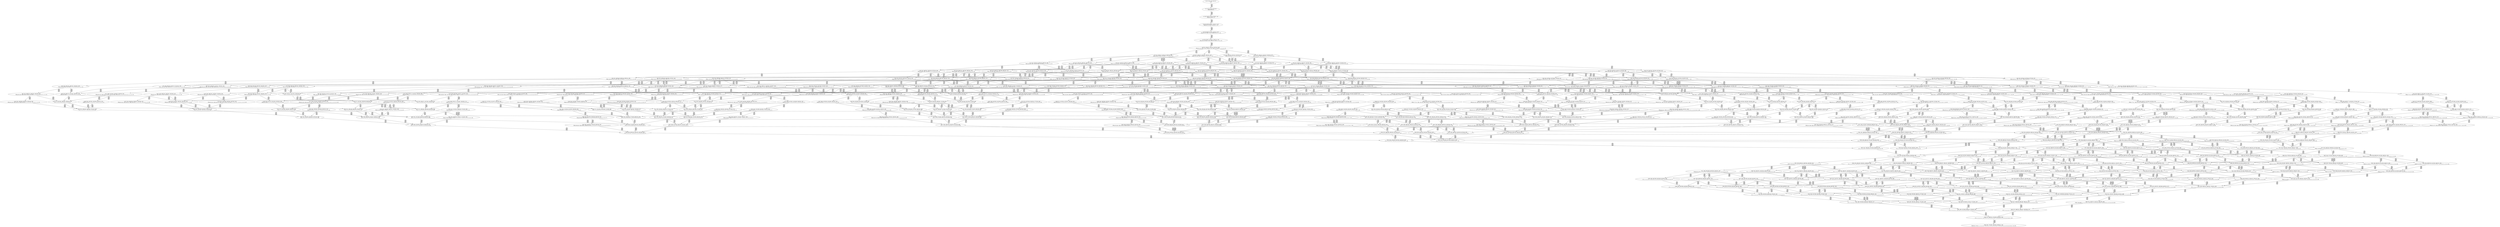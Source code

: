 digraph {
	S0[label="S0: [0, 0] [0, 0] [0, 0] [0, 0] \n{}{}"];
	S1[label="S1: [0, 0] [0, 0] [0, 0] [39, 49] \n{T0J0:39-49}{1}"];
	S2[label="S2: [39, 39] [39, 39] [39, 49] [92, 116] \n{T0J1:92-116}{1, 2}"];
	S3[label="S3: [39, 39] [39, 49] [92, 116] [113, 142] \n{T0J1:92-116, T0J2:113-142}{1, 2, 3}"];
	S4[label="S4: [39, 49] [53, 67] [92, 116] [113, 142] \n{T0J1:92-116, T0J2:113-142, T0J8:53-67}{1, 2, 3, 9}"];
	S5[label="S5: [53, 67] [92, 116] [107, 135] [113, 142] \n{T0J1:92-116, T0J2:113-142, T0J9:107-135}{1, 2, 3, 9, 10}"];
	S6[label="S6: [92, 116] [107, 135] [113, 142] [116, 146] \n{T0J1:92-116, T0J2:113-142, T0J9:107-135, T0J14:116-146}{1, 2, 3, 9, 10, 15}"];
	S7[label="S7: [113, 116] [113, 135] [116, 146] [148, 160] \n{T0J3:148-160, T0J14:116-146}{1, 2, 3, 4, 9, 10, 15}"];
	S8[label="S8: [107, 116] [113, 142] [116, 146] [132, 148] \n{T0J10:132-148, T0J14:116-146}{1, 2, 3, 9, 10, 11, 15}"];
	S9[label="S9: [116, 116] [116, 134] [116, 135] [130, 142] \n{T0J15:130-134}{1, 2, 3, 9, 10, 15, 16}"];
	S10[label="S10: [107, 135] [113, 142] [116, 146] [164, 207] \n{T0J14:116-146, T0J19:164-207}{1, 2, 3, 9, 10, 15, 20}"];
	S11[label="S11: [113, 135] [116, 146] [148, 160] [154, 168] \n{T0J3:148-160, T0J7:154-168, T0J14:116-146}{1, 2, 3, 4, 8, 9, 10, 15}"];
	S12[label="S12: [113, 142] [116, 146] [132, 148] [148, 160] \n{T0J3:148-160, T0J10:132-148, T0J14:116-146}{1, 2, 3, 4, 9, 10, 11, 15}"];
	S13[label="S13: [116, 134] [116, 135] [130, 142] [148, 160] \n{T0J3:148-160, T0J15:130-134}{1, 2, 3, 4, 9, 10, 15, 16}"];
	S14[label="S14: [113, 142] [116, 146] [148, 179] [164, 207] \n{T0J3:148-179, T0J19:164-207}{1, 2, 3, 4, 9, 10, 15, 20}"];
	S15[label="S15: [113, 142] [116, 146] [132, 148] [181, 209] \n{T0J10:132-148, T0J11:181-209, T0J14:116-146}{1, 2, 3, 9, 10, 11, 12, 15}"];
	S16[label="S16: [116, 134] [116, 135] [130, 142] [132, 148] \n{T0J10:132-148, T0J15:130-134}{1, 2, 3, 9, 10, 11, 15, 16}"];
	S17[label="S17: [113, 142] [116, 146] [132, 167] [164, 207] \n{T0J10:132-167, T0J19:164-207}{1, 2, 3, 9, 10, 11, 15, 20}"];
	S18[label="S18: [116, 134] [116, 135] [130, 142] [180, 196] \n{T0J15:130-134, T0J16:180-196}{1, 2, 3, 9, 10, 15, 16, 17}"];
	S19[label="S19: [116, 134] [116, 142] [130, 152] [164, 207] \n{T0J15:130-152, T0J19:164-207}{1, 2, 3, 9, 10, 15, 16, 20}"];
	S20[label="S20: [116, 146] [132, 160] [148, 167] [154, 194] \n{T0J3:148-160, T0J7:154-194}{1, 2, 3, 4, 8, 9, 10, 11, 15}"];
	S21[label="S21: [116, 135] [130, 152] [148, 160] [154, 186] \n{T0J3:148-160, T0J7:154-186}{1, 2, 3, 4, 8, 9, 10, 15, 16}"];
	S22[label="S22: [116, 146] [148, 179] [154, 194] [164, 225] \n{T0J3:148-179, T0J7:154-194, T0J19:164-225}{1, 2, 3, 4, 8, 9, 10, 15, 20}"];
	S23[label="S23: [116, 146] [132, 148] [148, 186] [181, 234] \n{T0J3:148-186, T0J11:181-234}{1, 2, 3, 4, 9, 10, 11, 12, 15}"];
	S24[label="S24: [116, 135] [130, 148] [132, 160] [148, 178] \n{T0J3:148-178}{1, 2, 3, 4, 9, 10, 11, 15, 16}"];
	S25[label="S25: [116, 146] [132, 173] [148, 186] [164, 225] \n{T0J3:148-186, T0J19:164-225}{1, 2, 3, 4, 9, 10, 11, 15, 20}"];
	S26[label="S26: [116, 135] [130, 142] [148, 178] [180, 214] \n{T0J3:148-178, T0J16:180-214}{1, 2, 3, 4, 9, 10, 15, 16, 17}"];
	S27[label="S27: [116, 146] [130, 152] [148, 179] [164, 225] \n{T0J3:148-179, T0J19:164-225}{1, 2, 3, 4, 9, 10, 15, 16, 20}"];
	S28[label="S28: [116, 146] [132, 148] [169, 209] [181, 212] \n{T0J11:181-209, T0J12:169-212}{1, 2, 3, 9, 10, 11, 12, 13, 15}"];
	S29[label="S29: [116, 135] [130, 148] [132, 152] [181, 227] \n{T0J11:181-227}{1, 2, 3, 9, 10, 11, 12, 15, 16}"];
	S30[label="S30: [116, 146] [132, 167] [164, 209] [185, 234] \n{T0J11:181-234, T0J19:164-225}{1, 2, 3, 9, 10, 11, 12, 15, 20}"];
	S31[label="S31: [116, 135] [130, 142] [132, 166] [180, 214] \n{T0J16:180-214}{1, 2, 3, 9, 10, 11, 15, 16, 17}"];
	S32[label="S32: [116, 146] [130, 152] [132, 167] [164, 225] \n{T0J19:164-225}{1, 2, 3, 9, 10, 11, 15, 16, 20}"];
	S33[label="S33: [116, 135] [130, 142] [142, 167] [180, 196] \n{T0J16:180-196, T0J17:142-167}{1, 2, 3, 9, 10, 15, 16, 17, 18}"];
	S34[label="S34: [116, 142] [130, 152] [164, 207] [180, 225] \n{T0J16:180-214, T0J19:164-225}{1, 2, 3, 9, 10, 15, 16, 17, 20}"];
	S35[label="S35: [132, 160] [148, 186] [154, 198] [181, 239] \n{T0J3:148-186, T0J7:154-198, T0J11:181-239}{1, 2, 3, 4, 8, 9, 10, 11, 12, 15}"];
	S36[label="S36: [130, 152] [132, 160] [148, 178] [154, 194] \n{T0J3:148-178, T0J7:154-194}{1, 2, 3, 4, 8, 9, 10, 11, 15, 16}"];
	S37[label="S37: [132, 178] [148, 186] [154, 198] [164, 225] \n{T0J3:148-186, T0J7:154-198, T0J19:164-225}{1, 2, 3, 4, 8, 9, 10, 11, 15, 20}"];
	S38[label="S38: [130, 152] [148, 178] [154, 187] [180, 214] \n{T0J3:148-178, T0J7:154-187, T0J16:180-214}{1, 2, 3, 4, 8, 9, 10, 15, 16, 17}"];
	S39[label="S39: [130, 152] [148, 179] [154, 198] [164, 225] \n{T0J3:148-179, T0J7:154-198, T0J19:164-225}{1, 2, 3, 4, 8, 9, 10, 15, 16, 20}"];
	S40[label="S40: [132, 148] [148, 190] [169, 212] [181, 234] \n{T0J3:148-190, T0J11:181-234, T0J12:169-212}{1, 2, 3, 4, 9, 10, 11, 12, 13, 15}"];
	S41[label="S41: [130, 148] [132, 160] [148, 186] [181, 234] \n{T0J3:148-186, T0J11:181-234}{1, 2, 3, 4, 9, 10, 11, 12, 15, 16}"];
	S42[label="S42: [132, 173] [148, 190] [164, 225] [185, 234] \n{T0J3:148-190, T0J11:181-234, T0J19:164-225}{1, 2, 3, 4, 9, 10, 11, 12, 15, 20}"];
	S43[label="S43: [130, 148] [132, 167] [148, 179] [180, 214] \n{T0J3:148-179, T0J16:180-214}{1, 2, 3, 4, 9, 10, 11, 15, 16, 17}"];
	S44[label="S44: [130, 152] [132, 173] [148, 190] [164, 225] \n{T0J3:148-190, T0J19:164-225}{1, 2, 3, 4, 9, 10, 11, 15, 16, 20}"];
	S45[label="S45: [130, 142] [142, 167] [148, 179] [180, 214] \n{T0J3:148-179, T0J16:180-214, T0J17:142-167}{1, 2, 3, 4, 9, 10, 15, 16, 17, 18}"];
	S46[label="S46: [130, 152] [148, 186] [164, 214] [180, 225] \n{T0J3:148-186, T0J16:180-214, T0J19:164-225}{1, 2, 3, 4, 9, 10, 15, 16, 17, 20}"];
	S47[label="S47: [132, 148] [169, 209] [171, 210] [181, 212] \n{T0J11:181-209, T0J12:169-212, T0J13:171-210}{1, 2, 3, 9, 10, 11, 12, 13, 14, 15}"];
	S48[label="S48: [130, 148] [132, 152] [169, 209] [181, 227] \n{T0J11:181-227, T0J12:169-212}{1, 2, 3, 9, 10, 11, 12, 13, 15, 16}"];
	S49[label="S49: [132, 167] [164, 209] [172, 212] [185, 234] \n{T0J11:181-234, T0J12:169-212, T0J19:164-225}{1, 2, 3, 9, 10, 11, 12, 13, 15, 20}"];
	S50[label="S50: [130, 148] [132, 166] [180, 214] [181, 228] \n{T0J11:181-228, T0J16:180-214}{1, 2, 3, 9, 10, 11, 12, 15, 16, 17}"];
	S51[label="S51: [130, 152] [132, 167] [164, 225] [185, 234] \n{T0J11:181-234, T0J19:164-225}{1, 2, 3, 9, 10, 11, 12, 15, 16, 20}"];
	S52[label="S52: [130, 142] [132, 167] [142, 167] [180, 214] \n{T0J16:180-214, T0J17:142-167}{1, 2, 3, 9, 10, 11, 15, 16, 17, 18}"];
	S53[label="S53: [130, 152] [132, 173] [164, 214] [180, 225] \n{T0J16:180-214, T0J19:164-225}{1, 2, 3, 9, 10, 11, 15, 16, 17, 20}"];
	S54[label="S54: [130, 142] [142, 167] [168, 196] [180, 200] \n{T0J16:180-196, T0J17:142-167, T0J18:168-200}{1, 2, 3, 9, 10, 15, 16, 17, 18, 19}"];
	S55[label="S55: [130, 152] [142, 167] [164, 207] [180, 225] \n{T0J16:180-214, T0J17:142-167, T0J19:164-225}{1, 2, 3, 9, 10, 15, 16, 17, 18, 20}"];
	S56[label="S56: [148, 160] [154, 198] [181, 228] [202, 239] \n{T0J4:202-228, T0J11:181-239}{1, 2, 3, 4, 5, 8, 9, 10, 11, 12, 15}"];
	S57[label="S57: [148, 190] [154, 200] [173, 231] [181, 239] \n{T0J11:181-239, T0J12:169-231}{1, 2, 3, 4, 8, 9, 10, 11, 12, 13, 15}"];
	S58[label="S58: [132, 160] [148, 186] [154, 200] [181, 245] \n{T0J7:154-200, T0J11:181-245}{1, 2, 3, 4, 8, 9, 10, 11, 12, 15, 16}"];
	S59[label="S59: [148, 190] [154, 225] [164, 225] [185, 271] \n{T0J11:181-271}{1, 2, 3, 4, 8, 9, 10, 11, 12, 15, 20}"];
	S60[label="S60: [148, 152] [148, 160] [154, 194] [202, 220] \n{T0J4:202-220, T0J7:154-194}{1, 2, 3, 4, 5, 8, 9, 10, 11, 15, 16}"];
	S61[label="S61: [132, 178] [148, 184] [154, 200] [180, 214] \n{T0J7:154-200, T0J16:180-214}{1, 2, 3, 4, 8, 9, 10, 11, 15, 16, 17}"];
	S62[label="S62: [132, 179] [148, 190] [154, 204] [164, 225] \n{T0J7:154-204, T0J19:164-225}{1, 2, 3, 4, 8, 9, 10, 11, 15, 16, 20}"];
	S63[label="S63: [148, 178] [154, 198] [164, 225] [202, 246] \n{T0J4:202-246}{1, 2, 3, 4, 5, 8, 9, 10, 11, 15, 20}"];
	S64[label="S64: [148, 152] [154, 187] [180, 214] [202, 220] \n{T0J4:202-220, T0J7:154-187, T0J16:180-214}{1, 2, 3, 4, 5, 8, 9, 10, 15, 16, 17}"];
	S65[label="S65: [142, 167] [148, 179] [156, 194] [180, 214] \n{T0J3:148-179, T0J7:154-194, T0J16:180-214, T0J17:142-167}{1, 2, 3, 4, 8, 9, 10, 15, 16, 17, 18}"];
	S66[label="S66: [148, 186] [154, 204] [164, 214] [180, 225] \n{T0J7:154-204, T0J16:180-214, T0J19:164-225}{1, 2, 3, 4, 8, 9, 10, 15, 16, 17, 20}"];
	S67[label="S67: [148, 152] [154, 198] [164, 220] [202, 225] \n{T0J4:202-220, T0J7:154-198, T0J19:164-225}{1, 2, 3, 4, 5, 8, 9, 10, 15, 16, 20}"];
	S68[label="S68: [148, 148] [169, 212] [181, 216] [202, 234] \n{T0J4:202-216, T0J11:181-234, T0J12:169-212}{1, 2, 3, 4, 5, 9, 10, 11, 12, 13, 15}"];
	S69[label="S69: [148, 192] [169, 210] [171, 212] [181, 234] \n{T0J3:148-192, T0J11:181-234, T0J12:169-212, T0J13:171-210}{1, 2, 3, 4, 9, 10, 11, 12, 13, 14, 15}"];
	S70[label="S70: [132, 160] [148, 192] [169, 212] [181, 234] \n{T0J3:148-192, T0J11:181-234, T0J12:169-212}{1, 2, 3, 4, 9, 10, 11, 12, 13, 15, 16}"];
	S71[label="S71: [148, 209] [164, 212] [172, 225] [185, 234] \n{T0J3:148-211, T0J11:181-234, T0J12:169-212}{1, 2, 3, 4, 9, 10, 11, 12, 13, 15, 20}"];
	S72[label="S72: [148, 148] [148, 160] [181, 216] [202, 234] \n{T0J4:202-216, T0J11:181-234}{1, 2, 3, 4, 5, 9, 10, 11, 12, 15, 16}"];
	S73[label="S73: [132, 167] [148, 192] [180, 214] [181, 234] \n{T0J3:148-192, T0J11:181-234, T0J16:180-214}{1, 2, 3, 4, 9, 10, 11, 12, 15, 16, 17}"];
	S74[label="S74: [132, 173] [148, 196] [164, 225] [185, 234] \n{T0J3:148-196, T0J11:181-234, T0J19:164-225}{1, 2, 3, 4, 9, 10, 11, 12, 15, 16, 20}"];
	S75[label="S75: [148, 173] [164, 225] [185, 234] [202, 241] \n{T0J4:202-241, T0J11:181-234}{1, 2, 3, 4, 5, 9, 10, 11, 12, 15, 20}"];
	S76[label="S76: [148, 148] [148, 167] [180, 214] [202, 216] \n{T0J4:202-216, T0J16:180-214}{1, 2, 3, 4, 5, 9, 10, 11, 15, 16, 17}"];
	S77[label="S77: [132, 167] [142, 173] [155, 186] [180, 214] \n{T0J3:148-186, T0J16:180-214, T0J17:142-167}{1, 2, 3, 4, 9, 10, 11, 15, 16, 17, 18}"];
	S78[label="S78: [132, 173] [148, 196] [164, 214] [180, 225] \n{T0J3:148-196, T0J16:180-214, T0J19:164-225}{1, 2, 3, 4, 9, 10, 11, 15, 16, 17, 20}"];
	S79[label="S79: [148, 152] [148, 173] [164, 220] [202, 225] \n{T0J4:202-220, T0J19:164-225}{1, 2, 3, 4, 5, 9, 10, 11, 15, 16, 20}"];
	S80[label="S80: [142, 167] [148, 186] [168, 200] [180, 214] \n{T0J3:148-186, T0J16:180-214, T0J17:142-167, T0J18:168-200}{1, 2, 3, 4, 9, 10, 15, 16, 17, 18, 19}"];
	S81[label="S81: [142, 167] [148, 196] [164, 214] [180, 225] \n{T0J3:148-196, T0J16:180-214, T0J19:164-225}{1, 2, 3, 4, 9, 10, 15, 16, 17, 18, 20}"];
	S82[label="S82: [148, 152] [164, 214] [180, 220] [202, 225] \n{T0J4:202-220, T0J16:180-214, T0J19:164-225}{1, 2, 3, 4, 5, 9, 10, 15, 16, 17, 20}"];
	S83[label="S83: [132, 159] [169, 209] [171, 210] [181, 227] \n{T0J11:181-227, T0J12:169-212, T0J13:171-210}{1, 2, 3, 9, 10, 11, 12, 13, 14, 15, 16}"];
	S84[label="S84: [164, 209] [171, 210] [181, 212] [187, 234] \n{T0J11:181-234, T0J12:169-212, T0J13:171-210, T0J19:164-232}{1, 2, 3, 9, 10, 11, 12, 13, 14, 15, 20}"];
	S85[label="S85: [132, 166] [169, 212] [181, 214] [186, 228] \n{T0J11:181-228, T0J12:169-212, T0J16:180-214}{1, 2, 3, 9, 10, 11, 12, 13, 15, 16, 17}"];
	S86[label="S86: [132, 167] [164, 212] [172, 225] [185, 234] \n{T0J11:181-234, T0J12:169-212, T0J19:164-225}{1, 2, 3, 9, 10, 11, 12, 13, 15, 16, 20}"];
	S87[label="S87: [132, 167] [142, 167] [180, 214] [181, 234] \n{T0J11:181-234, T0J16:180-214, T0J17:142-167}{1, 2, 3, 9, 10, 11, 12, 15, 16, 17, 18}"];
	S88[label="S88: [132, 173] [164, 214] [180, 225] [194, 234] \n{T0J11:181-234, T0J16:180-214, T0J19:164-225}{1, 2, 3, 9, 10, 11, 12, 15, 16, 17, 20}"];
	S89[label="S89: [132, 167] [142, 173] [168, 200] [180, 214] \n{T0J16:180-214, T0J17:142-167, T0J18:168-200}{1, 2, 3, 9, 10, 11, 15, 16, 17, 18, 19}"];
	S90[label="S90: [132, 167] [142, 173] [164, 214] [180, 225] \n{T0J16:180-214, T0J17:142-167, T0J19:164-225}{1, 2, 3, 9, 10, 11, 15, 16, 17, 18, 20}"];
	S91[label="S91: [142, 167] [164, 200] [180, 207] [182, 225] \n{T0J16:180-214, T0J17:142-167, T0J18:168-200, T0J19:164-225}{1, 2, 3, 9, 10, 15, 16, 17, 18, 19, 20}"];
	S92[label="S92: [154, 198] [181, 228] [202, 230] [204, 239] \n{T0J4:202-228, T0J5:204-230, T0J11:181-239}{1, 2, 3, 4, 5, 6, 8, 9, 10, 11, 12, 15}"];
	S93[label="S93: [154, 200] [173, 231] [181, 239] [202, 258] \n{T0J4:202-258}{1, 2, 3, 4, 5, 8, 9, 10, 11, 12, 13, 15}"];
	S94[label="S94: [154, 210] [171, 231] [181, 239] [189, 259] \n{}{1, 2, 3, 4, 8, 9, 10, 11, 12, 13, 14, 15}"];
	S95[label="S95: [148, 186] [154, 200] [181, 228] [202, 245] \n{T0J4:202-228, T0J11:181-245}{1, 2, 3, 4, 5, 8, 9, 10, 11, 12, 15, 16}"];
	S96[label="S96: [148, 192] [154, 212] [173, 231] [181, 245] \n{T0J11:181-245, T0J12:169-231}{1, 2, 3, 4, 8, 9, 10, 11, 12, 13, 15, 16}"];
	S97[label="S97: [148, 192] [154, 214] [180, 219] [181, 271] \n{T0J11:181-271, T0J16:180-214}{1, 2, 3, 4, 8, 9, 10, 11, 12, 15, 16, 17}"];
	S98[label="S98: [148, 196] [154, 225] [164, 225] [185, 272] \n{T0J11:181-272}{1, 2, 3, 4, 8, 9, 10, 11, 12, 15, 16, 20}"];
	S99[label="S99: [154, 225] [164, 225] [185, 258] [202, 271] \n{T0J4:202-258}{1, 2, 3, 4, 5, 8, 9, 10, 11, 12, 15, 20}"];
	S100[label="S100: [154, 225] [164, 225] [185, 261] [189, 271] \n{}{1, 2, 3, 4, 8, 9, 10, 11, 12, 13, 15, 20}"];
	S101[label="S101: [148, 160] [154, 194] [202, 220] [204, 222] \n{T0J4:202-220, T0J5:204-222, T0J7:154-194}{1, 2, 3, 4, 5, 6, 8, 9, 10, 11, 15, 16}"];
	S102[label="S102: [148, 184] [154, 200] [180, 214] [202, 246] \n{T0J4:202-246, T0J16:180-214}{1, 2, 3, 4, 5, 8, 9, 10, 11, 15, 16, 17}"];
	S103[label="S103: [142, 179] [154, 194] [158, 214] [180, 219] \n{T0J16:180-214}{1, 2, 3, 4, 8, 9, 10, 11, 15, 16, 17, 18}"];
	S104[label="S104: [148, 204] [154, 214] [164, 225] [180, 225] \n{}{1, 2, 3, 4, 8, 9, 10, 11, 15, 16, 17, 20}"];
	S105[label="S105: [148, 190] [154, 204] [164, 225] [202, 247] \n{T0J4:202-247}{1, 2, 3, 4, 5, 8, 9, 10, 11, 15, 16, 20}"];
	S106[label="S106: [154, 198] [164, 225] [202, 246] [204, 248] \n{T0J4:202-246, T0J5:204-248}{1, 2, 3, 4, 5, 6, 8, 9, 10, 11, 15, 20}"];
	S107[label="S107: [154, 187] [180, 214] [202, 220] [204, 222] \n{T0J4:202-220, T0J5:204-222, T0J7:154-187, T0J16:180-214}{1, 2, 3, 4, 5, 6, 8, 9, 10, 15, 16, 17}"];
	S108[label="S108: [148, 167] [156, 194] [180, 214] [202, 235] \n{T0J4:202-235, T0J16:180-214}{1, 2, 3, 4, 5, 8, 9, 10, 15, 16, 17, 18}"];
	S109[label="S109: [154, 204] [164, 214] [180, 225] [202, 254] \n{T0J4:202-254}{1, 2, 3, 4, 5, 8, 9, 10, 15, 16, 17, 20}"];
	S110[label="S110: [154, 198] [164, 220] [202, 222] [204, 225] \n{T0J4:202-220, T0J5:204-222, T0J7:154-198, T0J19:164-225}{1, 2, 3, 4, 5, 6, 8, 9, 10, 15, 16, 20}"];
	S111[label="S111: [169, 212] [181, 216] [202, 218] [204, 234] \n{T0J4:202-216, T0J5:204-218, T0J11:181-234, T0J12:169-212}{1, 2, 3, 4, 5, 6, 9, 10, 11, 12, 13, 15}"];
	S112[label="S112: [169, 210] [171, 212] [181, 234] [202, 260] \n{T0J4:202-260}{1, 2, 3, 4, 5, 9, 10, 11, 12, 13, 14, 15}"];
	S113[label="S113: [148, 160] [169, 212] [181, 228] [202, 234] \n{T0J4:202-228, T0J11:181-234, T0J12:169-212}{1, 2, 3, 4, 5, 9, 10, 11, 12, 13, 15, 16}"];
	S114[label="S114: [148, 203] [169, 210] [171, 212] [181, 234] \n{T0J3:148-203, T0J11:181-234, T0J12:169-212, T0J13:171-210}{1, 2, 3, 4, 9, 10, 11, 12, 13, 14, 15, 16}"];
	S115[label="S115: [148, 210] [169, 212] [181, 214] [186, 234] \n{T0J3:148-210, T0J11:181-234, T0J12:169-212, T0J16:180-214}{1, 2, 3, 4, 9, 10, 11, 12, 13, 15, 16, 17}"];
	S116[label="S116: [148, 211] [164, 212] [172, 225] [185, 234] \n{T0J3:148-211, T0J11:181-234, T0J12:169-212}{1, 2, 3, 4, 9, 10, 11, 12, 13, 15, 16, 20}"];
	S117[label="S117: [164, 212] [172, 225] [185, 234] [202, 277] \n{T0J4:202-277}{1, 2, 3, 4, 5, 9, 10, 11, 12, 13, 15, 20}"];
	S118[label="S118: [148, 160] [181, 216] [202, 218] [204, 234] \n{T0J4:202-216, T0J5:204-218, T0J11:181-234}{1, 2, 3, 4, 5, 6, 9, 10, 11, 12, 15, 16}"];
	S119[label="S119: [148, 167] [180, 214] [181, 234] [202, 235] \n{T0J4:202-235, T0J11:181-234, T0J16:180-214}{1, 2, 3, 4, 5, 9, 10, 11, 12, 15, 16, 17}"];
	S120[label="S120: [142, 173] [155, 211] [180, 214] [181, 234] \n{T0J3:148-211, T0J11:181-234, T0J16:180-214}{1, 2, 3, 4, 9, 10, 11, 12, 15, 16, 17, 18}"];
	S121[label="S121: [148, 214] [164, 217] [180, 225] [194, 234] \n{T0J3:148-217, T0J11:181-234, T0J16:180-214}{1, 2, 3, 4, 9, 10, 11, 12, 15, 16, 17, 20}"];
	S122[label="S122: [148, 173] [164, 225] [185, 234] [202, 241] \n{T0J4:202-241, T0J11:181-234}{1, 2, 3, 4, 5, 9, 10, 11, 12, 15, 16, 20}"];
	S123[label="S123: [164, 225] [185, 234] [202, 241] [204, 243] \n{T0J4:202-241, T0J5:204-243, T0J11:181-234}{1, 2, 3, 4, 5, 6, 9, 10, 11, 12, 15, 20}"];
	S124[label="S124: [148, 167] [180, 214] [202, 216] [204, 218] \n{T0J4:202-216, T0J5:204-218, T0J16:180-214}{1, 2, 3, 4, 5, 6, 9, 10, 11, 15, 16, 17}"];
	S125[label="S125: [148, 167] [155, 173] [180, 214] [202, 235] \n{T0J4:202-235, T0J16:180-214}{1, 2, 3, 4, 5, 9, 10, 11, 15, 16, 17, 18}"];
	S126[label="S126: [142, 173] [155, 200] [168, 211] [180, 214] \n{T0J3:148-211, T0J16:180-214, T0J18:168-200}{1, 2, 3, 4, 9, 10, 11, 15, 16, 17, 18, 19}"];
	S127[label="S127: [142, 173] [155, 211] [164, 214] [180, 225] \n{T0J3:148-211, T0J16:180-214}{1, 2, 3, 4, 9, 10, 11, 15, 16, 17, 18, 20}"];
	S128[label="S128: [148, 173] [164, 214] [180, 225] [202, 241] \n{T0J4:202-241, T0J16:180-214}{1, 2, 3, 4, 5, 9, 10, 11, 15, 16, 17, 20}"];
	S129[label="S129: [148, 173] [164, 220] [202, 222] [204, 225] \n{T0J4:202-220, T0J5:204-222, T0J19:164-225}{1, 2, 3, 4, 5, 6, 9, 10, 11, 15, 16, 20}"];
	S130[label="S130: [148, 167] [168, 200] [180, 214] [202, 235] \n{T0J4:202-235, T0J16:180-214, T0J18:168-200}{1, 2, 3, 4, 5, 9, 10, 15, 16, 17, 18, 19}"];
	S131[label="S131: [148, 186] [168, 200] [180, 214] [183, 219] \n{T0J7:183-219, T0J16:180-214, T0J18:168-200}{1, 2, 3, 4, 8, 9, 10, 15, 16, 17, 18, 19}"];
	S132[label="S132: [148, 167] [164, 214] [180, 225] [202, 235] \n{T0J4:202-235, T0J16:180-214}{1, 2, 3, 4, 5, 9, 10, 15, 16, 17, 18, 20}"];
	S133[label="S133: [148, 196] [164, 214] [180, 219] [183, 225] \n{T0J7:183-219, T0J16:180-214}{1, 2, 3, 4, 8, 9, 10, 15, 16, 17, 18, 20}"];
	S134[label="S134: [164, 214] [180, 220] [202, 222] [204, 225] \n{T0J4:202-220, T0J5:204-222, T0J16:180-214, T0J19:164-225}{1, 2, 3, 4, 5, 6, 9, 10, 15, 16, 17, 20}"];
	S135[label="S135: [169, 210] [171, 212] [181, 221] [187, 228] \n{T0J11:181-228, T0J12:169-212, T0J13:171-210, T0J16:180-221}{1, 2, 3, 9, 10, 11, 12, 13, 14, 15, 16, 17}"];
	S136[label="S136: [164, 210] [171, 212] [181, 227] [187, 234] \n{T0J11:181-234, T0J12:169-212, T0J13:171-210, T0J19:164-232}{1, 2, 3, 9, 10, 11, 12, 13, 14, 15, 16, 20}"];
	S137[label="S137: [171, 210] [181, 212] [187, 234] [199, 253] \n{T0J3:199-253}{1, 2, 3, 4, 9, 10, 11, 12, 13, 14, 15, 20}"];
	S138[label="S138: [142, 167] [169, 212] [181, 214] [186, 234] \n{T0J11:181-234, T0J12:169-212, T0J16:180-214, T0J17:142-167}{1, 2, 3, 9, 10, 11, 12, 13, 15, 16, 17, 18}"];
	S139[label="S139: [164, 212] [172, 214] [185, 225] [194, 234] \n{T0J11:181-234, T0J12:169-212, T0J16:180-214, T0J19:164-225}{1, 2, 3, 9, 10, 11, 12, 13, 15, 16, 17, 20}"];
	S140[label="S140: [142, 173] [168, 200] [180, 214] [184, 234] \n{T0J11:181-234, T0J16:180-214, T0J17:142-167, T0J18:168-200}{1, 2, 3, 9, 10, 11, 12, 15, 16, 17, 18, 19}"];
	S141[label="S141: [142, 173] [164, 214] [180, 225] [194, 234] \n{T0J11:181-234, T0J16:180-214, T0J17:142-167, T0J19:164-225}{1, 2, 3, 9, 10, 11, 12, 15, 16, 17, 18, 20}"];
	S142[label="S142: [142, 173] [164, 200] [180, 214] [184, 225] \n{T0J16:180-214, T0J17:142-167, T0J18:168-200, T0J19:164-225}{1, 2, 3, 9, 10, 11, 15, 16, 17, 18, 19, 20}"];
	S143[label="S143: [164, 200] [177, 207] [180, 211] [182, 225] \n{T0J3:177-211, T0J16:180-214, T0J18:168-200}{1, 2, 3, 4, 9, 10, 15, 16, 17, 18, 19, 20}"];
	S144[label="S144: [181, 228] [200, 230] [202, 239] [204, 256] \n{T0J4:202-228, T0J5:204-230, T0J6:200-256}{1, 2, 3, 4, 5, 6, 7, 8, 9, 10, 11, 12, 15}"];
	S145[label="S145: [173, 231] [181, 239] [202, 258] [210, 270] \n{}{1, 2, 3, 4, 5, 6, 8, 9, 10, 11, 12, 13, 15}"];
	S146[label="S146: [171, 231] [181, 239] [189, 260] [208, 278] \n{}{1, 2, 3, 4, 5, 8, 9, 10, 11, 12, 13, 14, 15}"];
	S147[label="S147: [154, 228] [171, 231] [181, 245] [189, 261] \n{}{1, 2, 3, 4, 8, 9, 10, 11, 12, 13, 14, 15, 16}"];
	S148[label="S148: [154, 212] [181, 228] [202, 245] [204, 256] \n{T0J4:202-228, T0J5:204-256}{1, 2, 3, 4, 5, 6, 8, 9, 10, 11, 12, 15, 16}"];
	S149[label="S149: [154, 212] [173, 231] [181, 245] [202, 260] \n{T0J4:202-260}{1, 2, 3, 4, 5, 8, 9, 10, 11, 12, 13, 15, 16}"];
	S150[label="S150: [154, 214] [180, 219] [181, 260] [202, 277] \n{T0J4:202-260}{1, 2, 3, 4, 5, 8, 9, 10, 11, 12, 15, 16, 17}"];
	S151[label="S151: [154, 214] [180, 219] [181, 263] [189, 271] \n{}{1, 2, 3, 4, 8, 9, 10, 11, 12, 13, 15, 16, 17}"];
	S152[label="S152: [154, 225] [164, 225] [185, 264] [202, 283] \n{T0J4:202-264}{1, 2, 3, 4, 5, 8, 9, 10, 11, 12, 15, 16, 20}"];
	S153[label="S153: [154, 225] [164, 225] [185, 267] [189, 272] \n{}{1, 2, 3, 4, 8, 9, 10, 11, 12, 13, 15, 16, 20}"];
	S154[label="S154: [164, 234] [185, 258] [202, 271] [205, 295] \n{}{1, 2, 3, 4, 5, 6, 8, 9, 10, 11, 12, 15, 20}"];
	S155[label="S155: [164, 225] [185, 261] [189, 271] [205, 296] \n{}{1, 2, 3, 4, 5, 8, 9, 10, 11, 12, 13, 15, 20}"];
	S156[label="S156: [164, 225] [185, 261] [189, 271] [209, 294] \n{}{1, 2, 3, 4, 8, 9, 10, 11, 12, 13, 14, 15, 20}"];
	S157[label="S157: [154, 194] [194, 218] [202, 220] [204, 222] \n{T0J4:202-220, T0J5:204-222, T0J6:194-218}{1, 2, 3, 4, 5, 6, 7, 8, 9, 10, 11, 15, 16}"];
	S158[label="S158: [154, 214] [180, 219] [202, 246] [204, 254] \n{T0J4:202-246, T0J5:204-254}{1, 2, 3, 4, 5, 6, 8, 9, 10, 11, 15, 16, 17}"];
	S159[label="S159: [154, 194] [158, 214] [180, 219] [202, 247] \n{T0J4:202-247, T0J16:180-214}{1, 2, 3, 4, 5, 8, 9, 10, 11, 15, 16, 17, 18}"];
	S160[label="S160: [154, 211] [158, 214] [180, 225] [183, 272] \n{T0J11:181-272, T0J16:180-214}{1, 2, 3, 4, 8, 9, 10, 11, 12, 15, 16, 17, 18}"];
	S161[label="S161: [154, 214] [164, 225] [180, 236] [202, 272] \n{}{1, 2, 3, 4, 5, 8, 9, 10, 11, 15, 16, 17, 20}"];
	S162[label="S162: [154, 217] [164, 225] [180, 234] [194, 297] \n{}{1, 2, 3, 4, 8, 9, 10, 11, 12, 15, 16, 17, 20}"];
	S163[label="S163: [154, 220] [164, 225] [202, 247] [204, 260] \n{T0J4:202-247, T0J5:204-260}{1, 2, 3, 4, 5, 6, 8, 9, 10, 11, 15, 16, 20}"];
	S164[label="S164: [164, 225] [200, 246] [202, 248] [204, 256] \n{T0J4:202-246, T0J5:204-248, T0J6:200-256}{1, 2, 3, 4, 5, 6, 7, 8, 9, 10, 11, 15, 20}"];
	S165[label="S165: [180, 214] [200, 220] [202, 222] [204, 245] \n{T0J4:202-220, T0J5:204-222, T0J6:200-245}{1, 2, 3, 4, 5, 6, 7, 8, 9, 10, 15, 16, 17}"];
	S166[label="S166: [156, 194] [180, 214] [202, 235] [204, 237] \n{T0J4:202-235, T0J5:204-237, T0J16:180-214}{1, 2, 3, 4, 5, 6, 8, 9, 10, 15, 16, 17, 18}"];
	S167[label="S167: [164, 220] [180, 225] [202, 254] [205, 274] \n{}{1, 2, 3, 4, 5, 6, 8, 9, 10, 15, 16, 17, 20}"];
	S168[label="S168: [164, 220] [200, 222] [202, 225] [204, 256] \n{T0J4:202-220, T0J5:204-222, T0J6:200-256}{1, 2, 3, 4, 5, 6, 7, 8, 9, 10, 15, 16, 20}"];
	S169[label="S169: [181, 216] [202, 218] [204, 234] [215, 270] \n{T0J6:215-270}{1, 2, 3, 4, 5, 6, 7, 9, 10, 11, 12, 13, 15}"];
	S170[label="S170: [171, 212] [181, 234] [202, 260] [225, 280] \n{T0J5:225-280}{1, 2, 3, 4, 5, 6, 9, 10, 11, 12, 13, 14, 15}"];
	S171[label="S171: [169, 212] [181, 228] [202, 230] [204, 234] \n{T0J4:202-228, T0J5:204-230, T0J11:181-234, T0J12:169-212}{1, 2, 3, 4, 5, 6, 9, 10, 11, 12, 13, 15, 16}"];
	S172[label="S172: [169, 210] [171, 212] [181, 234] [202, 271] \n{T0J4:202-271}{1, 2, 3, 4, 5, 9, 10, 11, 12, 13, 14, 15, 16}"];
	S173[label="S173: [169, 212] [181, 214] [186, 234] [202, 278] \n{T0J4:202-278}{1, 2, 3, 4, 5, 9, 10, 11, 12, 13, 15, 16, 17}"];
	S174[label="S174: [164, 212] [172, 225] [185, 234] [202, 279] \n{T0J4:202-279}{1, 2, 3, 4, 5, 9, 10, 11, 12, 13, 15, 16, 20}"];
	S175[label="S175: [172, 225] [185, 234] [202, 277] [220, 282] \n{T0J5:220-282}{1, 2, 3, 4, 5, 6, 9, 10, 11, 12, 13, 15, 20}"];
	S176[label="S176: [181, 216] [194, 218] [202, 218] [204, 234] \n{T0J4:202-216, T0J5:204-218, T0J6:194-218, T0J11:181-234}{1, 2, 3, 4, 5, 6, 7, 9, 10, 11, 12, 15, 16}"];
	S177[label="S177: [180, 214] [181, 234] [202, 235] [204, 237] \n{T0J4:202-235, T0J5:204-237, T0J11:181-234, T0J16:180-214}{1, 2, 3, 4, 5, 6, 9, 10, 11, 12, 15, 16, 17}"];
	S178[label="S178: [155, 173] [180, 214] [181, 234] [202, 241] \n{T0J4:202-241, T0J11:181-234, T0J16:180-214}{1, 2, 3, 4, 5, 9, 10, 11, 12, 15, 16, 17, 18}"];
	S179[label="S179: [164, 214] [180, 225] [194, 234] [202, 282] \n{T0J4:202-282}{1, 2, 3, 4, 5, 9, 10, 11, 12, 15, 16, 17, 20}"];
	S180[label="S180: [164, 225] [185, 234] [202, 241] [204, 243] \n{T0J4:202-241, T0J5:204-243, T0J11:181-234}{1, 2, 3, 4, 5, 6, 9, 10, 11, 12, 15, 16, 20}"];
	S181[label="S181: [185, 234] [202, 241] [204, 243] [210, 283] \n{T0J6:210-283}{1, 2, 3, 4, 5, 6, 7, 9, 10, 11, 12, 15, 20}"];
	S182[label="S182: [180, 214] [194, 216] [202, 218] [204, 225] \n{T0J4:202-216, T0J5:204-218, T0J6:194-225, T0J16:180-214}{1, 2, 3, 4, 5, 6, 7, 9, 10, 11, 15, 16, 17}"];
	S183[label="S183: [155, 173] [180, 214] [202, 235] [204, 237] \n{T0J4:202-235, T0J5:204-237, T0J16:180-214}{1, 2, 3, 4, 5, 6, 9, 10, 11, 15, 16, 17, 18}"];
	S184[label="S184: [155, 173] [168, 200] [180, 214] [202, 241] \n{T0J4:202-241, T0J16:180-214}{1, 2, 3, 4, 5, 9, 10, 11, 15, 16, 17, 18, 19}"];
	S185[label="S185: [155, 200] [168, 214] [180, 218] [183, 225] \n{}{1, 2, 3, 4, 8, 9, 10, 11, 15, 16, 17, 18, 19}"];
	S186[label="S186: [155, 173] [164, 214] [180, 225] [202, 241] \n{T0J4:202-241, T0J16:180-214}{1, 2, 3, 4, 5, 9, 10, 11, 15, 16, 17, 18, 20}"];
	S187[label="S187: [155, 214] [164, 219] [180, 225] [183, 228] \n{}{1, 2, 3, 4, 8, 9, 10, 11, 15, 16, 17, 18, 20}"];
	S188[label="S188: [164, 214] [180, 225] [202, 241] [204, 243] \n{T0J4:202-241, T0J5:204-243, T0J16:180-214}{1, 2, 3, 4, 5, 6, 9, 10, 11, 15, 16, 17, 20}"];
	S189[label="S189: [164, 220] [194, 222] [202, 225] [204, 231] \n{T0J4:202-220, T0J5:204-222, T0J6:194-231}{1, 2, 3, 4, 5, 6, 7, 9, 10, 11, 15, 16, 20}"];
	S190[label="S190: [168, 200] [180, 214] [202, 235] [204, 237] \n{T0J4:202-235, T0J5:204-237, T0J16:180-214, T0J18:168-200}{1, 2, 3, 4, 5, 6, 9, 10, 15, 16, 17, 18, 19}"];
	S191[label="S191: [168, 200] [180, 214] [183, 219] [202, 254] \n{T0J4:202-254}{1, 2, 3, 4, 5, 8, 9, 10, 15, 16, 17, 18, 19}"];
	S192[label="S192: [164, 214] [180, 225] [202, 235] [204, 237] \n{T0J4:202-235, T0J5:204-237, T0J16:180-214}{1, 2, 3, 4, 5, 6, 9, 10, 15, 16, 17, 18, 20}"];
	S193[label="S193: [164, 214] [180, 219] [183, 225] [202, 264] \n{T0J4:202-264}{1, 2, 3, 4, 5, 8, 9, 10, 15, 16, 17, 18, 20}"];
	S194[label="S194: [180, 220] [202, 222] [204, 225] [210, 272] \n{T0J6:210-272}{1, 2, 3, 4, 5, 6, 7, 9, 10, 15, 16, 17, 20}"];
	S195[label="S195: [171, 212] [181, 221] [187, 228] [204, 254] \n{T0J3:204-254}{1, 2, 3, 4, 9, 10, 11, 12, 13, 14, 15, 16, 17}"];
	S196[label="S196: [171, 212] [181, 227] [187, 234] [199, 254] \n{T0J3:199-254}{1, 2, 3, 4, 9, 10, 11, 12, 13, 14, 15, 16, 20}"];
	S197[label="S197: [199, 210] [199, 212] [199, 234] [253, 278] \n{T0J4:253-278}{1, 2, 3, 4, 5, 9, 10, 11, 12, 13, 14, 15, 20}"];
	S198[label="S198: [169, 211] [177, 212] [181, 214] [186, 234] \n{T0J3:177-211, T0J11:181-234, T0J12:169-212, T0J16:180-214}{1, 2, 3, 4, 9, 10, 11, 12, 13, 15, 16, 17, 18}"];
	S199[label="S199: [172, 214] [185, 225] [194, 234] [199, 256] \n{T0J3:199-256}{1, 2, 3, 4, 9, 10, 11, 12, 13, 15, 16, 17, 20}"];
	S200[label="S200: [168, 200] [177, 214] [180, 217] [184, 234] \n{T0J3:177-217, T0J11:181-234, T0J16:180-214}{1, 2, 3, 4, 9, 10, 11, 12, 15, 16, 17, 18, 19}"];
	S201[label="S201: [164, 214] [177, 217] [180, 225] [194, 234] \n{T0J3:177-217, T0J11:181-234, T0J16:180-214}{1, 2, 3, 4, 9, 10, 11, 12, 15, 16, 17, 18, 20}"];
	S202[label="S202: [164, 200] [177, 214] [180, 217] [184, 225] \n{T0J3:177-217, T0J16:180-214}{1, 2, 3, 4, 9, 10, 11, 15, 16, 17, 18, 19, 20}"];
	S203[label="S203: [177, 200] [180, 207] [182, 225] [231, 268] \n{T0J4:231-268}{1, 2, 3, 4, 5, 9, 10, 15, 16, 17, 18, 19, 20}"];
	S204[label="S204: [177, 207] [180, 211] [182, 225] [205, 252] \n{T0J7:205-252}{1, 2, 3, 4, 8, 9, 10, 15, 16, 17, 18, 19, 20}"];
	S205[label="S205: [181, 239] [202, 258] [204, 270] [219, 299] \n{}{1, 2, 3, 4, 5, 6, 7, 8, 9, 10, 11, 12, 13, 15}"];
	S206[label="S206: [181, 239] [189, 260] [208, 278] [225, 301] \n{}{1, 2, 3, 4, 5, 6, 8, 9, 10, 11, 12, 13, 14, 15}"];
	S207[label="S207: [171, 239] [181, 249] [189, 262] [208, 296] \n{}{1, 2, 3, 4, 5, 8, 9, 10, 11, 12, 13, 14, 15, 16}"];
	S208[label="S208: [171, 231] [181, 263] [189, 271] [209, 308] \n{}{1, 2, 3, 4, 8, 9, 10, 11, 12, 13, 14, 15, 16, 17}"];
	S209[label="S209: [181, 228] [200, 245] [202, 256] [204, 287] \n{}{1, 2, 3, 4, 5, 6, 7, 8, 9, 10, 11, 12, 15, 16}"];
	S210[label="S210: [173, 231] [181, 245] [202, 260] [210, 283] \n{}{1, 2, 3, 4, 5, 6, 8, 9, 10, 11, 12, 13, 15, 16}"];
	S211[label="S211: [180, 234] [181, 260] [202, 277] [210, 307] \n{}{1, 2, 3, 4, 5, 6, 8, 9, 10, 11, 12, 15, 16, 17}"];
	S212[label="S212: [180, 219] [181, 263] [189, 277] [208, 285] \n{}{1, 2, 3, 4, 5, 8, 9, 10, 11, 12, 13, 15, 16, 17}"];
	S213[label="S213: [164, 234] [185, 264] [202, 283] [205, 313] \n{}{1, 2, 3, 4, 5, 6, 8, 9, 10, 11, 12, 15, 16, 20}"];
	S214[label="S214: [164, 225] [185, 267] [189, 283] [205, 296] \n{}{1, 2, 3, 4, 5, 8, 9, 10, 11, 12, 13, 15, 16, 20}"];
	S215[label="S215: [164, 243] [185, 267] [189, 272] [209, 294] \n{}{1, 2, 3, 4, 8, 9, 10, 11, 12, 13, 14, 15, 16, 20}"];
	S216[label="S216: [185, 258] [202, 271] [204, 292] [210, 318] \n{}{1, 2, 3, 4, 5, 6, 7, 8, 9, 10, 11, 12, 15, 20}"];
	S217[label="S217: [185, 261] [189, 277] [205, 295] [220, 305] \n{}{1, 2, 3, 4, 5, 6, 8, 9, 10, 11, 12, 13, 15, 20}"];
	S218[label="S218: [185, 261] [189, 271] [205, 294] [218, 296] \n{}{1, 2, 3, 4, 5, 8, 9, 10, 11, 12, 13, 14, 15, 20}"];
	S219[label="S219: [180, 220] [200, 246] [202, 254] [204, 272] \n{}{1, 2, 3, 4, 5, 6, 7, 8, 9, 10, 11, 15, 16, 17}"];
	S220[label="S220: [158, 214] [180, 226] [202, 247] [204, 264] \n{T0J4:202-247, T0J5:204-264}{1, 2, 3, 4, 5, 6, 8, 9, 10, 11, 15, 16, 17, 18}"];
	S221[label="S221: [158, 214] [180, 225] [183, 272] [202, 287] \n{T0J4:202-279}{1, 2, 3, 4, 5, 8, 9, 10, 11, 12, 15, 16, 17, 18}"];
	S222[label="S222: [158, 214] [180, 225] [183, 272] [210, 282] \n{}{1, 2, 3, 4, 8, 9, 10, 11, 12, 13, 15, 16, 17, 18}"];
	S223[label="S223: [164, 225] [180, 252] [202, 272] [205, 284] \n{}{1, 2, 3, 4, 5, 6, 8, 9, 10, 11, 15, 16, 17, 20}"];
	S224[label="S224: [164, 225] [180, 236] [194, 285] [205, 307] \n{}{1, 2, 3, 4, 5, 8, 9, 10, 11, 12, 15, 16, 17, 20}"];
	S225[label="S225: [164, 225] [180, 234] [194, 288] [210, 297] \n{}{1, 2, 3, 4, 8, 9, 10, 11, 12, 13, 15, 16, 17, 20}"];
	S226[label="S226: [164, 225] [200, 247] [202, 260] [204, 278] \n{}{1, 2, 3, 4, 5, 6, 7, 8, 9, 10, 11, 15, 16, 20}"];
	S227[label="S227: [180, 214] [202, 235] [202, 237] [204, 252] \n{T0J4:202-235, T0J5:204-237, T0J6:202-252}{1, 2, 3, 4, 5, 6, 7, 8, 9, 10, 15, 16, 17, 18}"];
	S228[label="S228: [180, 225] [202, 254] [205, 274] [210, 278] \n{}{1, 2, 3, 4, 5, 6, 7, 8, 9, 10, 15, 16, 17, 20}"];
	S229[label="S229: [181, 234] [202, 260] [217, 270] [225, 280] \n{T0J5:225-280, T0J6:217-270}{1, 2, 3, 4, 5, 6, 7, 9, 10, 11, 12, 13, 14, 15}"];
	S230[label="S230: [181, 228] [202, 230] [204, 234] [215, 270] \n{T0J6:215-270}{1, 2, 3, 4, 5, 6, 7, 9, 10, 11, 12, 13, 15, 16}"];
	S231[label="S231: [171, 212] [181, 234] [202, 271] [225, 280] \n{T0J5:225-280}{1, 2, 3, 4, 5, 6, 9, 10, 11, 12, 13, 14, 15, 16}"];
	S232[label="S232: [181, 214] [186, 234] [202, 278] [225, 282] \n{T0J5:225-282}{1, 2, 3, 4, 5, 6, 9, 10, 11, 12, 13, 15, 16, 17}"];
	S233[label="S233: [172, 225] [185, 234] [202, 279] [220, 282] \n{T0J5:220-282}{1, 2, 3, 4, 5, 6, 9, 10, 11, 12, 13, 15, 16, 20}"];
	S234[label="S234: [185, 234] [202, 277] [218, 282] [220, 283] \n{T0J6:218-283}{1, 2, 3, 4, 5, 6, 7, 9, 10, 11, 12, 13, 15, 20}"];
	S235[label="S235: [181, 234] [202, 235] [204, 237] [226, 272] \n{T0J6:226-272}{1, 2, 3, 4, 5, 6, 7, 9, 10, 11, 12, 15, 16, 17}"];
	S236[label="S236: [180, 214] [181, 234] [202, 241] [211, 243] \n{T0J4:202-241, T0J5:211-243, T0J11:181-234, T0J16:180-214}{1, 2, 3, 4, 5, 6, 9, 10, 11, 12, 15, 16, 17, 18}"];
	S237[label="S237: [180, 225] [194, 234] [202, 282] [220, 284] \n{T0J5:220-284}{1, 2, 3, 4, 5, 6, 9, 10, 11, 12, 15, 16, 17, 20}"];
	S238[label="S238: [185, 234] [202, 241] [204, 243] [210, 283] \n{T0J6:210-283}{1, 2, 3, 4, 5, 6, 7, 9, 10, 11, 12, 15, 16, 20}"];
	S239[label="S239: [180, 214] [201, 231] [202, 235] [204, 237] \n{T0J4:202-235, T0J5:204-237, T0J6:201-231, T0J16:180-214}{1, 2, 3, 4, 5, 6, 7, 9, 10, 11, 15, 16, 17, 18}"];
	S240[label="S240: [168, 200] [180, 214] [202, 241] [211, 243] \n{T0J4:202-241, T0J5:211-243, T0J16:180-214}{1, 2, 3, 4, 5, 6, 9, 10, 11, 15, 16, 17, 18, 19}"];
	S241[label="S241: [168, 214] [180, 219] [183, 232] [202, 268] \n{T0J4:202-268}{1, 2, 3, 4, 5, 8, 9, 10, 11, 15, 16, 17, 18, 19}"];
	S242[label="S242: [168, 214] [180, 218] [183, 234] [209, 293] \n{}{1, 2, 3, 4, 8, 9, 10, 11, 12, 15, 16, 17, 18, 19}"];
	S243[label="S243: [164, 214] [180, 225] [202, 241] [211, 243] \n{T0J4:202-241, T0J5:211-243, T0J16:180-214}{1, 2, 3, 4, 5, 6, 9, 10, 11, 15, 16, 17, 18, 20}"];
	S244[label="S244: [164, 219] [180, 225] [183, 246] [202, 282] \n{}{1, 2, 3, 4, 5, 8, 9, 10, 11, 15, 16, 17, 18, 20}"];
	S245[label="S245: [164, 219] [180, 225] [183, 234] [205, 307] \n{}{1, 2, 3, 4, 8, 9, 10, 11, 12, 15, 16, 17, 18, 20}"];
	S246[label="S246: [180, 225] [202, 241] [204, 243] [210, 272] \n{T0J6:210-272}{1, 2, 3, 4, 5, 6, 7, 9, 10, 11, 15, 16, 17, 20}"];
	S247[label="S247: [180, 214] [202, 235] [204, 237] [214, 258] \n{T0J4:202-235, T0J5:204-237, T0J6:214-258}{1, 2, 3, 4, 5, 6, 7, 9, 10, 15, 16, 17, 18, 19}"];
	S248[label="S248: [180, 214] [183, 235] [202, 254] [209, 270] \n{T0J4:202-254, T0J5:204-270}{1, 2, 3, 4, 5, 6, 8, 9, 10, 15, 16, 17, 18, 19}"];
	S249[label="S249: [180, 225] [202, 235] [204, 237] [210, 272] \n{T0J6:210-272}{1, 2, 3, 4, 5, 6, 7, 9, 10, 15, 16, 17, 18, 20}"];
	S250[label="S250: [180, 225] [183, 235] [202, 264] [205, 284] \n{}{1, 2, 3, 4, 5, 6, 8, 9, 10, 15, 16, 17, 18, 20}"];
	S251[label="S251: [204, 212] [204, 221] [204, 228] [258, 280] \n{T0J4:258-280}{1, 2, 3, 4, 5, 9, 10, 11, 12, 13, 14, 15, 16, 17}"];
	S252[label="S252: [199, 212] [199, 227] [199, 234] [253, 280] \n{T0J4:253-280}{1, 2, 3, 4, 5, 9, 10, 11, 12, 13, 14, 15, 16, 20}"];
	S253[label="S253: [199, 212] [199, 234] [253, 278] [255, 280] \n{T0J4:253-278, T0J5:255-280}{1, 2, 3, 4, 5, 6, 9, 10, 11, 12, 13, 14, 15, 20}"];
	S254[label="S254: [177, 212] [181, 214] [186, 234] [231, 279] \n{T0J4:231-279}{1, 2, 3, 4, 5, 9, 10, 11, 12, 13, 15, 16, 17, 18}"];
	S255[label="S255: [199, 214] [199, 225] [199, 234] [253, 282] \n{T0J4:253-282}{1, 2, 3, 4, 5, 9, 10, 11, 12, 13, 15, 16, 17, 20}"];
	S256[label="S256: [177, 200] [180, 214] [184, 234] [231, 268] \n{T0J4:231-268}{1, 2, 3, 4, 5, 9, 10, 11, 12, 15, 16, 17, 18, 19}"];
	S257[label="S257: [177, 214] [180, 225] [194, 234] [231, 282] \n{T0J4:231-282}{1, 2, 3, 4, 5, 9, 10, 11, 12, 15, 16, 17, 18, 20}"];
	S258[label="S258: [177, 200] [180, 214] [184, 225] [231, 268] \n{T0J4:231-268}{1, 2, 3, 4, 5, 9, 10, 11, 15, 16, 17, 18, 19, 20}"];
	S259[label="S259: [177, 214] [180, 225] [184, 239] [205, 252] \n{}{1, 2, 3, 4, 8, 9, 10, 11, 15, 16, 17, 18, 19, 20}"];
	S260[label="S260: [180, 207] [182, 225] [231, 268] [233, 270] \n{T0J4:231-268, T0J5:233-270}{1, 2, 3, 4, 5, 6, 9, 10, 15, 16, 17, 18, 19, 20}"];
	S261[label="S261: [180, 211] [182, 225] [205, 252] [231, 275] \n{T0J4:231-275}{1, 2, 3, 4, 5, 8, 9, 10, 15, 16, 17, 18, 19, 20}"];
	S262[label="S262: [189, 260] [204, 278] [219, 299] [225, 308] \n{}{1, 2, 3, 4, 5, 6, 7, 8, 9, 10, 11, 12, 13, 14, 15}"];
	S263[label="S263: [181, 257] [189, 264] [208, 296] [225, 309] \n{}{1, 2, 3, 4, 5, 6, 8, 9, 10, 11, 12, 13, 14, 15, 16}"];
	S264[label="S264: [181, 263] [189, 277] [208, 299] [225, 319] \n{}{1, 2, 3, 4, 5, 8, 9, 10, 11, 12, 13, 14, 15, 16, 17}"];
	S265[label="S265: [180, 263] [183, 272] [197, 282] [209, 308] \n{}{1, 2, 3, 4, 8, 9, 10, 11, 12, 13, 14, 15, 16, 17, 18}"];
	S266[label="S266: [181, 245] [202, 260] [204, 287] [219, 299] \n{}{1, 2, 3, 4, 5, 6, 7, 8, 9, 10, 11, 12, 13, 15, 16}"];
	S267[label="S267: [181, 260] [202, 277] [204, 292] [226, 313] \n{}{1, 2, 3, 4, 5, 6, 7, 8, 9, 10, 11, 12, 15, 16, 17}"];
	S268[label="S268: [181, 263] [189, 277] [208, 305] [225, 307] \n{}{1, 2, 3, 4, 5, 6, 8, 9, 10, 11, 12, 13, 15, 16, 17}"];
	S269[label="S269: [185, 264] [202, 283] [204, 292] [210, 318] \n{}{1, 2, 3, 4, 5, 6, 7, 8, 9, 10, 11, 12, 15, 16, 20}"];
	S270[label="S270: [185, 267] [189, 283] [205, 305] [220, 313] \n{}{1, 2, 3, 4, 5, 6, 8, 9, 10, 11, 12, 13, 15, 16, 20}"];
	S271[label="S271: [185, 271] [189, 283] [205, 294] [218, 311] \n{}{1, 2, 3, 4, 5, 8, 9, 10, 11, 12, 13, 14, 15, 16, 20}"];
	S272[label="S272: [180, 267] [189, 288] [209, 294] [219, 323] \n{}{1, 2, 3, 4, 8, 9, 10, 11, 12, 13, 14, 15, 16, 17, 20}"];
	S273[label="S273: [189, 277] [204, 295] [210, 318] [226, 329] \n{}{1, 2, 3, 4, 5, 6, 7, 8, 9, 10, 11, 12, 13, 15, 20}"];
	S274[label="S274: [189, 277] [205, 295] [218, 305] [240, 331] \n{}{1, 2, 3, 4, 5, 6, 8, 9, 10, 11, 12, 13, 14, 15, 20}"];
	S275[label="S275: [180, 235] [202, 247] [204, 264] [204, 272] \n{}{1, 2, 3, 4, 5, 6, 7, 8, 9, 10, 11, 15, 16, 17, 18}"];
	S276[label="S276: [180, 234] [183, 272] [202, 284] [214, 307] \n{}{1, 2, 3, 4, 5, 6, 8, 9, 10, 11, 12, 15, 16, 17, 18}"];
	S277[label="S277: [180, 225] [183, 272] [202, 285] [212, 287] \n{}{1, 2, 3, 4, 5, 8, 9, 10, 11, 12, 13, 15, 16, 17, 18}"];
	S278[label="S278: [180, 254] [202, 272] [205, 283] [210, 284] \n{}{1, 2, 3, 4, 5, 6, 7, 8, 9, 10, 11, 15, 16, 17, 20}"];
	S279[label="S279: [180, 252] [194, 285] [205, 295] [220, 318] \n{}{1, 2, 3, 4, 5, 6, 8, 9, 10, 11, 12, 15, 16, 17, 20}"];
	S280[label="S280: [180, 236] [194, 288] [205, 296] [218, 307] \n{}{1, 2, 3, 4, 5, 8, 9, 10, 11, 12, 13, 15, 16, 17, 20}"];
	S281[label="S281: [181, 234] [202, 270] [217, 271] [225, 280] \n{T0J5:225-280, T0J6:217-270}{1, 2, 3, 4, 5, 6, 7, 9, 10, 11, 12, 13, 14, 15, 16}"];
	S282[label="S282: [186, 234] [202, 272] [225, 278] [227, 282] \n{T0J5:225-282, T0J6:227-272}{1, 2, 3, 4, 5, 6, 7, 9, 10, 11, 12, 13, 15, 16, 17}"];
	S283[label="S283: [185, 234] [202, 279] [218, 282] [220, 283] \n{T0J6:218-283}{1, 2, 3, 4, 5, 6, 7, 9, 10, 11, 12, 13, 15, 16, 20}"];
	S284[label="S284: [181, 234] [202, 241] [211, 243] [226, 272] \n{T0J6:226-272}{1, 2, 3, 4, 5, 6, 7, 9, 10, 11, 12, 15, 16, 17, 18}"];
	S285[label="S285: [194, 234] [202, 282] [220, 283] [226, 284] \n{T0J6:226-283}{1, 2, 3, 4, 5, 6, 7, 9, 10, 11, 12, 15, 16, 17, 20}"];
	S286[label="S286: [180, 214] [202, 241] [211, 243] [214, 258] \n{T0J4:202-241, T0J5:211-243, T0J6:214-258}{1, 2, 3, 4, 5, 6, 7, 9, 10, 11, 15, 16, 17, 18, 19}"];
	S287[label="S287: [180, 235] [183, 246] [202, 268] [209, 284] \n{}{1, 2, 3, 4, 5, 6, 8, 9, 10, 11, 15, 16, 17, 18, 19}"];
	S288[label="S288: [180, 219] [183, 234] [202, 282] [222, 307] \n{}{1, 2, 3, 4, 5, 8, 9, 10, 11, 12, 15, 16, 17, 18, 19}"];
	S289[label="S289: [180, 218] [183, 234] [209, 285] [224, 293] \n{T0J12:224-285}{1, 2, 3, 4, 8, 9, 10, 11, 12, 13, 15, 16, 17, 18, 19}"];
	S290[label="S290: [180, 225] [202, 241] [210, 243] [211, 272] \n{T0J6:210-272}{1, 2, 3, 4, 5, 6, 7, 9, 10, 11, 15, 16, 17, 18, 20}"];
	S291[label="S291: [180, 235] [183, 257] [202, 282] [205, 289] \n{}{1, 2, 3, 4, 5, 6, 8, 9, 10, 11, 15, 16, 17, 18, 20}"];
	S292[label="S292: [180, 225] [183, 246] [202, 287] [218, 312] \n{}{1, 2, 3, 4, 5, 8, 9, 10, 11, 12, 15, 16, 17, 18, 20}"];
	S293[label="S293: [180, 225] [183, 234] [205, 290] [220, 307] \n{T0J12:220-290}{1, 2, 3, 4, 8, 9, 10, 11, 12, 13, 15, 16, 17, 18, 20}"];
	S294[label="S294: [183, 235] [202, 254] [209, 270] [221, 272] \n{T0J6:214-272}{1, 2, 3, 4, 5, 6, 7, 8, 9, 10, 15, 16, 17, 18, 19}"];
	S295[label="S295: [183, 235] [202, 264] [205, 283] [221, 284] \n{}{1, 2, 3, 4, 5, 6, 7, 8, 9, 10, 15, 16, 17, 18, 20}"];
	S296[label="S296: [204, 221] [204, 228] [258, 280] [260, 282] \n{T0J4:258-280, T0J5:260-282}{1, 2, 3, 4, 5, 6, 9, 10, 11, 12, 13, 14, 15, 16, 17}"];
	S297[label="S297: [199, 227] [199, 234] [253, 280] [255, 282] \n{T0J4:253-280, T0J5:255-282}{1, 2, 3, 4, 5, 6, 9, 10, 11, 12, 13, 14, 15, 16, 20}"];
	S298[label="S298: [199, 234] [245, 270] [253, 278] [255, 280] \n{T0J4:253-278, T0J5:255-280, T0J6:245-270}{1, 2, 3, 4, 5, 6, 7, 9, 10, 11, 12, 13, 14, 15, 20}"];
	S299[label="S299: [181, 214] [186, 234] [231, 279] [233, 282] \n{T0J4:231-279, T0J5:233-282}{1, 2, 3, 4, 5, 6, 9, 10, 11, 12, 13, 15, 16, 17, 18}"];
	S300[label="S300: [199, 225] [199, 234] [253, 282] [255, 284] \n{T0J4:253-282, T0J5:255-284}{1, 2, 3, 4, 5, 6, 9, 10, 11, 12, 13, 15, 16, 17, 20}"];
	S301[label="S301: [180, 214] [184, 234] [231, 268] [233, 270] \n{T0J4:231-268, T0J5:233-270}{1, 2, 3, 4, 5, 6, 9, 10, 11, 12, 15, 16, 17, 18, 19}"];
	S302[label="S302: [180, 225] [194, 234] [231, 282] [233, 284] \n{T0J4:231-282, T0J5:233-284}{1, 2, 3, 4, 5, 6, 9, 10, 11, 12, 15, 16, 17, 18, 20}"];
	S303[label="S303: [180, 214] [184, 225] [231, 268] [233, 270] \n{T0J4:231-268, T0J5:233-270}{1, 2, 3, 4, 5, 6, 9, 10, 11, 15, 16, 17, 18, 19, 20}"];
	S304[label="S304: [180, 225] [184, 243] [205, 252] [231, 282] \n{T0J4:231-282}{1, 2, 3, 4, 5, 8, 9, 10, 11, 15, 16, 17, 18, 19, 20}"];
	S305[label="S305: [180, 225] [184, 239] [205, 252] [251, 307] \n{T0J11:251-307}{1, 2, 3, 4, 8, 9, 10, 11, 12, 15, 16, 17, 18, 19, 20}"];
	S306[label="S306: [182, 225] [226, 265] [231, 268] [233, 270] \n{T0J4:231-268, T0J5:233-270, T0J6:226-265}{1, 2, 3, 4, 5, 6, 7, 9, 10, 15, 16, 17, 18, 19, 20}"];
	S307[label="S307: [182, 225] [205, 259] [231, 275] [233, 281] \n{T0J4:231-275, T0J5:233-281}{1, 2, 3, 4, 5, 6, 8, 9, 10, 15, 16, 17, 18, 19, 20}"];
	S308[label="S308: [189, 278] [204, 296] [219, 309] [225, 315] \n{}{1, 2, 3, 4, 5, 6, 7, 8, 9, 10, 11, 12, 13, 14, 15, 16}"];
	S309[label="S309: [189, 277] [208, 305] [225, 319] [236, 335] \n{}{1, 2, 3, 4, 5, 6, 8, 9, 10, 11, 12, 13, 14, 15, 16, 17}"];
	S310[label="S310: [183, 277] [197, 288] [208, 308] [225, 331] \n{}{1, 2, 3, 4, 5, 8, 9, 10, 11, 12, 13, 14, 15, 16, 17, 18}"];
	S311[label="S311: [183, 272] [197, 285] [209, 308] [232, 321] \n{}{1, 2, 3, 4, 8, 9, 10, 11, 12, 13, 14, 15, 16, 17, 18, 19}"];
	S312[label="S312: [189, 277] [204, 305] [225, 313] [227, 331] \n{}{1, 2, 3, 4, 5, 6, 7, 8, 9, 10, 11, 12, 13, 15, 16, 17}"];
	S313[label="S313: [189, 283] [204, 305] [210, 318] [226, 335] \n{}{1, 2, 3, 4, 5, 6, 7, 8, 9, 10, 11, 12, 13, 15, 16, 20}"];
	S314[label="S314: [189, 283] [205, 305] [218, 313] [240, 341] \n{}{1, 2, 3, 4, 5, 6, 8, 9, 10, 11, 12, 13, 14, 15, 16, 20}"];
	S315[label="S315: [189, 288] [205, 296] [218, 323] [234, 335] \n{}{1, 2, 3, 4, 5, 8, 9, 10, 11, 12, 13, 14, 15, 16, 17, 20}"];
	S316[label="S316: [183, 288] [205, 290] [209, 294] [219, 323] \n{}{1, 2, 3, 4, 8, 9, 10, 11, 12, 13, 14, 15, 16, 17, 18, 20}"];
	S317[label="S317: [204, 295] [210, 318] [226, 331] [240, 346] \n{}{1, 2, 3, 4, 5, 6, 7, 8, 9, 10, 11, 12, 13, 14, 15, 20}"];
	S318[label="S318: [183, 272] [202, 284] [204, 292] [226, 328] \n{}{1, 2, 3, 4, 5, 6, 7, 8, 9, 10, 11, 12, 15, 16, 17, 18}"];
	S319[label="S319: [183, 272] [202, 285] [212, 305] [233, 307] \n{}{1, 2, 3, 4, 5, 6, 8, 9, 10, 11, 12, 13, 15, 16, 17, 18}"];
	S320[label="S320: [194, 285] [205, 295] [210, 310] [226, 347] \n{}{1, 2, 3, 4, 5, 6, 7, 8, 9, 10, 11, 12, 15, 16, 17, 20}"];
	S321[label="S321: [194, 288] [205, 296] [218, 318] [236, 323] \n{}{1, 2, 3, 4, 5, 6, 8, 9, 10, 11, 12, 13, 15, 16, 17, 20}"];
	S322[label="S322: [183, 254] [202, 268] [209, 284] [221, 293] \n{}{1, 2, 3, 4, 5, 6, 7, 8, 9, 10, 11, 15, 16, 17, 18, 19}"];
	S323[label="S323: [183, 246] [202, 282] [209, 289] [233, 328] \n{}{1, 2, 3, 4, 5, 6, 8, 9, 10, 11, 12, 15, 16, 17, 18, 19}"];
	S324[label="S324: [183, 234] [202, 285] [222, 290] [234, 307] \n{T0J12:224-290}{1, 2, 3, 4, 5, 8, 9, 10, 11, 12, 13, 15, 16, 17, 18, 19}"];
	S325[label="S325: [183, 264] [202, 282] [205, 289] [221, 293] \n{}{1, 2, 3, 4, 5, 6, 7, 8, 9, 10, 11, 15, 16, 17, 18, 20}"];
	S326[label="S326: [183, 257] [202, 287] [205, 295] [233, 328] \n{}{1, 2, 3, 4, 5, 6, 8, 9, 10, 11, 12, 15, 16, 17, 18, 20}"];
	S327[label="S327: [183, 246] [202, 290] [218, 296] [234, 312] \n{}{1, 2, 3, 4, 5, 8, 9, 10, 11, 12, 13, 15, 16, 17, 18, 20}"];
	S328[label="S328: [204, 228] [250, 279] [258, 280] [260, 282] \n{T0J4:258-280, T0J5:260-282, T0J6:250-279}{1, 2, 3, 4, 5, 6, 7, 9, 10, 11, 12, 13, 14, 15, 16, 17}"];
	S329[label="S329: [199, 234] [245, 280] [253, 282] [255, 285] \n{T0J4:253-280, T0J5:255-282, T0J6:245-285}{1, 2, 3, 4, 5, 6, 7, 9, 10, 11, 12, 13, 14, 15, 16, 20}"];
	S330[label="S330: [186, 234] [227, 272] [231, 279] [233, 282] \n{T0J4:231-279, T0J5:233-282, T0J6:227-272}{1, 2, 3, 4, 5, 6, 7, 9, 10, 11, 12, 13, 15, 16, 17, 18}"];
	S331[label="S331: [199, 234] [245, 282] [253, 283] [255, 284] \n{T0J4:253-282, T0J5:255-284, T0J6:245-283}{1, 2, 3, 4, 5, 6, 7, 9, 10, 11, 12, 13, 15, 16, 17, 20}"];
	S332[label="S332: [184, 234] [226, 268] [231, 270] [233, 272] \n{T0J4:231-268, T0J5:233-270, T0J6:226-272}{1, 2, 3, 4, 5, 6, 7, 9, 10, 11, 12, 15, 16, 17, 18, 19}"];
	S333[label="S333: [194, 234] [226, 282] [231, 283] [233, 284] \n{T0J4:231-282, T0J5:233-284, T0J6:226-283}{1, 2, 3, 4, 5, 6, 7, 9, 10, 11, 12, 15, 16, 17, 18, 20}"];
	S334[label="S334: [184, 225] [226, 268] [231, 270] [233, 272] \n{T0J4:231-268, T0J5:233-270, T0J6:226-272}{1, 2, 3, 4, 5, 6, 7, 9, 10, 11, 15, 16, 17, 18, 19, 20}"];
	S335[label="S335: [184, 257] [205, 266] [231, 282] [233, 295] \n{T0J4:231-282, T0J5:233-295}{1, 2, 3, 4, 5, 6, 8, 9, 10, 11, 15, 16, 17, 18, 19, 20}"];
	S336[label="S336: [184, 243] [205, 252] [231, 293] [251, 318] \n{T0J4:231-293, T0J11:251-318}{1, 2, 3, 4, 5, 8, 9, 10, 11, 12, 15, 16, 17, 18, 19, 20}"];
	S337[label="S337: [184, 239] [205, 252] [236, 296] [251, 307] \n{T0J11:251-307, T0J12:236-296}{1, 2, 3, 4, 8, 9, 10, 11, 12, 13, 15, 16, 17, 18, 19, 20}"];
	S338[label="S338: [205, 265] [226, 275] [231, 281] [233, 283] \n{T0J4:231-275, T0J5:233-281, T0J6:226-283}{1, 2, 3, 4, 5, 6, 7, 8, 9, 10, 15, 16, 17, 18, 19, 20}"];
	S339[label="S339: [204, 305] [219, 319] [225, 335] [236, 358] \n{}{1, 2, 3, 4, 5, 6, 7, 8, 9, 10, 11, 12, 13, 14, 15, 16, 17}"];
	S340[label="S340: [197, 288] [208, 308] [225, 331] [236, 347] \n{}{1, 2, 3, 4, 5, 6, 8, 9, 10, 11, 12, 13, 14, 15, 16, 17, 18}"];
	S341[label="S341: [197, 288] [208, 308] [225, 321] [235, 340] \n{}{1, 2, 3, 4, 5, 8, 9, 10, 11, 12, 13, 14, 15, 16, 17, 18, 19}"];
	S342[label="S342: [197, 290] [209, 308] [219, 321] [235, 346] \n{}{1, 2, 3, 4, 8, 9, 10, 11, 12, 13, 14, 15, 16, 17, 18, 19, 20}"];
	S343[label="S343: [204, 313] [210, 318] [226, 341] [240, 352] \n{}{1, 2, 3, 4, 5, 6, 7, 8, 9, 10, 11, 12, 13, 14, 15, 16, 20}"];
	S344[label="S344: [205, 305] [218, 323] [234, 335] [245, 358] \n{}{1, 2, 3, 4, 5, 6, 8, 9, 10, 11, 12, 13, 14, 15, 16, 17, 20}"];
	S345[label="S345: [202, 290] [209, 296] [218, 323] [234, 356] \n{}{1, 2, 3, 4, 5, 8, 9, 10, 11, 12, 13, 14, 15, 16, 17, 18, 20}"];
	S346[label="S346: [202, 285] [204, 305] [226, 328] [233, 343] \n{}{1, 2, 3, 4, 5, 6, 7, 8, 9, 10, 11, 12, 13, 15, 16, 17, 18}"];
	S347[label="S347: [205, 296] [210, 318] [226, 347] [240, 356] \n{}{1, 2, 3, 4, 5, 6, 7, 8, 9, 10, 11, 12, 13, 15, 16, 17, 20}"];
	S348[label="S348: [202, 282] [209, 289] [221, 304] [233, 347] \n{}{1, 2, 3, 4, 5, 6, 7, 8, 9, 10, 11, 12, 15, 16, 17, 18, 19}"];
	S349[label="S349: [202, 285] [209, 290] [233, 317] [239, 328] \n{}{1, 2, 3, 4, 5, 6, 8, 9, 10, 11, 12, 13, 15, 16, 17, 18, 19}"];
	S350[label="S350: [202, 287] [205, 295] [221, 315] [233, 357] \n{}{1, 2, 3, 4, 5, 6, 7, 8, 9, 10, 11, 12, 15, 16, 17, 18, 20}"];
	S351[label="S351: [202, 290] [205, 296] [233, 326] [239, 328] \n{}{1, 2, 3, 4, 5, 6, 8, 9, 10, 11, 12, 13, 15, 16, 17, 18, 20}"];
	S352[label="S352: [205, 275] [226, 282] [231, 295] [233, 315] \n{}{1, 2, 3, 4, 5, 6, 7, 8, 9, 10, 11, 15, 16, 17, 18, 19, 20}"];
	S353[label="S353: [205, 266] [231, 293] [233, 313] [251, 348] \n{T0J11:251-348}{1, 2, 3, 4, 5, 6, 8, 9, 10, 11, 12, 15, 16, 17, 18, 19, 20}"];
	S354[label="S354: [205, 252] [231, 296] [238, 314] [251, 318] \n{T0J11:251-318}{1, 2, 3, 4, 5, 8, 9, 10, 11, 12, 13, 15, 16, 17, 18, 19, 20}"];
	S355[label="S355: [204, 319] [225, 335] [230, 346] [236, 358] \n{}{1, 2, 3, 4, 5, 6, 7, 8, 9, 10, 11, 12, 13, 14, 15, 16, 17, 18}"];
	S356[label="S356: [208, 308] [225, 321] [235, 340] [249, 358] \n{}{1, 2, 3, 4, 5, 6, 8, 9, 10, 11, 12, 13, 14, 15, 16, 17, 18, 19}"];
	S357[label="S357: [208, 308] [218, 321] [234, 346] [251, 358] \n{}{1, 2, 3, 4, 5, 8, 9, 10, 11, 12, 13, 14, 15, 16, 17, 18, 19, 20}"];
	S358[label="S358: [209, 304] [219, 308] [235, 321] [236, 346] \n{T0J20:236-304}{1, 2, 3, 4, 8, 9, 10, 11, 12, 13, 14, 15, 16, 17, 18, 19, 20, 21}"];
	S359[label="S359: [209, 276] [213, 308] [219, 321] [235, 346] \n{T0J23:213-276}{1, 2, 3, 4, 8, 9, 10, 11, 12, 13, 14, 15, 16, 17, 18, 19, 20, 24}"];
	S360[label="S360: [209, 271] [209, 308] [219, 321] [235, 346] \n{T0J24:209-271}{1, 2, 3, 4, 8, 9, 10, 11, 12, 13, 14, 15, 16, 17, 18, 19, 20, 25}"];
	S361[label="S361: [210, 323] [226, 347] [240, 358] [251, 393] \n{}{1, 2, 3, 4, 5, 6, 7, 8, 9, 10, 11, 12, 13, 14, 15, 16, 17, 20}"];
	S362[label="S362: [205, 296] [218, 324] [234, 356] [245, 360] \n{}{1, 2, 3, 4, 5, 6, 8, 9, 10, 11, 12, 13, 14, 15, 16, 17, 18, 20}"];
	S363[label="S363: [209, 290] [221, 317] [233, 347] [248, 353] \n{}{1, 2, 3, 4, 5, 6, 7, 8, 9, 10, 11, 12, 13, 15, 16, 17, 18, 19}"];
	S364[label="S364: [205, 296] [221, 326] [233, 357] [248, 358] \n{}{1, 2, 3, 4, 5, 6, 7, 8, 9, 10, 11, 12, 13, 15, 16, 17, 18, 20}"];
	S365[label="S365: [226, 293] [231, 313] [233, 324] [251, 368] \n{}{1, 2, 3, 4, 5, 6, 7, 8, 9, 10, 11, 12, 15, 16, 17, 18, 19, 20}"];
	S366[label="S366: [231, 296] [233, 314] [251, 326] [261, 348] \n{}{1, 2, 3, 4, 5, 6, 8, 9, 10, 11, 12, 13, 15, 16, 17, 18, 19, 20}"];
	S367[label="S367: [221, 335] [230, 347] [236, 358] [254, 385] \n{}{1, 2, 3, 4, 5, 6, 7, 8, 9, 10, 11, 12, 13, 14, 15, 16, 17, 18, 19}"];
	S368[label="S368: [218, 321] [234, 346] [245, 358] [257, 378] \n{}{1, 2, 3, 4, 5, 6, 8, 9, 10, 11, 12, 13, 14, 15, 16, 17, 18, 19, 20}"];
	S369[label="S369: [218, 308] [234, 321] [236, 346] [251, 372] \n{}{1, 2, 3, 4, 5, 8, 9, 10, 11, 12, 13, 14, 15, 16, 17, 18, 19, 20, 21}"];
	S370[label="S370: [213, 308] [219, 321] [234, 346] [251, 358] \n{}{1, 2, 3, 4, 5, 8, 9, 10, 11, 12, 13, 14, 15, 16, 17, 18, 19, 20, 24}"];
	S371[label="S371: [209, 308] [219, 321] [234, 346] [251, 358] \n{}{1, 2, 3, 4, 5, 8, 9, 10, 11, 12, 13, 14, 15, 16, 17, 18, 19, 20, 25}"];
	S372[label="S372: [216, 264] [219, 308] [235, 321] [236, 346] \n{T0J21:216-264}{1, 2, 3, 4, 8, 9, 10, 11, 12, 13, 14, 15, 16, 17, 18, 19, 20, 21, 22}"];
	S373[label="S373: [213, 304] [219, 308] [235, 321] [236, 346] \n{}{1, 2, 3, 4, 8, 9, 10, 11, 12, 13, 14, 15, 16, 17, 18, 19, 20, 21, 24}"];
	S374[label="S374: [209, 304] [219, 308] [235, 321] [236, 346] \n{}{1, 2, 3, 4, 8, 9, 10, 11, 12, 13, 14, 15, 16, 17, 18, 19, 20, 21, 25}"];
	S375[label="S375: [209, 276] [219, 308] [221, 321] [235, 346] \n{}{1, 2, 3, 4, 8, 9, 10, 11, 12, 13, 14, 15, 16, 17, 18, 19, 20, 24, 25}"];
	S376[label="S376: [218, 347] [233, 357] [240, 358] [251, 393] \n{}{1, 2, 3, 4, 5, 6, 7, 8, 9, 10, 11, 12, 13, 14, 15, 16, 17, 18, 20}"];
	S377[label="S377: [231, 314] [233, 326] [251, 364] [277, 368] \n{}{1, 2, 3, 4, 5, 6, 7, 8, 9, 10, 11, 12, 13, 15, 16, 17, 18, 19, 20}"];
	S378[label="S378: [230, 357] [236, 364] [251, 393] [264, 426] \n{}{1, 2, 3, 4, 5, 6, 7, 8, 9, 10, 11, 12, 13, 14, 15, 16, 17, 18, 19, 20}"];
	S379[label="S379: [234, 321] [236, 346] [251, 372] [257, 378] \n{}{1, 2, 3, 4, 5, 6, 8, 9, 10, 11, 12, 13, 14, 15, 16, 17, 18, 19, 20, 21}"];
	S380[label="S380: [219, 321] [234, 346] [245, 358] [257, 378] \n{}{1, 2, 3, 4, 5, 6, 8, 9, 10, 11, 12, 13, 14, 15, 16, 17, 18, 19, 20, 24}"];
	S381[label="S381: [219, 321] [234, 346] [245, 358] [257, 378] \n{}{1, 2, 3, 4, 5, 6, 8, 9, 10, 11, 12, 13, 14, 15, 16, 17, 18, 19, 20, 25}"];
	S382[label="S382: [219, 308] [234, 321] [236, 346] [251, 372] \n{}{1, 2, 3, 4, 5, 8, 9, 10, 11, 12, 13, 14, 15, 16, 17, 18, 19, 20, 21, 22}"];
	S383[label="S383: [219, 308] [234, 321] [236, 346] [251, 372] \n{}{1, 2, 3, 4, 5, 8, 9, 10, 11, 12, 13, 14, 15, 16, 17, 18, 19, 20, 21, 24}"];
	S384[label="S384: [219, 308] [234, 321] [236, 346] [251, 372] \n{}{1, 2, 3, 4, 5, 8, 9, 10, 11, 12, 13, 14, 15, 16, 17, 18, 19, 20, 21, 25}"];
	S385[label="S385: [219, 308] [221, 321] [234, 346] [251, 358] \n{}{1, 2, 3, 4, 5, 8, 9, 10, 11, 12, 13, 14, 15, 16, 17, 18, 19, 20, 24, 25}"];
	S386[label="S386: [219, 276] [220, 308] [235, 321] [236, 346] \n{}{1, 2, 3, 4, 8, 9, 10, 11, 12, 13, 14, 15, 16, 17, 18, 19, 20, 21, 22, 24}"];
	S387[label="S387: [216, 271] [219, 308] [235, 321] [236, 346] \n{}{1, 2, 3, 4, 8, 9, 10, 11, 12, 13, 14, 15, 16, 17, 18, 19, 20, 21, 22, 25}"];
	S388[label="S388: [236, 308] [236, 321] [236, 346] [312, 350] \n{T0J25:312-350}{1, 2, 3, 4, 8, 9, 10, 11, 12, 13, 14, 15, 16, 17, 18, 19, 20, 21, 22, 26}"];
	S389[label="S389: [219, 304] [221, 308] [235, 321] [236, 346] \n{}{1, 2, 3, 4, 8, 9, 10, 11, 12, 13, 14, 15, 16, 17, 18, 19, 20, 21, 24, 25}"];
	S390[label="S390: [236, 364] [251, 393] [257, 426] [269, 428] \n{}{1, 2, 3, 4, 5, 6, 7, 8, 9, 10, 11, 12, 13, 14, 15, 16, 17, 18, 19, 20, 21}"];
	S391[label="S391: [236, 364] [251, 393] [264, 426] [290, 454] \n{T0J22:290-454}{1, 2, 3, 4, 5, 6, 7, 8, 9, 10, 11, 12, 13, 14, 15, 16, 17, 18, 19, 20, 23}"];
	S392[label="S392: [234, 364] [245, 393] [251, 399] [264, 426] \n{}{1, 2, 3, 4, 5, 6, 7, 8, 9, 10, 11, 12, 13, 14, 15, 16, 17, 18, 19, 20, 24}"];
	S393[label="S393: [234, 364] [242, 393] [251, 394] [264, 426] \n{}{1, 2, 3, 4, 5, 6, 7, 8, 9, 10, 11, 12, 13, 14, 15, 16, 17, 18, 19, 20, 25}"];
	S394[label="S394: [234, 321] [236, 346] [251, 372] [257, 378] \n{}{1, 2, 3, 4, 5, 6, 8, 9, 10, 11, 12, 13, 14, 15, 16, 17, 18, 19, 20, 21, 22}"];
	S395[label="S395: [234, 321] [236, 346] [251, 372] [257, 378] \n{}{1, 2, 3, 4, 5, 6, 8, 9, 10, 11, 12, 13, 14, 15, 16, 17, 18, 19, 20, 21, 24}"];
	S396[label="S396: [234, 321] [236, 346] [251, 372] [257, 378] \n{}{1, 2, 3, 4, 5, 6, 8, 9, 10, 11, 12, 13, 14, 15, 16, 17, 18, 19, 20, 21, 25}"];
	S397[label="S397: [221, 321] [234, 346] [245, 358] [257, 378] \n{}{1, 2, 3, 4, 5, 6, 8, 9, 10, 11, 12, 13, 14, 15, 16, 17, 18, 19, 20, 24, 25}"];
	S398[label="S398: [220, 308] [234, 321] [236, 346] [251, 372] \n{}{1, 2, 3, 4, 5, 8, 9, 10, 11, 12, 13, 14, 15, 16, 17, 18, 19, 20, 21, 22, 24}"];
	S399[label="S399: [219, 308] [234, 321] [236, 346] [251, 372] \n{}{1, 2, 3, 4, 5, 8, 9, 10, 11, 12, 13, 14, 15, 16, 17, 18, 19, 20, 21, 22, 25}"];
	S400[label="S400: [236, 321] [236, 346] [251, 350] [312, 376] \n{T0J25:312-350}{1, 2, 3, 4, 5, 8, 9, 10, 11, 12, 13, 14, 15, 16, 17, 18, 19, 20, 21, 22, 26}"];
	S401[label="S401: [221, 308] [234, 321] [236, 346] [251, 372] \n{}{1, 2, 3, 4, 5, 8, 9, 10, 11, 12, 13, 14, 15, 16, 17, 18, 19, 20, 21, 24, 25}"];
	S402[label="S402: [219, 276] [226, 308] [235, 321] [236, 346] \n{}{1, 2, 3, 4, 8, 9, 10, 11, 12, 13, 14, 15, 16, 17, 18, 19, 20, 21, 22, 24, 25}"];
	S403[label="S403: [236, 308] [236, 321] [236, 346] [312, 350] \n{T0J25:312-350}{1, 2, 3, 4, 8, 9, 10, 11, 12, 13, 14, 15, 16, 17, 18, 19, 20, 21, 22, 24, 26}"];
	S404[label="S404: [236, 308] [236, 321] [236, 346] [312, 350] \n{T0J25:312-350}{1, 2, 3, 4, 8, 9, 10, 11, 12, 13, 14, 15, 16, 17, 18, 19, 20, 21, 22, 25, 26}"];
	S405[label="S405: [236, 388] [251, 393] [257, 426] [269, 428] \n{}{1, 2, 3, 4, 5, 6, 7, 8, 9, 10, 11, 12, 13, 14, 15, 16, 17, 18, 19, 20, 21, 22}"];
	S406[label="S406: [251, 393] [257, 426] [269, 432] [290, 454] \n{}{1, 2, 3, 4, 5, 6, 7, 8, 9, 10, 11, 12, 13, 14, 15, 16, 17, 18, 19, 20, 21, 23}"];
	S407[label="S407: [236, 393] [251, 399] [257, 426] [269, 428] \n{}{1, 2, 3, 4, 5, 6, 7, 8, 9, 10, 11, 12, 13, 14, 15, 16, 17, 18, 19, 20, 21, 24}"];
	S408[label="S408: [236, 393] [251, 394] [257, 426] [269, 428] \n{}{1, 2, 3, 4, 5, 6, 7, 8, 9, 10, 11, 12, 13, 14, 15, 16, 17, 18, 19, 20, 21, 25}"];
	S409[label="S409: [245, 393] [251, 404] [264, 426] [290, 454] \n{}{1, 2, 3, 4, 5, 6, 7, 8, 9, 10, 11, 12, 13, 14, 15, 16, 17, 18, 19, 20, 23, 24}"];
	S410[label="S410: [242, 393] [251, 398] [264, 426] [290, 454] \n{}{1, 2, 3, 4, 5, 6, 7, 8, 9, 10, 11, 12, 13, 14, 15, 16, 17, 18, 19, 20, 23, 25}"];
	S411[label="S411: [290, 382] [290, 393] [290, 426] [367, 479] \n{T0J26:367-479}{1, 2, 3, 4, 5, 6, 7, 8, 9, 10, 11, 12, 13, 14, 15, 16, 17, 18, 19, 20, 23, 27}"];
	S412[label="S412: [234, 393] [245, 394] [251, 399] [264, 426] \n{}{1, 2, 3, 4, 5, 6, 7, 8, 9, 10, 11, 12, 13, 14, 15, 16, 17, 18, 19, 20, 24, 25}"];
	S413[label="S413: [234, 321] [236, 346] [251, 372] [257, 378] \n{}{1, 2, 3, 4, 5, 6, 8, 9, 10, 11, 12, 13, 14, 15, 16, 17, 18, 19, 20, 21, 22, 24}"];
	S414[label="S414: [234, 321] [236, 346] [251, 372] [257, 378] \n{}{1, 2, 3, 4, 5, 6, 8, 9, 10, 11, 12, 13, 14, 15, 16, 17, 18, 19, 20, 21, 22, 25}"];
	S415[label="S415: [236, 346] [251, 350] [257, 376] [312, 391] \n{}{1, 2, 3, 4, 5, 6, 8, 9, 10, 11, 12, 13, 14, 15, 16, 17, 18, 19, 20, 21, 22, 26}"];
	S416[label="S416: [234, 321] [236, 346] [251, 372] [257, 378] \n{}{1, 2, 3, 4, 5, 6, 8, 9, 10, 11, 12, 13, 14, 15, 16, 17, 18, 19, 20, 21, 24, 25}"];
	S417[label="S417: [226, 308] [234, 321] [236, 346] [251, 372] \n{}{1, 2, 3, 4, 5, 8, 9, 10, 11, 12, 13, 14, 15, 16, 17, 18, 19, 20, 21, 22, 24, 25}"];
	S418[label="S418: [236, 321] [236, 346] [251, 350] [312, 376] \n{T0J25:312-350}{1, 2, 3, 4, 5, 8, 9, 10, 11, 12, 13, 14, 15, 16, 17, 18, 19, 20, 21, 22, 24, 26}"];
	S419[label="S419: [236, 321] [236, 346] [251, 350] [312, 376] \n{T0J25:312-350}{1, 2, 3, 4, 5, 8, 9, 10, 11, 12, 13, 14, 15, 16, 17, 18, 19, 20, 21, 22, 25, 26}"];
	S420[label="S420: [236, 308] [236, 321] [236, 346] [312, 350] \n{T0J25:312-350}{1, 2, 3, 4, 8, 9, 10, 11, 12, 13, 14, 15, 16, 17, 18, 19, 20, 21, 22, 24, 25, 26}"];
	S421[label="S421: [251, 402] [257, 426] [269, 432] [290, 463] \n{}{1, 2, 3, 4, 5, 6, 7, 8, 9, 10, 11, 12, 13, 14, 15, 16, 17, 18, 19, 20, 21, 22, 23}"];
	S422[label="S422: [236, 399] [251, 409] [257, 426] [269, 428] \n{}{1, 2, 3, 4, 5, 6, 7, 8, 9, 10, 11, 12, 13, 14, 15, 16, 17, 18, 19, 20, 21, 22, 24}"];
	S423[label="S423: [236, 394] [251, 402] [257, 426] [269, 428] \n{}{1, 2, 3, 4, 5, 6, 7, 8, 9, 10, 11, 12, 13, 14, 15, 16, 17, 18, 19, 20, 21, 22, 25}"];
	S424[label="S424: [251, 393] [257, 426] [269, 428] [312, 477] \n{}{1, 2, 3, 4, 5, 6, 7, 8, 9, 10, 11, 12, 13, 14, 15, 16, 17, 18, 19, 20, 21, 22, 26}"];
	S425[label="S425: [251, 414] [257, 426] [269, 454] [290, 468] \n{}{1, 2, 3, 4, 5, 6, 7, 8, 9, 10, 11, 12, 13, 14, 15, 16, 17, 18, 19, 20, 21, 23, 24}"];
	S426[label="S426: [251, 398] [257, 426] [269, 442] [290, 468] \n{}{1, 2, 3, 4, 5, 6, 7, 8, 9, 10, 11, 12, 13, 14, 15, 16, 17, 18, 19, 20, 21, 23, 25}"];
	S427[label="S427: [290, 426] [290, 432] [290, 454] [367, 479] \n{}{1, 2, 3, 4, 5, 6, 7, 8, 9, 10, 11, 12, 13, 14, 15, 16, 17, 18, 19, 20, 21, 23, 27}"];
	S428[label="S428: [236, 399] [251, 411] [257, 426] [269, 442] \n{}{1, 2, 3, 4, 5, 6, 7, 8, 9, 10, 11, 12, 13, 14, 15, 16, 17, 18, 19, 20, 21, 24, 25}"];
	S429[label="S429: [245, 404] [251, 426] [264, 429] [290, 468] \n{}{1, 2, 3, 4, 5, 6, 7, 8, 9, 10, 11, 12, 13, 14, 15, 16, 17, 18, 19, 20, 23, 24, 25}"];
	S430[label="S430: [290, 404] [290, 426] [290, 454] [367, 509] \n{}{1, 2, 3, 4, 5, 6, 7, 8, 9, 10, 11, 12, 13, 14, 15, 16, 17, 18, 19, 20, 23, 24, 27}"];
	S431[label="S431: [290, 398] [290, 426] [290, 454] [367, 479] \n{}{1, 2, 3, 4, 5, 6, 7, 8, 9, 10, 11, 12, 13, 14, 15, 16, 17, 18, 19, 20, 23, 25, 27}"];
	S432[label="S432: [234, 321] [236, 346] [251, 372] [257, 378] \n{}{1, 2, 3, 4, 5, 6, 8, 9, 10, 11, 12, 13, 14, 15, 16, 17, 18, 19, 20, 21, 22, 24, 25}"];
	S433[label="S433: [236, 346] [251, 350] [257, 376] [312, 391] \n{}{1, 2, 3, 4, 5, 6, 8, 9, 10, 11, 12, 13, 14, 15, 16, 17, 18, 19, 20, 21, 22, 24, 26}"];
	S434[label="S434: [236, 346] [251, 350] [257, 376] [312, 391] \n{}{1, 2, 3, 4, 5, 6, 8, 9, 10, 11, 12, 13, 14, 15, 16, 17, 18, 19, 20, 21, 22, 25, 26}"];
	S435[label="S435: [236, 321] [236, 346] [251, 350] [312, 376] \n{T0J25:312-350}{1, 2, 3, 4, 5, 8, 9, 10, 11, 12, 13, 14, 15, 16, 17, 18, 19, 20, 21, 22, 24, 25, 26}"];
	S436[label="S436: [251, 423] [257, 426] [269, 454] [290, 479] \n{}{1, 2, 3, 4, 5, 6, 7, 8, 9, 10, 11, 12, 13, 14, 15, 16, 17, 18, 19, 20, 21, 22, 23, 24}"];
	S437[label="S437: [251, 407] [257, 426] [269, 442] [290, 469] \n{}{1, 2, 3, 4, 5, 6, 7, 8, 9, 10, 11, 12, 13, 14, 15, 16, 17, 18, 19, 20, 21, 22, 23, 25}"];
	S438[label="S438: [257, 426] [269, 432] [290, 468] [312, 477] \n{}{1, 2, 3, 4, 5, 6, 7, 8, 9, 10, 11, 12, 13, 14, 15, 16, 17, 18, 19, 20, 21, 22, 23, 26}"];
	S439[label="S439: [290, 432] [290, 435] [290, 463] [367, 479] \n{}{1, 2, 3, 4, 5, 6, 7, 8, 9, 10, 11, 12, 13, 14, 15, 16, 17, 18, 19, 20, 21, 22, 23, 27}"];
	S440[label="S440: [236, 411] [251, 419] [257, 426] [269, 442] \n{}{1, 2, 3, 4, 5, 6, 7, 8, 9, 10, 11, 12, 13, 14, 15, 16, 17, 18, 19, 20, 21, 22, 24, 25}"];
	S441[label="S441: [251, 414] [257, 426] [269, 428] [312, 498] \n{}{1, 2, 3, 4, 5, 6, 7, 8, 9, 10, 11, 12, 13, 14, 15, 16, 17, 18, 19, 20, 21, 22, 24, 26}"];
	S442[label="S442: [251, 402] [257, 426] [269, 428] [312, 477] \n{}{1, 2, 3, 4, 5, 6, 7, 8, 9, 10, 11, 12, 13, 14, 15, 16, 17, 18, 19, 20, 21, 22, 25, 26}"];
	S443[label="S443: [251, 426] [257, 430] [269, 468] [290, 479] \n{}{1, 2, 3, 4, 5, 6, 7, 8, 9, 10, 11, 12, 13, 14, 15, 16, 17, 18, 19, 20, 21, 23, 24, 25}"];
	S444[label="S444: [290, 432] [290, 454] [290, 468] [367, 509] \n{}{1, 2, 3, 4, 5, 6, 7, 8, 9, 10, 11, 12, 13, 14, 15, 16, 17, 18, 19, 20, 21, 23, 24, 27}"];
	S445[label="S445: [290, 426] [290, 447] [290, 468] [367, 479] \n{}{1, 2, 3, 4, 5, 6, 7, 8, 9, 10, 11, 12, 13, 14, 15, 16, 17, 18, 19, 20, 21, 23, 25, 27}"];
	S446[label="S446: [290, 426] [290, 429] [290, 468] [367, 522] \n{}{1, 2, 3, 4, 5, 6, 7, 8, 9, 10, 11, 12, 13, 14, 15, 16, 17, 18, 19, 20, 23, 24, 25, 27}"];
	S447[label="S447: [236, 346] [251, 350] [257, 376] [312, 391] \n{}{1, 2, 3, 4, 5, 6, 8, 9, 10, 11, 12, 13, 14, 15, 16, 17, 18, 19, 20, 21, 22, 24, 25, 26}"];
	S448[label="S448: [251, 430] [257, 439] [269, 468] [290, 486] \n{}{1, 2, 3, 4, 5, 6, 7, 8, 9, 10, 11, 12, 13, 14, 15, 16, 17, 18, 19, 20, 21, 22, 23, 24, 25}"];
	S449[label="S449: [257, 432] [269, 454] [290, 489] [312, 507] \n{}{1, 2, 3, 4, 5, 6, 7, 8, 9, 10, 11, 12, 13, 14, 15, 16, 17, 18, 19, 20, 21, 22, 23, 24, 26}"];
	S450[label="S450: [290, 441] [290, 454] [290, 479] [367, 509] \n{}{1, 2, 3, 4, 5, 6, 7, 8, 9, 10, 11, 12, 13, 14, 15, 16, 17, 18, 19, 20, 21, 22, 23, 24, 27}"];
	S451[label="S451: [257, 426] [269, 442] [290, 477] [312, 477] \n{}{1, 2, 3, 4, 5, 6, 7, 8, 9, 10, 11, 12, 13, 14, 15, 16, 17, 18, 19, 20, 21, 22, 23, 25, 26}"];
	S452[label="S452: [290, 435] [290, 447] [290, 469] [367, 479] \n{}{1, 2, 3, 4, 5, 6, 7, 8, 9, 10, 11, 12, 13, 14, 15, 16, 17, 18, 19, 20, 21, 22, 23, 25, 27}"];
	S453[label="S453: [290, 435] [290, 468] [312, 477] [367, 479] \n{}{1, 2, 3, 4, 5, 6, 7, 8, 9, 10, 11, 12, 13, 14, 15, 16, 17, 18, 19, 20, 21, 22, 23, 26, 27}"];
	S454[label="S454: [251, 423] [257, 426] [269, 442] [312, 498] \n{}{1, 2, 3, 4, 5, 6, 7, 8, 9, 10, 11, 12, 13, 14, 15, 16, 17, 18, 19, 20, 21, 22, 24, 25, 26}"];
	S455[label="S455: [290, 446] [290, 468] [290, 479] [367, 522] \n{}{1, 2, 3, 4, 5, 6, 7, 8, 9, 10, 11, 12, 13, 14, 15, 16, 17, 18, 19, 20, 21, 23, 24, 25, 27}"];
	S456[label="S456: [257, 448] [269, 468] [290, 498] [312, 570] \n{}{1, 2, 3, 4, 5, 6, 7, 8, 9, 10, 11, 12, 13, 14, 15, 16, 17, 18, 19, 20, 21, 22, 23, 24, 25, 26}"];
	S457[label="S457: [290, 455] [290, 468] [290, 486] [367, 571] \n{}{1, 2, 3, 4, 5, 6, 7, 8, 9, 10, 11, 12, 13, 14, 15, 16, 17, 18, 19, 20, 21, 22, 23, 24, 25, 27}"];
	S458[label="S458: [290, 456] [290, 489] [312, 507] [367, 509] \n{}{1, 2, 3, 4, 5, 6, 7, 8, 9, 10, 11, 12, 13, 14, 15, 16, 17, 18, 19, 20, 21, 22, 23, 24, 26, 27}"];
	S459[label="S459: [290, 447] [290, 477] [312, 477] [367, 479] \n{}{1, 2, 3, 4, 5, 6, 7, 8, 9, 10, 11, 12, 13, 14, 15, 16, 17, 18, 19, 20, 21, 22, 23, 25, 26, 27}"];
	S460[label="S460: [312, 426] [312, 442] [312, 469] [364, 498] \n{T0J27:364-469}{1, 2, 3, 4, 5, 6, 7, 8, 9, 10, 11, 12, 13, 14, 15, 16, 17, 18, 19, 20, 21, 22, 24, 25, 26, 28}"];
	S461[label="S461: [290, 472] [290, 498] [312, 570] [367, 595] \n{}{1, 2, 3, 4, 5, 6, 7, 8, 9, 10, 11, 12, 13, 14, 15, 16, 17, 18, 19, 20, 21, 22, 23, 24, 25, 26, 27}"];
	S462[label="S462: [312, 468] [312, 498] [312, 563] [364, 570] \n{}{1, 2, 3, 4, 5, 6, 7, 8, 9, 10, 11, 12, 13, 14, 15, 16, 17, 18, 19, 20, 21, 22, 23, 24, 25, 26, 28}"];
	S463[label="S463: [312, 498] [312, 570] [364, 595] [367, 636] \n{}{1, 2, 3, 4, 5, 6, 7, 8, 9, 10, 11, 12, 13, 14, 15, 16, 17, 18, 19, 20, 21, 22, 23, 24, 25, 26, 27, 28}"];
	S464[label="S464: [367, 570] [367, 595] [367, 636] [421, 704] \n{T0J28:421-704}{1, 2, 3, 4, 5, 6, 7, 8, 9, 10, 11, 12, 13, 14, 15, 16, 17, 18, 19, 20, 21, 22, 23, 24, 25, 26, 27, 28, 29}"];
	S0 -> S1[label="T0 J0\nDL=850\nES=0\nLS=0\nEF=39\nLF=49",fontsize=8];
	S1 -> S2[label="T0 J1\nDL=850\nES=39\nLS=49\nEF=92\nLF=116",fontsize=8];
	S2 -> S3[label="T0 J2\nDL=850\nES=39\nLS=49\nEF=113\nLF=142",fontsize=8];
	S3 -> S4[label="T0 J8\nDL=850\nES=39\nLS=49\nEF=53\nLF=67",fontsize=8];
	S4 -> S5[label="T0 J9\nDL=850\nES=53\nLS=67\nEF=107\nLF=135",fontsize=8];
	S5 -> S6[label="T0 J14\nDL=850\nES=53\nLS=67\nEF=116\nLF=146",fontsize=8];
	S6 -> S7[label="T0 J3\nDL=850\nES=113\nLS=116\nEF=148\nLF=160",fontsize=8];
	S6 -> S8[label="T0 J10\nDL=850\nES=107\nLS=116\nEF=132\nLF=148",fontsize=8];
	S6 -> S9[label="T0 J15\nDL=850\nES=116\nLS=116\nEF=130\nLF=134",fontsize=8];
	S6 -> S10[label="T0 J19\nDL=850\nES=92\nLS=116\nEF=164\nLF=207",fontsize=8];
	S7 -> S11[label="T0 J7\nDL=850\nES=113\nLS=116\nEF=154\nLF=168",fontsize=8];
	S7 -> S12[label="T0 J10\nDL=850\nES=113\nLS=116\nEF=138\nLF=148",fontsize=8];
	S7 -> S13[label="T0 J15\nDL=850\nES=116\nLS=116\nEF=130\nLF=134",fontsize=8];
	S7 -> S14[label="T0 J19\nDL=850\nES=113\nLS=116\nEF=185\nLF=207",fontsize=8];
	S8 -> S12[label="T0 J3\nDL=850\nES=113\nLS=116\nEF=148\nLF=160",fontsize=8];
	S8 -> S15[label="T0 J11\nDL=850\nES=107\nLS=116\nEF=181\nLF=209",fontsize=8];
	S8 -> S16[label="T0 J15\nDL=850\nES=116\nLS=116\nEF=130\nLF=134",fontsize=8];
	S8 -> S17[label="T0 J19\nDL=850\nES=107\nLS=116\nEF=179\nLF=207",fontsize=8];
	S9 -> S13[label="T0 J3\nDL=850\nES=116\nLS=116\nEF=151\nLF=160",fontsize=8];
	S9 -> S16[label="T0 J10\nDL=850\nES=116\nLS=116\nEF=141\nLF=148",fontsize=8];
	S9 -> S18[label="T0 J16\nDL=850\nES=116\nLS=116\nEF=180\nLF=196",fontsize=8];
	S9 -> S19[label="T0 J19\nDL=850\nES=116\nLS=116\nEF=188\nLF=207",fontsize=8];
	S10 -> S14[label="T0 J3\nDL=850\nES=113\nLS=135\nEF=148\nLF=179",fontsize=8];
	S10 -> S17[label="T0 J10\nDL=850\nES=107\nLS=135\nEF=132\nLF=167",fontsize=8];
	S10 -> S19[label="T0 J15\nDL=850\nES=116\nLS=134\nEF=130\nLF=152",fontsize=8];
	S11 -> S20[label="T0 J10\nDL=850\nES=113\nLS=135\nEF=138\nLF=167",fontsize=8];
	S11 -> S21[label="T0 J15\nDL=850\nES=116\nLS=134\nEF=130\nLF=152",fontsize=8];
	S11 -> S22[label="T0 J19\nDL=850\nES=113\nLS=134\nEF=185\nLF=225",fontsize=8];
	S12 -> S20[label="T0 J7\nDL=850\nES=113\nLS=142\nEF=154\nLF=194",fontsize=8];
	S12 -> S23[label="T0 J11\nDL=850\nES=113\nLS=141\nEF=187\nLF=234",fontsize=8];
	S12 -> S24[label="T0 J15\nDL=850\nES=116\nLS=134\nEF=130\nLF=152",fontsize=8];
	S12 -> S25[label="T0 J19\nDL=850\nES=113\nLS=134\nEF=185\nLF=225",fontsize=8];
	S13 -> S21[label="T0 J7\nDL=850\nES=116\nLS=134\nEF=157\nLF=186",fontsize=8];
	S13 -> S24[label="T0 J10\nDL=850\nES=116\nLS=134\nEF=141\nLF=166",fontsize=8];
	S13 -> S26[label="T0 J16\nDL=850\nES=116\nLS=134\nEF=180\nLF=214",fontsize=8];
	S13 -> S27[label="T0 J19\nDL=850\nES=116\nLS=134\nEF=188\nLF=225",fontsize=8];
	S14 -> S22[label="T0 J7\nDL=850\nES=113\nLS=142\nEF=154\nLF=194",fontsize=8];
	S14 -> S25[label="T0 J10\nDL=850\nES=113\nLS=141\nEF=138\nLF=173",fontsize=8];
	S14 -> S27[label="T0 J15\nDL=850\nES=116\nLS=134\nEF=130\nLF=152",fontsize=8];
	S15 -> S23[label="T0 J3\nDL=850\nES=113\nLS=142\nEF=148\nLF=186",fontsize=8];
	S15 -> S28[label="T0 J12\nDL=850\nES=113\nLS=141\nEF=169\nLF=212",fontsize=8];
	S15 -> S29[label="T0 J15\nDL=850\nES=116\nLS=134\nEF=130\nLF=152",fontsize=8];
	S15 -> S30[label="T0 J19\nDL=850\nES=113\nLS=134\nEF=185\nLF=225",fontsize=8];
	S16 -> S24[label="T0 J3\nDL=850\nES=116\nLS=134\nEF=151\nLF=178",fontsize=8];
	S16 -> S29[label="T0 J11\nDL=850\nES=116\nLS=134\nEF=190\nLF=227",fontsize=8];
	S16 -> S31[label="T0 J16\nDL=850\nES=116\nLS=134\nEF=180\nLF=214",fontsize=8];
	S16 -> S32[label="T0 J19\nDL=850\nES=116\nLS=134\nEF=188\nLF=225",fontsize=8];
	S17 -> S25[label="T0 J3\nDL=850\nES=113\nLS=142\nEF=148\nLF=186",fontsize=8];
	S17 -> S30[label="T0 J11\nDL=850\nES=113\nLS=141\nEF=187\nLF=234",fontsize=8];
	S17 -> S32[label="T0 J15\nDL=850\nES=116\nLS=134\nEF=130\nLF=152",fontsize=8];
	S18 -> S26[label="T0 J3\nDL=850\nES=116\nLS=134\nEF=151\nLF=178",fontsize=8];
	S18 -> S31[label="T0 J10\nDL=850\nES=116\nLS=134\nEF=141\nLF=166",fontsize=8];
	S18 -> S33[label="T0 J17\nDL=850\nES=116\nLS=134\nEF=142\nLF=167",fontsize=8];
	S18 -> S34[label="T0 J19\nDL=850\nES=116\nLS=134\nEF=188\nLF=225",fontsize=8];
	S19 -> S27[label="T0 J3\nDL=850\nES=116\nLS=135\nEF=151\nLF=179",fontsize=8];
	S19 -> S32[label="T0 J10\nDL=850\nES=116\nLS=135\nEF=141\nLF=167",fontsize=8];
	S19 -> S34[label="T0 J16\nDL=850\nES=116\nLS=134\nEF=180\nLF=214",fontsize=8];
	S20 -> S35[label="T0 J11\nDL=850\nES=116\nLS=146\nEF=190\nLF=239",fontsize=8];
	S20 -> S36[label="T0 J15\nDL=850\nES=116\nLS=134\nEF=130\nLF=152",fontsize=8];
	S20 -> S37[label="T0 J19\nDL=850\nES=116\nLS=134\nEF=188\nLF=225",fontsize=8];
	S21 -> S36[label="T0 J10\nDL=850\nES=116\nLS=135\nEF=141\nLF=167",fontsize=8];
	S21 -> S38[label="T0 J16\nDL=850\nES=116\nLS=134\nEF=180\nLF=214",fontsize=8];
	S21 -> S39[label="T0 J19\nDL=850\nES=116\nLS=134\nEF=188\nLF=225",fontsize=8];
	S22 -> S37[label="T0 J10\nDL=850\nES=116\nLS=146\nEF=141\nLF=178",fontsize=8];
	S22 -> S39[label="T0 J15\nDL=850\nES=116\nLS=134\nEF=130\nLF=152",fontsize=8];
	S23 -> S35[label="T0 J7\nDL=850\nES=116\nLS=146\nEF=157\nLF=198",fontsize=8];
	S23 -> S40[label="T0 J12\nDL=850\nES=116\nLS=141\nEF=172\nLF=212",fontsize=8];
	S23 -> S41[label="T0 J15\nDL=850\nES=116\nLS=134\nEF=130\nLF=152",fontsize=8];
	S23 -> S42[label="T0 J19\nDL=850\nES=116\nLS=134\nEF=188\nLF=225",fontsize=8];
	S24 -> S36[label="T0 J7\nDL=850\nES=116\nLS=135\nEF=157\nLF=187",fontsize=8];
	S24 -> S41[label="T0 J11\nDL=850\nES=116\nLS=135\nEF=190\nLF=228",fontsize=8];
	S24 -> S43[label="T0 J16\nDL=850\nES=116\nLS=134\nEF=180\nLF=214",fontsize=8];
	S24 -> S44[label="T0 J19\nDL=850\nES=116\nLS=134\nEF=188\nLF=225",fontsize=8];
	S25 -> S37[label="T0 J7\nDL=850\nES=116\nLS=146\nEF=157\nLF=198",fontsize=8];
	S25 -> S42[label="T0 J11\nDL=850\nES=116\nLS=141\nEF=190\nLF=234",fontsize=8];
	S25 -> S44[label="T0 J15\nDL=850\nES=116\nLS=134\nEF=130\nLF=152",fontsize=8];
	S26 -> S38[label="T0 J7\nDL=850\nES=116\nLS=135\nEF=157\nLF=187",fontsize=8];
	S26 -> S43[label="T0 J10\nDL=850\nES=116\nLS=135\nEF=141\nLF=167",fontsize=8];
	S26 -> S45[label="T0 J17\nDL=850\nES=116\nLS=134\nEF=142\nLF=167",fontsize=8];
	S26 -> S46[label="T0 J19\nDL=850\nES=116\nLS=134\nEF=188\nLF=225",fontsize=8];
	S27 -> S39[label="T0 J7\nDL=850\nES=116\nLS=146\nEF=157\nLF=198",fontsize=8];
	S27 -> S44[label="T0 J10\nDL=850\nES=116\nLS=141\nEF=141\nLF=173",fontsize=8];
	S27 -> S46[label="T0 J16\nDL=850\nES=116\nLS=134\nEF=180\nLF=214",fontsize=8];
	S28 -> S40[label="T0 J3\nDL=850\nES=116\nLS=146\nEF=151\nLF=190",fontsize=8];
	S28 -> S47[label="T0 J13\nDL=850\nES=116\nLS=141\nEF=171\nLF=210",fontsize=8];
	S28 -> S48[label="T0 J15\nDL=850\nES=116\nLS=134\nEF=130\nLF=152",fontsize=8];
	S28 -> S49[label="T0 J19\nDL=850\nES=116\nLS=134\nEF=188\nLF=225",fontsize=8];
	S29 -> S41[label="T0 J3\nDL=850\nES=116\nLS=135\nEF=151\nLF=179",fontsize=8];
	S29 -> S48[label="T0 J12\nDL=850\nES=116\nLS=135\nEF=172\nLF=206",fontsize=8];
	S29 -> S50[label="T0 J16\nDL=850\nES=116\nLS=134\nEF=180\nLF=214",fontsize=8];
	S29 -> S51[label="T0 J19\nDL=850\nES=116\nLS=134\nEF=188\nLF=225",fontsize=8];
	S30 -> S42[label="T0 J3\nDL=850\nES=116\nLS=146\nEF=151\nLF=190",fontsize=8];
	S30 -> S49[label="T0 J12\nDL=850\nES=116\nLS=141\nEF=172\nLF=212",fontsize=8];
	S30 -> S51[label="T0 J15\nDL=850\nES=116\nLS=134\nEF=130\nLF=152",fontsize=8];
	S31 -> S43[label="T0 J3\nDL=850\nES=116\nLS=135\nEF=151\nLF=179",fontsize=8];
	S31 -> S50[label="T0 J11\nDL=850\nES=116\nLS=135\nEF=190\nLF=228",fontsize=8];
	S31 -> S52[label="T0 J17\nDL=850\nES=116\nLS=134\nEF=142\nLF=167",fontsize=8];
	S31 -> S53[label="T0 J19\nDL=850\nES=116\nLS=134\nEF=188\nLF=225",fontsize=8];
	S32 -> S44[label="T0 J3\nDL=850\nES=116\nLS=146\nEF=151\nLF=190",fontsize=8];
	S32 -> S51[label="T0 J11\nDL=850\nES=116\nLS=141\nEF=190\nLF=234",fontsize=8];
	S32 -> S53[label="T0 J16\nDL=850\nES=116\nLS=134\nEF=180\nLF=214",fontsize=8];
	S33 -> S45[label="T0 J3\nDL=850\nES=116\nLS=135\nEF=151\nLF=179",fontsize=8];
	S33 -> S52[label="T0 J10\nDL=850\nES=116\nLS=135\nEF=141\nLF=167",fontsize=8];
	S33 -> S54[label="T0 J18\nDL=850\nES=116\nLS=134\nEF=168\nLF=200",fontsize=8];
	S33 -> S55[label="T0 J19\nDL=850\nES=116\nLS=134\nEF=188\nLF=225",fontsize=8];
	S34 -> S46[label="T0 J3\nDL=850\nES=116\nLS=142\nEF=151\nLF=186",fontsize=8];
	S34 -> S53[label="T0 J10\nDL=850\nES=116\nLS=141\nEF=141\nLF=173",fontsize=8];
	S34 -> S55[label="T0 J17\nDL=850\nES=116\nLS=134\nEF=142\nLF=167",fontsize=8];
	S35 -> S56[label="T0 J4\nDL=850\nES=148\nLS=160\nEF=202\nLF=228",fontsize=8];
	S35 -> S57[label="T0 J12\nDL=850\nES=132\nLS=160\nEF=188\nLF=231",fontsize=8];
	S35 -> S58[label="T0 J15\nDL=850\nES=132\nLS=134\nEF=146\nLF=152",fontsize=8];
	S35 -> S59[label="T0 J19\nDL=850\nES=132\nLS=134\nEF=204\nLF=225",fontsize=8];
	S36 -> S60[label="T0 J4\nDL=850\nES=148\nLS=152\nEF=202\nLF=220",fontsize=8];
	S36 -> S58[label="T0 J11\nDL=850\nES=130\nLS=152\nEF=204\nLF=245",fontsize=8];
	S36 -> S61[label="T0 J16\nDL=850\nES=130\nLS=134\nEF=194\nLF=214",fontsize=8];
	S36 -> S62[label="T0 J19\nDL=850\nES=130\nLS=134\nEF=202\nLF=225",fontsize=8];
	S37 -> S63[label="T0 J4\nDL=850\nES=148\nLS=178\nEF=202\nLF=246",fontsize=8];
	S37 -> S59[label="T0 J11\nDL=850\nES=132\nLS=178\nEF=206\nLF=271",fontsize=8];
	S37 -> S62[label="T0 J15\nDL=850\nES=132\nLS=134\nEF=146\nLF=152",fontsize=8];
	S38 -> S64[label="T0 J4\nDL=850\nES=148\nLS=152\nEF=202\nLF=220",fontsize=8];
	S38 -> S61[label="T0 J10\nDL=850\nES=130\nLS=152\nEF=155\nLF=184",fontsize=8];
	S38 -> S65[label="T0 J17\nDL=850\nES=130\nLS=134\nEF=156\nLF=167",fontsize=8];
	S38 -> S66[label="T0 J19\nDL=850\nES=130\nLS=134\nEF=202\nLF=225",fontsize=8];
	S39 -> S67[label="T0 J4\nDL=850\nES=148\nLS=152\nEF=202\nLF=220",fontsize=8];
	S39 -> S62[label="T0 J10\nDL=850\nES=130\nLS=152\nEF=155\nLF=184",fontsize=8];
	S39 -> S66[label="T0 J16\nDL=850\nES=130\nLS=134\nEF=194\nLF=214",fontsize=8];
	S40 -> S68[label="T0 J4\nDL=850\nES=148\nLS=148\nEF=202\nLF=216",fontsize=8];
	S40 -> S57[label="T0 J7\nDL=850\nES=132\nLS=148\nEF=173\nLF=200",fontsize=8];
	S40 -> S69[label="T0 J13\nDL=850\nES=132\nLS=141\nEF=187\nLF=210",fontsize=8];
	S40 -> S70[label="T0 J15\nDL=850\nES=132\nLS=134\nEF=146\nLF=152",fontsize=8];
	S40 -> S71[label="T0 J19\nDL=850\nES=132\nLS=134\nEF=204\nLF=225",fontsize=8];
	S41 -> S72[label="T0 J4\nDL=850\nES=148\nLS=148\nEF=202\nLF=216",fontsize=8];
	S41 -> S58[label="T0 J7\nDL=850\nES=130\nLS=148\nEF=171\nLF=200",fontsize=8];
	S41 -> S70[label="T0 J12\nDL=850\nES=130\nLS=141\nEF=186\nLF=212",fontsize=8];
	S41 -> S73[label="T0 J16\nDL=850\nES=130\nLS=134\nEF=194\nLF=214",fontsize=8];
	S41 -> S74[label="T0 J19\nDL=850\nES=130\nLS=134\nEF=202\nLF=225",fontsize=8];
	S42 -> S75[label="T0 J4\nDL=850\nES=148\nLS=173\nEF=202\nLF=241",fontsize=8];
	S42 -> S59[label="T0 J7\nDL=850\nES=132\nLS=173\nEF=173\nLF=225",fontsize=8];
	S42 -> S71[label="T0 J12\nDL=850\nES=132\nLS=141\nEF=188\nLF=212",fontsize=8];
	S42 -> S74[label="T0 J15\nDL=850\nES=132\nLS=134\nEF=146\nLF=152",fontsize=8];
	S43 -> S76[label="T0 J4\nDL=850\nES=148\nLS=148\nEF=202\nLF=216",fontsize=8];
	S43 -> S61[label="T0 J7\nDL=850\nES=130\nLS=148\nEF=171\nLF=200",fontsize=8];
	S43 -> S73[label="T0 J11\nDL=850\nES=130\nLS=141\nEF=204\nLF=234",fontsize=8];
	S43 -> S77[label="T0 J17\nDL=850\nES=130\nLS=134\nEF=156\nLF=167",fontsize=8];
	S43 -> S78[label="T0 J19\nDL=850\nES=130\nLS=134\nEF=202\nLF=225",fontsize=8];
	S44 -> S79[label="T0 J4\nDL=850\nES=148\nLS=152\nEF=202\nLF=220",fontsize=8];
	S44 -> S62[label="T0 J7\nDL=850\nES=130\nLS=152\nEF=171\nLF=204",fontsize=8];
	S44 -> S74[label="T0 J11\nDL=850\nES=130\nLS=141\nEF=204\nLF=234",fontsize=8];
	S44 -> S78[label="T0 J16\nDL=850\nES=130\nLS=134\nEF=194\nLF=214",fontsize=8];
	S45 -> S65[label="T0 J7\nDL=850\nES=130\nLS=142\nEF=171\nLF=194",fontsize=8];
	S45 -> S77[label="T0 J10\nDL=850\nES=130\nLS=141\nEF=155\nLF=173",fontsize=8];
	S45 -> S80[label="T0 J18\nDL=850\nES=130\nLS=134\nEF=182\nLF=200",fontsize=8];
	S45 -> S81[label="T0 J19\nDL=850\nES=130\nLS=134\nEF=202\nLF=225",fontsize=8];
	S46 -> S82[label="T0 J4\nDL=850\nES=148\nLS=152\nEF=202\nLF=220",fontsize=8];
	S46 -> S66[label="T0 J7\nDL=850\nES=130\nLS=152\nEF=171\nLF=204",fontsize=8];
	S46 -> S78[label="T0 J10\nDL=850\nES=130\nLS=141\nEF=155\nLF=173",fontsize=8];
	S46 -> S81[label="T0 J17\nDL=850\nES=130\nLS=134\nEF=156\nLF=167",fontsize=8];
	S47 -> S69[label="T0 J3\nDL=850\nES=132\nLS=148\nEF=167\nLF=192",fontsize=8];
	S47 -> S83[label="T0 J15\nDL=850\nES=132\nLS=141\nEF=146\nLF=159",fontsize=8];
	S47 -> S84[label="T0 J19\nDL=850\nES=132\nLS=141\nEF=204\nLF=232",fontsize=8];
	S48 -> S70[label="T0 J3\nDL=850\nES=130\nLS=148\nEF=165\nLF=192",fontsize=8];
	S48 -> S83[label="T0 J13\nDL=850\nES=130\nLS=141\nEF=185\nLF=210",fontsize=8];
	S48 -> S85[label="T0 J16\nDL=850\nES=130\nLS=134\nEF=194\nLF=214",fontsize=8];
	S48 -> S86[label="T0 J19\nDL=850\nES=130\nLS=134\nEF=202\nLF=225",fontsize=8];
	S49 -> S71[label="T0 J3\nDL=850\nES=132\nLS=167\nEF=167\nLF=211",fontsize=8];
	S49 -> S84[label="T0 J13\nDL=850\nES=132\nLS=141\nEF=187\nLF=210",fontsize=8];
	S49 -> S86[label="T0 J15\nDL=850\nES=132\nLS=134\nEF=146\nLF=152",fontsize=8];
	S50 -> S73[label="T0 J3\nDL=850\nES=130\nLS=148\nEF=165\nLF=192",fontsize=8];
	S50 -> S85[label="T0 J12\nDL=850\nES=130\nLS=141\nEF=186\nLF=212",fontsize=8];
	S50 -> S87[label="T0 J17\nDL=850\nES=130\nLS=134\nEF=156\nLF=167",fontsize=8];
	S50 -> S88[label="T0 J19\nDL=850\nES=130\nLS=134\nEF=202\nLF=225",fontsize=8];
	S51 -> S74[label="T0 J3\nDL=850\nES=130\nLS=152\nEF=165\nLF=196",fontsize=8];
	S51 -> S86[label="T0 J12\nDL=850\nES=130\nLS=141\nEF=186\nLF=212",fontsize=8];
	S51 -> S88[label="T0 J16\nDL=850\nES=130\nLS=134\nEF=194\nLF=214",fontsize=8];
	S52 -> S77[label="T0 J3\nDL=850\nES=130\nLS=142\nEF=165\nLF=186",fontsize=8];
	S52 -> S87[label="T0 J11\nDL=850\nES=130\nLS=141\nEF=204\nLF=234",fontsize=8];
	S52 -> S89[label="T0 J18\nDL=850\nES=130\nLS=134\nEF=182\nLF=200",fontsize=8];
	S52 -> S90[label="T0 J19\nDL=850\nES=130\nLS=134\nEF=202\nLF=225",fontsize=8];
	S53 -> S78[label="T0 J3\nDL=850\nES=130\nLS=152\nEF=165\nLF=196",fontsize=8];
	S53 -> S88[label="T0 J11\nDL=850\nES=130\nLS=141\nEF=204\nLF=234",fontsize=8];
	S53 -> S90[label="T0 J17\nDL=850\nES=130\nLS=134\nEF=156\nLF=167",fontsize=8];
	S54 -> S80[label="T0 J3\nDL=850\nES=130\nLS=142\nEF=165\nLF=186",fontsize=8];
	S54 -> S89[label="T0 J10\nDL=850\nES=130\nLS=141\nEF=155\nLF=173",fontsize=8];
	S54 -> S91[label="T0 J19\nDL=850\nES=130\nLS=134\nEF=202\nLF=225",fontsize=8];
	S55 -> S81[label="T0 J3\nDL=850\nES=130\nLS=152\nEF=165\nLF=196",fontsize=8];
	S55 -> S90[label="T0 J10\nDL=850\nES=130\nLS=141\nEF=155\nLF=173",fontsize=8];
	S55 -> S91[label="T0 J18\nDL=850\nES=130\nLS=134\nEF=182\nLF=200",fontsize=8];
	S56 -> S92[label="T0 J5\nDL=850\nES=148\nLS=160\nEF=204\nLF=230",fontsize=8];
	S56 -> S93[label="T0 J12\nDL=850\nES=148\nLS=160\nEF=204\nLF=231",fontsize=8];
	S57 -> S93[label="T0 J4\nDL=850\nES=148\nLS=190\nEF=202\nLF=258",fontsize=8];
	S57 -> S94[label="T0 J13\nDL=850\nES=148\nLS=190\nEF=203\nLF=259",fontsize=8];
	S58 -> S95[label="T0 J4\nDL=850\nES=148\nLS=160\nEF=202\nLF=228",fontsize=8];
	S58 -> S96[label="T0 J12\nDL=850\nES=132\nLS=160\nEF=188\nLF=231",fontsize=8];
	S58 -> S97[label="T0 J16\nDL=850\nES=132\nLS=134\nEF=196\nLF=214",fontsize=8];
	S58 -> S98[label="T0 J19\nDL=850\nES=132\nLS=134\nEF=204\nLF=225",fontsize=8];
	S59 -> S99[label="T0 J4\nDL=850\nES=148\nLS=190\nEF=202\nLF=258",fontsize=8];
	S59 -> S100[label="T0 J12\nDL=850\nES=148\nLS=190\nEF=204\nLF=261",fontsize=8];
	S60 -> S101[label="T0 J5\nDL=850\nES=148\nLS=152\nEF=204\nLF=222",fontsize=8];
	S60 -> S95[label="T0 J11\nDL=850\nES=148\nLS=152\nEF=222\nLF=245",fontsize=8];
	S61 -> S102[label="T0 J4\nDL=850\nES=148\nLS=178\nEF=202\nLF=246",fontsize=8];
	S61 -> S97[label="T0 J11\nDL=850\nES=132\nLS=178\nEF=206\nLF=271",fontsize=8];
	S61 -> S103[label="T0 J17\nDL=850\nES=132\nLS=134\nEF=158\nLF=167",fontsize=8];
	S61 -> S104[label="T0 J19\nDL=850\nES=132\nLS=134\nEF=204\nLF=225",fontsize=8];
	S62 -> S105[label="T0 J4\nDL=850\nES=148\nLS=179\nEF=202\nLF=247",fontsize=8];
	S62 -> S98[label="T0 J11\nDL=850\nES=132\nLS=179\nEF=206\nLF=272",fontsize=8];
	S62 -> S104[label="T0 J16\nDL=850\nES=132\nLS=134\nEF=196\nLF=214",fontsize=8];
	S63 -> S106[label="T0 J5\nDL=850\nES=148\nLS=178\nEF=204\nLF=248",fontsize=8];
	S63 -> S99[label="T0 J11\nDL=850\nES=148\nLS=178\nEF=222\nLF=271",fontsize=8];
	S64 -> S107[label="T0 J5\nDL=850\nES=148\nLS=152\nEF=204\nLF=222",fontsize=8];
	S64 -> S102[label="T0 J10\nDL=850\nES=148\nLS=152\nEF=173\nLF=184",fontsize=8];
	S65 -> S108[label="T0 J4\nDL=850\nES=148\nLS=167\nEF=202\nLF=235",fontsize=8];
	S65 -> S103[label="T0 J10\nDL=850\nES=142\nLS=167\nEF=167\nLF=199",fontsize=8];
	S66 -> S109[label="T0 J4\nDL=850\nES=148\nLS=186\nEF=202\nLF=254",fontsize=8];
	S66 -> S104[label="T0 J10\nDL=850\nES=148\nLS=186\nEF=173\nLF=218",fontsize=8];
	S67 -> S110[label="T0 J5\nDL=850\nES=148\nLS=152\nEF=204\nLF=222",fontsize=8];
	S67 -> S105[label="T0 J10\nDL=850\nES=148\nLS=152\nEF=173\nLF=184",fontsize=8];
	S68 -> S111[label="T0 J5\nDL=850\nES=148\nLS=148\nEF=204\nLF=218",fontsize=8];
	S68 -> S93[label="T0 J7\nDL=850\nES=148\nLS=148\nEF=189\nLF=200",fontsize=8];
	S69 -> S112[label="T0 J4\nDL=850\nES=148\nLS=192\nEF=202\nLF=260",fontsize=8];
	S69 -> S94[label="T0 J7\nDL=850\nES=148\nLS=191\nEF=189\nLF=243",fontsize=8];
	S70 -> S113[label="T0 J4\nDL=850\nES=148\nLS=160\nEF=202\nLF=228",fontsize=8];
	S70 -> S96[label="T0 J7\nDL=850\nES=132\nLS=160\nEF=173\nLF=212",fontsize=8];
	S70 -> S114[label="T0 J13\nDL=850\nES=132\nLS=141\nEF=187\nLF=210",fontsize=8];
	S70 -> S115[label="T0 J16\nDL=850\nES=132\nLS=134\nEF=196\nLF=214",fontsize=8];
	S70 -> S116[label="T0 J19\nDL=850\nES=132\nLS=134\nEF=204\nLF=225",fontsize=8];
	S71 -> S117[label="T0 J4\nDL=850\nES=148\nLS=209\nEF=202\nLF=277",fontsize=8];
	S71 -> S100[label="T0 J7\nDL=850\nES=148\nLS=209\nEF=189\nLF=261",fontsize=8];
	S72 -> S118[label="T0 J5\nDL=850\nES=148\nLS=148\nEF=204\nLF=218",fontsize=8];
	S72 -> S95[label="T0 J7\nDL=850\nES=148\nLS=148\nEF=189\nLF=200",fontsize=8];
	S73 -> S119[label="T0 J4\nDL=850\nES=148\nLS=167\nEF=202\nLF=235",fontsize=8];
	S73 -> S97[label="T0 J7\nDL=850\nES=132\nLS=167\nEF=173\nLF=219",fontsize=8];
	S73 -> S115[label="T0 J12\nDL=850\nES=132\nLS=141\nEF=188\nLF=212",fontsize=8];
	S73 -> S120[label="T0 J17\nDL=850\nES=132\nLS=134\nEF=158\nLF=167",fontsize=8];
	S73 -> S121[label="T0 J19\nDL=850\nES=132\nLS=134\nEF=204\nLF=225",fontsize=8];
	S74 -> S122[label="T0 J4\nDL=850\nES=148\nLS=173\nEF=202\nLF=241",fontsize=8];
	S74 -> S98[label="T0 J7\nDL=850\nES=132\nLS=173\nEF=173\nLF=225",fontsize=8];
	S74 -> S116[label="T0 J12\nDL=850\nES=132\nLS=141\nEF=188\nLF=212",fontsize=8];
	S74 -> S121[label="T0 J16\nDL=850\nES=132\nLS=134\nEF=196\nLF=214",fontsize=8];
	S75 -> S123[label="T0 J5\nDL=850\nES=148\nLS=173\nEF=204\nLF=243",fontsize=8];
	S75 -> S99[label="T0 J7\nDL=850\nES=148\nLS=173\nEF=189\nLF=225",fontsize=8];
	S76 -> S124[label="T0 J5\nDL=850\nES=148\nLS=148\nEF=204\nLF=218",fontsize=8];
	S76 -> S102[label="T0 J7\nDL=850\nES=148\nLS=148\nEF=189\nLF=200",fontsize=8];
	S77 -> S125[label="T0 J4\nDL=850\nES=148\nLS=167\nEF=202\nLF=235",fontsize=8];
	S77 -> S103[label="T0 J7\nDL=850\nES=132\nLS=167\nEF=173\nLF=219",fontsize=8];
	S77 -> S120[label="T0 J11\nDL=850\nES=132\nLS=141\nEF=206\nLF=234",fontsize=8];
	S77 -> S126[label="T0 J18\nDL=850\nES=132\nLS=134\nEF=184\nLF=200",fontsize=8];
	S77 -> S127[label="T0 J19\nDL=850\nES=132\nLS=134\nEF=204\nLF=225",fontsize=8];
	S78 -> S128[label="T0 J4\nDL=850\nES=148\nLS=173\nEF=202\nLF=241",fontsize=8];
	S78 -> S104[label="T0 J7\nDL=850\nES=132\nLS=173\nEF=173\nLF=225",fontsize=8];
	S78 -> S121[label="T0 J11\nDL=850\nES=132\nLS=141\nEF=206\nLF=234",fontsize=8];
	S78 -> S127[label="T0 J17\nDL=850\nES=132\nLS=134\nEF=158\nLF=167",fontsize=8];
	S79 -> S129[label="T0 J5\nDL=850\nES=148\nLS=152\nEF=204\nLF=222",fontsize=8];
	S79 -> S105[label="T0 J7\nDL=850\nES=148\nLS=152\nEF=189\nLF=204",fontsize=8];
	S80 -> S130[label="T0 J4\nDL=850\nES=148\nLS=167\nEF=202\nLF=235",fontsize=8];
	S80 -> S131[label="T0 J7\nDL=850\nES=142\nLS=167\nEF=183\nLF=219",fontsize=8];
	S81 -> S132[label="T0 J4\nDL=850\nES=148\nLS=167\nEF=202\nLF=235",fontsize=8];
	S81 -> S133[label="T0 J7\nDL=850\nES=142\nLS=167\nEF=183\nLF=219",fontsize=8];
	S82 -> S134[label="T0 J5\nDL=850\nES=148\nLS=152\nEF=204\nLF=222",fontsize=8];
	S82 -> S109[label="T0 J7\nDL=850\nES=148\nLS=152\nEF=189\nLF=204",fontsize=8];
	S83 -> S114[label="T0 J3\nDL=850\nES=132\nLS=159\nEF=167\nLF=203",fontsize=8];
	S83 -> S135[label="T0 J16\nDL=850\nES=132\nLS=141\nEF=196\nLF=221",fontsize=8];
	S83 -> S136[label="T0 J19\nDL=850\nES=132\nLS=141\nEF=204\nLF=232",fontsize=8];
	S84 -> S137[label="T0 J3\nDL=850\nES=164\nLS=209\nEF=199\nLF=253",fontsize=8];
	S85 -> S115[label="T0 J3\nDL=850\nES=132\nLS=166\nEF=167\nLF=210",fontsize=8];
	S85 -> S135[label="T0 J13\nDL=850\nES=132\nLS=141\nEF=187\nLF=210",fontsize=8];
	S85 -> S138[label="T0 J17\nDL=850\nES=132\nLS=134\nEF=158\nLF=167",fontsize=8];
	S85 -> S139[label="T0 J19\nDL=850\nES=132\nLS=134\nEF=204\nLF=225",fontsize=8];
	S86 -> S116[label="T0 J3\nDL=850\nES=132\nLS=167\nEF=167\nLF=211",fontsize=8];
	S86 -> S136[label="T0 J13\nDL=850\nES=132\nLS=141\nEF=187\nLF=210",fontsize=8];
	S86 -> S139[label="T0 J16\nDL=850\nES=132\nLS=134\nEF=196\nLF=214",fontsize=8];
	S87 -> S120[label="T0 J3\nDL=850\nES=132\nLS=167\nEF=167\nLF=211",fontsize=8];
	S87 -> S138[label="T0 J12\nDL=850\nES=132\nLS=141\nEF=188\nLF=212",fontsize=8];
	S87 -> S140[label="T0 J18\nDL=850\nES=132\nLS=134\nEF=184\nLF=200",fontsize=8];
	S87 -> S141[label="T0 J19\nDL=850\nES=132\nLS=134\nEF=204\nLF=225",fontsize=8];
	S88 -> S121[label="T0 J3\nDL=850\nES=132\nLS=173\nEF=167\nLF=217",fontsize=8];
	S88 -> S139[label="T0 J12\nDL=850\nES=132\nLS=141\nEF=188\nLF=212",fontsize=8];
	S88 -> S141[label="T0 J17\nDL=850\nES=132\nLS=134\nEF=158\nLF=167",fontsize=8];
	S89 -> S126[label="T0 J3\nDL=850\nES=132\nLS=167\nEF=167\nLF=211",fontsize=8];
	S89 -> S140[label="T0 J11\nDL=850\nES=132\nLS=141\nEF=206\nLF=234",fontsize=8];
	S89 -> S142[label="T0 J19\nDL=850\nES=132\nLS=134\nEF=204\nLF=225",fontsize=8];
	S90 -> S127[label="T0 J3\nDL=850\nES=132\nLS=167\nEF=167\nLF=211",fontsize=8];
	S90 -> S141[label="T0 J11\nDL=850\nES=132\nLS=141\nEF=206\nLF=234",fontsize=8];
	S90 -> S142[label="T0 J18\nDL=850\nES=132\nLS=134\nEF=184\nLF=200",fontsize=8];
	S91 -> S143[label="T0 J3\nDL=850\nES=142\nLS=167\nEF=177\nLF=211",fontsize=8];
	S92 -> S144[label="T0 J6\nDL=850\nES=154\nLS=198\nEF=200\nLF=256",fontsize=8];
	S92 -> S145[label="T0 J12\nDL=850\nES=154\nLS=198\nEF=210\nLF=269",fontsize=8];
	S93 -> S145[label="T0 J5\nDL=850\nES=154\nLS=200\nEF=210\nLF=270",fontsize=8];
	S93 -> S146[label="T0 J13\nDL=850\nES=154\nLS=200\nEF=209\nLF=269",fontsize=8];
	S94 -> S146[label="T0 J4\nDL=850\nES=154\nLS=210\nEF=208\nLF=278",fontsize=8];
	S94 -> S147[label="T0 J15\nDL=850\nES=154\nLS=210\nEF=168\nLF=228",fontsize=8];
	S95 -> S148[label="T0 J5\nDL=850\nES=148\nLS=186\nEF=204\nLF=256",fontsize=8];
	S95 -> S149[label="T0 J12\nDL=850\nES=148\nLS=186\nEF=204\nLF=257",fontsize=8];
	S96 -> S149[label="T0 J4\nDL=850\nES=148\nLS=192\nEF=202\nLF=260",fontsize=8];
	S96 -> S147[label="T0 J13\nDL=850\nES=148\nLS=192\nEF=203\nLF=261",fontsize=8];
	S97 -> S150[label="T0 J4\nDL=850\nES=148\nLS=192\nEF=202\nLF=260",fontsize=8];
	S97 -> S151[label="T0 J12\nDL=850\nES=148\nLS=192\nEF=204\nLF=263",fontsize=8];
	S98 -> S152[label="T0 J4\nDL=850\nES=148\nLS=196\nEF=202\nLF=264",fontsize=8];
	S98 -> S153[label="T0 J12\nDL=850\nES=148\nLS=196\nEF=204\nLF=267",fontsize=8];
	S99 -> S154[label="T0 J5\nDL=850\nES=154\nLS=225\nEF=210\nLF=295",fontsize=8];
	S99 -> S155[label="T0 J12\nDL=850\nES=154\nLS=225\nEF=210\nLF=296",fontsize=8];
	S100 -> S155[label="T0 J4\nDL=850\nES=154\nLS=225\nEF=208\nLF=293",fontsize=8];
	S100 -> S156[label="T0 J13\nDL=850\nES=154\nLS=225\nEF=209\nLF=294",fontsize=8];
	S101 -> S157[label="T0 J6\nDL=850\nES=148\nLS=160\nEF=194\nLF=218",fontsize=8];
	S101 -> S148[label="T0 J11\nDL=850\nES=148\nLS=160\nEF=222\nLF=253",fontsize=8];
	S102 -> S158[label="T0 J5\nDL=850\nES=148\nLS=184\nEF=204\nLF=254",fontsize=8];
	S102 -> S150[label="T0 J11\nDL=850\nES=148\nLS=184\nEF=222\nLF=277",fontsize=8];
	S103 -> S159[label="T0 J4\nDL=850\nES=148\nLS=179\nEF=202\nLF=247",fontsize=8];
	S103 -> S160[label="T0 J11\nDL=850\nES=142\nLS=179\nEF=216\nLF=272",fontsize=8];
	S104 -> S161[label="T0 J4\nDL=850\nES=148\nLS=204\nEF=202\nLF=272",fontsize=8];
	S104 -> S162[label="T0 J11\nDL=850\nES=148\nLS=204\nEF=222\nLF=297",fontsize=8];
	S105 -> S163[label="T0 J5\nDL=850\nES=148\nLS=190\nEF=204\nLF=260",fontsize=8];
	S105 -> S152[label="T0 J11\nDL=850\nES=148\nLS=190\nEF=222\nLF=283",fontsize=8];
	S106 -> S164[label="T0 J6\nDL=850\nES=154\nLS=198\nEF=200\nLF=256",fontsize=8];
	S106 -> S154[label="T0 J11\nDL=850\nES=154\nLS=198\nEF=228\nLF=291",fontsize=8];
	S107 -> S165[label="T0 J6\nDL=850\nES=154\nLS=187\nEF=200\nLF=245",fontsize=8];
	S107 -> S158[label="T0 J10\nDL=850\nES=154\nLS=187\nEF=179\nLF=219",fontsize=8];
	S108 -> S166[label="T0 J5\nDL=850\nES=148\nLS=167\nEF=204\nLF=237",fontsize=8];
	S108 -> S159[label="T0 J10\nDL=850\nES=148\nLS=167\nEF=173\nLF=199",fontsize=8];
	S109 -> S167[label="T0 J5\nDL=850\nES=154\nLS=204\nEF=210\nLF=274",fontsize=8];
	S109 -> S161[label="T0 J10\nDL=850\nES=154\nLS=204\nEF=179\nLF=236",fontsize=8];
	S110 -> S168[label="T0 J6\nDL=850\nES=154\nLS=198\nEF=200\nLF=256",fontsize=8];
	S110 -> S163[label="T0 J10\nDL=850\nES=154\nLS=198\nEF=179\nLF=230",fontsize=8];
	S111 -> S169[label="T0 J6\nDL=850\nES=169\nLS=212\nEF=215\nLF=270",fontsize=8];
	S111 -> S145[label="T0 J7\nDL=850\nES=169\nLS=212\nEF=210\nLF=264",fontsize=8];
	S112 -> S170[label="T0 J5\nDL=850\nES=169\nLS=210\nEF=225\nLF=280",fontsize=8];
	S112 -> S146[label="T0 J7\nDL=850\nES=169\nLS=210\nEF=210\nLF=262",fontsize=8];
	S113 -> S171[label="T0 J5\nDL=850\nES=148\nLS=160\nEF=204\nLF=230",fontsize=8];
	S113 -> S149[label="T0 J7\nDL=850\nES=148\nLS=160\nEF=189\nLF=212",fontsize=8];
	S114 -> S172[label="T0 J4\nDL=850\nES=148\nLS=203\nEF=202\nLF=271",fontsize=8];
	S114 -> S147[label="T0 J7\nDL=850\nES=148\nLS=202\nEF=189\nLF=254",fontsize=8];
	S115 -> S173[label="T0 J4\nDL=850\nES=148\nLS=210\nEF=202\nLF=278",fontsize=8];
	S115 -> S151[label="T0 J7\nDL=850\nES=148\nLS=209\nEF=189\nLF=261",fontsize=8];
	S116 -> S174[label="T0 J4\nDL=850\nES=148\nLS=211\nEF=202\nLF=279",fontsize=8];
	S116 -> S153[label="T0 J7\nDL=850\nES=148\nLS=210\nEF=189\nLF=262",fontsize=8];
	S117 -> S175[label="T0 J5\nDL=850\nES=164\nLS=212\nEF=220\nLF=282",fontsize=8];
	S117 -> S155[label="T0 J7\nDL=850\nES=164\nLS=212\nEF=205\nLF=264",fontsize=8];
	S118 -> S176[label="T0 J6\nDL=850\nES=148\nLS=160\nEF=194\nLF=218",fontsize=8];
	S118 -> S148[label="T0 J7\nDL=850\nES=148\nLS=160\nEF=189\nLF=212",fontsize=8];
	S119 -> S177[label="T0 J5\nDL=850\nES=148\nLS=167\nEF=204\nLF=237",fontsize=8];
	S119 -> S150[label="T0 J7\nDL=850\nES=148\nLS=167\nEF=189\nLF=219",fontsize=8];
	S120 -> S178[label="T0 J4\nDL=850\nES=148\nLS=173\nEF=202\nLF=241",fontsize=8];
	S120 -> S160[label="T0 J7\nDL=850\nES=142\nLS=173\nEF=183\nLF=225",fontsize=8];
	S121 -> S179[label="T0 J4\nDL=850\nES=148\nLS=214\nEF=202\nLF=282",fontsize=8];
	S121 -> S162[label="T0 J7\nDL=850\nES=148\nLS=214\nEF=189\nLF=266",fontsize=8];
	S122 -> S180[label="T0 J5\nDL=850\nES=148\nLS=173\nEF=204\nLF=243",fontsize=8];
	S122 -> S152[label="T0 J7\nDL=850\nES=148\nLS=173\nEF=189\nLF=225",fontsize=8];
	S123 -> S181[label="T0 J6\nDL=850\nES=164\nLS=225\nEF=210\nLF=283",fontsize=8];
	S123 -> S154[label="T0 J7\nDL=850\nES=164\nLS=225\nEF=205\nLF=277",fontsize=8];
	S124 -> S182[label="T0 J6\nDL=850\nES=148\nLS=167\nEF=194\nLF=225",fontsize=8];
	S124 -> S158[label="T0 J7\nDL=850\nES=148\nLS=167\nEF=189\nLF=219",fontsize=8];
	S125 -> S183[label="T0 J5\nDL=850\nES=148\nLS=167\nEF=204\nLF=237",fontsize=8];
	S125 -> S159[label="T0 J7\nDL=850\nES=148\nLS=167\nEF=189\nLF=219",fontsize=8];
	S126 -> S184[label="T0 J4\nDL=850\nES=148\nLS=173\nEF=202\nLF=241",fontsize=8];
	S126 -> S185[label="T0 J7\nDL=850\nES=142\nLS=173\nEF=183\nLF=225",fontsize=8];
	S127 -> S186[label="T0 J4\nDL=850\nES=148\nLS=173\nEF=202\nLF=241",fontsize=8];
	S127 -> S187[label="T0 J7\nDL=850\nES=142\nLS=173\nEF=183\nLF=225",fontsize=8];
	S128 -> S188[label="T0 J5\nDL=850\nES=148\nLS=173\nEF=204\nLF=243",fontsize=8];
	S128 -> S161[label="T0 J7\nDL=850\nES=148\nLS=173\nEF=189\nLF=225",fontsize=8];
	S129 -> S189[label="T0 J6\nDL=850\nES=148\nLS=173\nEF=194\nLF=231",fontsize=8];
	S129 -> S163[label="T0 J7\nDL=850\nES=148\nLS=173\nEF=189\nLF=225",fontsize=8];
	S130 -> S190[label="T0 J5\nDL=850\nES=148\nLS=167\nEF=204\nLF=237",fontsize=8];
	S130 -> S191[label="T0 J7\nDL=850\nES=148\nLS=167\nEF=189\nLF=219",fontsize=8];
	S131 -> S191[label="T0 J4\nDL=850\nES=148\nLS=186\nEF=202\nLF=254",fontsize=8];
	S131 -> S185[label="T0 J10\nDL=850\nES=148\nLS=186\nEF=173\nLF=218",fontsize=8];
	S132 -> S192[label="T0 J5\nDL=850\nES=148\nLS=167\nEF=204\nLF=237",fontsize=8];
	S132 -> S193[label="T0 J7\nDL=850\nES=148\nLS=167\nEF=189\nLF=219",fontsize=8];
	S133 -> S193[label="T0 J4\nDL=850\nES=148\nLS=196\nEF=202\nLF=264",fontsize=8];
	S133 -> S187[label="T0 J10\nDL=850\nES=148\nLS=196\nEF=173\nLF=228",fontsize=8];
	S134 -> S194[label="T0 J6\nDL=850\nES=164\nLS=214\nEF=210\nLF=272",fontsize=8];
	S134 -> S167[label="T0 J7\nDL=850\nES=164\nLS=214\nEF=205\nLF=266",fontsize=8];
	S135 -> S195[label="T0 J3\nDL=850\nES=169\nLS=210\nEF=204\nLF=254",fontsize=8];
	S136 -> S196[label="T0 J3\nDL=850\nES=164\nLS=210\nEF=199\nLF=254",fontsize=8];
	S137 -> S197[label="T0 J4\nDL=850\nES=199\nLS=210\nEF=253\nLF=278",fontsize=8];
	S137 -> S156[label="T0 J7\nDL=850\nES=171\nLS=210\nEF=212\nLF=262",fontsize=8];
	S138 -> S198[label="T0 J3\nDL=850\nES=142\nLS=167\nEF=177\nLF=211",fontsize=8];
	S139 -> S199[label="T0 J3\nDL=850\nES=164\nLS=212\nEF=199\nLF=256",fontsize=8];
	S140 -> S200[label="T0 J3\nDL=850\nES=142\nLS=173\nEF=177\nLF=217",fontsize=8];
	S141 -> S201[label="T0 J3\nDL=850\nES=142\nLS=173\nEF=177\nLF=217",fontsize=8];
	S142 -> S202[label="T0 J3\nDL=850\nES=142\nLS=173\nEF=177\nLF=217",fontsize=8];
	S143 -> S203[label="T0 J4\nDL=850\nES=177\nLS=200\nEF=231\nLF=268",fontsize=8];
	S143 -> S204[label="T0 J7\nDL=850\nES=164\nLS=200\nEF=205\nLF=252",fontsize=8];
	S144 -> S205[label="T0 J12\nDL=850\nES=181\nLS=228\nEF=237\nLF=299",fontsize=8];
	S145 -> S205[label="T0 J6\nDL=850\nES=173\nLS=231\nEF=219\nLF=289",fontsize=8];
	S145 -> S206[label="T0 J13\nDL=850\nES=173\nLS=231\nEF=228\nLF=300",fontsize=8];
	S146 -> S206[label="T0 J5\nDL=850\nES=171\nLS=231\nEF=227\nLF=301",fontsize=8];
	S146 -> S207[label="T0 J15\nDL=850\nES=171\nLS=231\nEF=185\nLF=249",fontsize=8];
	S147 -> S207[label="T0 J4\nDL=850\nES=154\nLS=228\nEF=208\nLF=296",fontsize=8];
	S147 -> S208[label="T0 J16\nDL=850\nES=154\nLS=228\nEF=218\nLF=308",fontsize=8];
	S148 -> S209[label="T0 J6\nDL=850\nES=154\nLS=212\nEF=200\nLF=270",fontsize=8];
	S148 -> S210[label="T0 J12\nDL=850\nES=154\nLS=212\nEF=210\nLF=283",fontsize=8];
	S149 -> S210[label="T0 J5\nDL=850\nES=154\nLS=212\nEF=210\nLF=282",fontsize=8];
	S149 -> S207[label="T0 J13\nDL=850\nES=154\nLS=212\nEF=209\nLF=281",fontsize=8];
	S150 -> S211[label="T0 J5\nDL=850\nES=154\nLS=214\nEF=210\nLF=284",fontsize=8];
	S150 -> S212[label="T0 J12\nDL=850\nES=154\nLS=214\nEF=210\nLF=285",fontsize=8];
	S151 -> S212[label="T0 J4\nDL=850\nES=154\nLS=214\nEF=208\nLF=282",fontsize=8];
	S151 -> S208[label="T0 J13\nDL=850\nES=154\nLS=214\nEF=209\nLF=283",fontsize=8];
	S152 -> S213[label="T0 J5\nDL=850\nES=154\nLS=225\nEF=210\nLF=295",fontsize=8];
	S152 -> S214[label="T0 J12\nDL=850\nES=154\nLS=225\nEF=210\nLF=296",fontsize=8];
	S153 -> S214[label="T0 J4\nDL=850\nES=154\nLS=225\nEF=208\nLF=293",fontsize=8];
	S153 -> S215[label="T0 J13\nDL=850\nES=154\nLS=225\nEF=209\nLF=294",fontsize=8];
	S154 -> S216[label="T0 J6\nDL=850\nES=164\nLS=234\nEF=210\nLF=292",fontsize=8];
	S154 -> S217[label="T0 J12\nDL=850\nES=164\nLS=234\nEF=220\nLF=305",fontsize=8];
	S155 -> S217[label="T0 J5\nDL=850\nES=164\nLS=225\nEF=220\nLF=295",fontsize=8];
	S155 -> S218[label="T0 J13\nDL=850\nES=164\nLS=225\nEF=219\nLF=294",fontsize=8];
	S156 -> S218[label="T0 J4\nDL=850\nES=164\nLS=225\nEF=218\nLF=293",fontsize=8];
	S156 -> S215[label="T0 J15\nDL=850\nES=164\nLS=225\nEF=178\nLF=243",fontsize=8];
	S157 -> S209[label="T0 J11\nDL=850\nES=154\nLS=194\nEF=228\nLF=287",fontsize=8];
	S158 -> S219[label="T0 J6\nDL=850\nES=154\nLS=214\nEF=200\nLF=272",fontsize=8];
	S158 -> S211[label="T0 J11\nDL=850\nES=154\nLS=214\nEF=228\nLF=307",fontsize=8];
	S159 -> S220[label="T0 J5\nDL=850\nES=154\nLS=194\nEF=210\nLF=264",fontsize=8];
	S159 -> S221[label="T0 J11\nDL=850\nES=154\nLS=194\nEF=228\nLF=287",fontsize=8];
	S160 -> S221[label="T0 J4\nDL=850\nES=154\nLS=211\nEF=208\nLF=279",fontsize=8];
	S160 -> S222[label="T0 J12\nDL=850\nES=154\nLS=211\nEF=210\nLF=282",fontsize=8];
	S161 -> S223[label="T0 J5\nDL=850\nES=154\nLS=214\nEF=210\nLF=284",fontsize=8];
	S161 -> S224[label="T0 J11\nDL=850\nES=154\nLS=214\nEF=228\nLF=307",fontsize=8];
	S162 -> S224[label="T0 J4\nDL=850\nES=154\nLS=217\nEF=208\nLF=285",fontsize=8];
	S162 -> S225[label="T0 J12\nDL=850\nES=154\nLS=217\nEF=210\nLF=288",fontsize=8];
	S163 -> S226[label="T0 J6\nDL=850\nES=154\nLS=220\nEF=200\nLF=278",fontsize=8];
	S163 -> S213[label="T0 J11\nDL=850\nES=154\nLS=220\nEF=228\nLF=313",fontsize=8];
	S164 -> S216[label="T0 J11\nDL=850\nES=164\nLS=225\nEF=238\nLF=318",fontsize=8];
	S165 -> S219[label="T0 J10\nDL=850\nES=180\nLS=214\nEF=205\nLF=246",fontsize=8];
	S166 -> S227[label="T0 J6\nDL=850\nES=156\nLS=194\nEF=202\nLF=252",fontsize=8];
	S166 -> S220[label="T0 J10\nDL=850\nES=156\nLS=194\nEF=181\nLF=226",fontsize=8];
	S167 -> S228[label="T0 J6\nDL=850\nES=164\nLS=220\nEF=210\nLF=278",fontsize=8];
	S167 -> S223[label="T0 J10\nDL=850\nES=164\nLS=220\nEF=189\nLF=252",fontsize=8];
	S168 -> S226[label="T0 J10\nDL=850\nES=164\nLS=220\nEF=189\nLF=252",fontsize=8];
	S169 -> S205[label="T0 J7\nDL=850\nES=181\nLS=216\nEF=222\nLF=268",fontsize=8];
	S170 -> S229[label="T0 J6\nDL=850\nES=171\nLS=212\nEF=217\nLF=270",fontsize=8];
	S170 -> S206[label="T0 J7\nDL=850\nES=171\nLS=212\nEF=212\nLF=264",fontsize=8];
	S171 -> S230[label="T0 J6\nDL=850\nES=169\nLS=212\nEF=215\nLF=270",fontsize=8];
	S171 -> S210[label="T0 J7\nDL=850\nES=169\nLS=212\nEF=210\nLF=264",fontsize=8];
	S172 -> S231[label="T0 J5\nDL=850\nES=169\nLS=210\nEF=225\nLF=280",fontsize=8];
	S172 -> S207[label="T0 J7\nDL=850\nES=169\nLS=210\nEF=210\nLF=262",fontsize=8];
	S173 -> S232[label="T0 J5\nDL=850\nES=169\nLS=212\nEF=225\nLF=282",fontsize=8];
	S173 -> S212[label="T0 J7\nDL=850\nES=169\nLS=212\nEF=210\nLF=264",fontsize=8];
	S174 -> S233[label="T0 J5\nDL=850\nES=164\nLS=212\nEF=220\nLF=282",fontsize=8];
	S174 -> S214[label="T0 J7\nDL=850\nES=164\nLS=212\nEF=205\nLF=264",fontsize=8];
	S175 -> S234[label="T0 J6\nDL=850\nES=172\nLS=225\nEF=218\nLF=283",fontsize=8];
	S175 -> S217[label="T0 J7\nDL=850\nES=172\nLS=225\nEF=213\nLF=277",fontsize=8];
	S176 -> S209[label="T0 J7\nDL=850\nES=181\nLS=216\nEF=222\nLF=268",fontsize=8];
	S177 -> S235[label="T0 J6\nDL=850\nES=180\nLS=214\nEF=226\nLF=272",fontsize=8];
	S177 -> S211[label="T0 J7\nDL=850\nES=180\nLS=214\nEF=221\nLF=266",fontsize=8];
	S178 -> S236[label="T0 J5\nDL=850\nES=155\nLS=173\nEF=211\nLF=243",fontsize=8];
	S178 -> S221[label="T0 J7\nDL=850\nES=155\nLS=173\nEF=196\nLF=225",fontsize=8];
	S179 -> S237[label="T0 J5\nDL=850\nES=164\nLS=214\nEF=220\nLF=284",fontsize=8];
	S179 -> S224[label="T0 J7\nDL=850\nES=164\nLS=214\nEF=205\nLF=266",fontsize=8];
	S180 -> S238[label="T0 J6\nDL=850\nES=164\nLS=225\nEF=210\nLF=283",fontsize=8];
	S180 -> S213[label="T0 J7\nDL=850\nES=164\nLS=225\nEF=205\nLF=277",fontsize=8];
	S181 -> S216[label="T0 J7\nDL=850\nES=185\nLS=234\nEF=226\nLF=286",fontsize=8];
	S182 -> S219[label="T0 J7\nDL=850\nES=180\nLS=214\nEF=221\nLF=266",fontsize=8];
	S183 -> S239[label="T0 J6\nDL=850\nES=155\nLS=173\nEF=201\nLF=231",fontsize=8];
	S183 -> S220[label="T0 J7\nDL=850\nES=155\nLS=173\nEF=196\nLF=225",fontsize=8];
	S184 -> S240[label="T0 J5\nDL=850\nES=155\nLS=173\nEF=211\nLF=243",fontsize=8];
	S184 -> S241[label="T0 J7\nDL=850\nES=155\nLS=173\nEF=196\nLF=225",fontsize=8];
	S185 -> S241[label="T0 J4\nDL=850\nES=155\nLS=200\nEF=209\nLF=268",fontsize=8];
	S185 -> S242[label="T0 J11\nDL=850\nES=155\nLS=200\nEF=229\nLF=293",fontsize=8];
	S186 -> S243[label="T0 J5\nDL=850\nES=155\nLS=173\nEF=211\nLF=243",fontsize=8];
	S186 -> S244[label="T0 J7\nDL=850\nES=155\nLS=173\nEF=196\nLF=225",fontsize=8];
	S187 -> S244[label="T0 J4\nDL=850\nES=155\nLS=214\nEF=209\nLF=282",fontsize=8];
	S187 -> S245[label="T0 J11\nDL=850\nES=155\nLS=214\nEF=229\nLF=307",fontsize=8];
	S188 -> S246[label="T0 J6\nDL=850\nES=164\nLS=214\nEF=210\nLF=272",fontsize=8];
	S188 -> S223[label="T0 J7\nDL=850\nES=164\nLS=214\nEF=205\nLF=266",fontsize=8];
	S189 -> S226[label="T0 J7\nDL=850\nES=164\nLS=220\nEF=205\nLF=272",fontsize=8];
	S190 -> S247[label="T0 J6\nDL=850\nES=168\nLS=200\nEF=214\nLF=258",fontsize=8];
	S190 -> S248[label="T0 J7\nDL=850\nES=168\nLS=200\nEF=209\nLF=252",fontsize=8];
	S191 -> S248[label="T0 J5\nDL=850\nES=168\nLS=200\nEF=224\nLF=270",fontsize=8];
	S191 -> S241[label="T0 J10\nDL=850\nES=168\nLS=200\nEF=193\nLF=232",fontsize=8];
	S192 -> S249[label="T0 J6\nDL=850\nES=164\nLS=214\nEF=210\nLF=272",fontsize=8];
	S192 -> S250[label="T0 J7\nDL=850\nES=164\nLS=214\nEF=205\nLF=266",fontsize=8];
	S193 -> S250[label="T0 J5\nDL=850\nES=164\nLS=214\nEF=220\nLF=284",fontsize=8];
	S193 -> S244[label="T0 J10\nDL=850\nES=164\nLS=214\nEF=189\nLF=246",fontsize=8];
	S194 -> S228[label="T0 J7\nDL=850\nES=180\nLS=220\nEF=221\nLF=272",fontsize=8];
	S195 -> S251[label="T0 J4\nDL=850\nES=204\nLS=212\nEF=258\nLF=280",fontsize=8];
	S195 -> S208[label="T0 J7\nDL=850\nES=171\nLS=212\nEF=212\nLF=264",fontsize=8];
	S196 -> S252[label="T0 J4\nDL=850\nES=199\nLS=212\nEF=253\nLF=280",fontsize=8];
	S196 -> S215[label="T0 J7\nDL=850\nES=171\nLS=212\nEF=212\nLF=264",fontsize=8];
	S197 -> S253[label="T0 J5\nDL=850\nES=199\nLS=210\nEF=255\nLF=280",fontsize=8];
	S197 -> S218[label="T0 J7\nDL=850\nES=199\nLS=210\nEF=240\nLF=262",fontsize=8];
	S198 -> S254[label="T0 J4\nDL=850\nES=177\nLS=211\nEF=231\nLF=279",fontsize=8];
	S198 -> S222[label="T0 J7\nDL=850\nES=169\nLS=210\nEF=210\nLF=262",fontsize=8];
	S199 -> S255[label="T0 J4\nDL=850\nES=199\nLS=214\nEF=253\nLF=282",fontsize=8];
	S199 -> S225[label="T0 J7\nDL=850\nES=172\nLS=214\nEF=213\nLF=266",fontsize=8];
	S200 -> S256[label="T0 J4\nDL=850\nES=177\nLS=200\nEF=231\nLF=268",fontsize=8];
	S200 -> S242[label="T0 J7\nDL=850\nES=168\nLS=200\nEF=209\nLF=252",fontsize=8];
	S201 -> S257[label="T0 J4\nDL=850\nES=177\nLS=214\nEF=231\nLF=282",fontsize=8];
	S201 -> S245[label="T0 J7\nDL=850\nES=164\nLS=214\nEF=205\nLF=266",fontsize=8];
	S202 -> S258[label="T0 J4\nDL=850\nES=177\nLS=200\nEF=231\nLF=268",fontsize=8];
	S202 -> S259[label="T0 J7\nDL=850\nES=164\nLS=200\nEF=205\nLF=252",fontsize=8];
	S203 -> S260[label="T0 J5\nDL=850\nES=177\nLS=200\nEF=233\nLF=270",fontsize=8];
	S203 -> S261[label="T0 J7\nDL=850\nES=177\nLS=200\nEF=218\nLF=252",fontsize=8];
	S204 -> S261[label="T0 J4\nDL=850\nES=177\nLS=207\nEF=231\nLF=275",fontsize=8];
	S204 -> S259[label="T0 J10\nDL=850\nES=177\nLS=207\nEF=202\nLF=239",fontsize=8];
	S205 -> S262[label="T0 J13\nDL=850\nES=181\nLS=239\nEF=236\nLF=308",fontsize=8];
	S206 -> S262[label="T0 J6\nDL=850\nES=181\nLS=239\nEF=227\nLF=297",fontsize=8];
	S206 -> S263[label="T0 J15\nDL=850\nES=181\nLS=239\nEF=195\nLF=257",fontsize=8];
	S207 -> S263[label="T0 J5\nDL=850\nES=171\nLS=239\nEF=227\nLF=309",fontsize=8];
	S207 -> S264[label="T0 J16\nDL=850\nES=171\nLS=239\nEF=235\nLF=319",fontsize=8];
	S208 -> S264[label="T0 J4\nDL=850\nES=171\nLS=231\nEF=225\nLF=299",fontsize=8];
	S208 -> S265[label="T0 J17\nDL=850\nES=171\nLS=231\nEF=197\nLF=264",fontsize=8];
	S209 -> S266[label="T0 J12\nDL=850\nES=181\nLS=228\nEF=237\nLF=299",fontsize=8];
	S210 -> S266[label="T0 J6\nDL=850\nES=173\nLS=231\nEF=219\nLF=289",fontsize=8];
	S210 -> S263[label="T0 J13\nDL=850\nES=173\nLS=231\nEF=228\nLF=300",fontsize=8];
	S211 -> S267[label="T0 J6\nDL=850\nES=180\nLS=234\nEF=226\nLF=292",fontsize=8];
	S211 -> S268[label="T0 J12\nDL=850\nES=180\nLS=234\nEF=236\nLF=305",fontsize=8];
	S212 -> S268[label="T0 J5\nDL=850\nES=180\nLS=219\nEF=236\nLF=289",fontsize=8];
	S212 -> S264[label="T0 J13\nDL=850\nES=180\nLS=219\nEF=235\nLF=288",fontsize=8];
	S213 -> S269[label="T0 J6\nDL=850\nES=164\nLS=234\nEF=210\nLF=292",fontsize=8];
	S213 -> S270[label="T0 J12\nDL=850\nES=164\nLS=234\nEF=220\nLF=305",fontsize=8];
	S214 -> S270[label="T0 J5\nDL=850\nES=164\nLS=225\nEF=220\nLF=295",fontsize=8];
	S214 -> S271[label="T0 J13\nDL=850\nES=164\nLS=225\nEF=219\nLF=294",fontsize=8];
	S215 -> S271[label="T0 J4\nDL=850\nES=164\nLS=243\nEF=218\nLF=311",fontsize=8];
	S215 -> S272[label="T0 J16\nDL=850\nES=164\nLS=243\nEF=228\nLF=323",fontsize=8];
	S216 -> S273[label="T0 J12\nDL=850\nES=185\nLS=258\nEF=241\nLF=329",fontsize=8];
	S217 -> S273[label="T0 J6\nDL=850\nES=185\nLS=261\nEF=231\nLF=319",fontsize=8];
	S217 -> S274[label="T0 J13\nDL=850\nES=185\nLS=255\nEF=240\nLF=324",fontsize=8];
	S218 -> S274[label="T0 J5\nDL=850\nES=185\nLS=261\nEF=241\nLF=331",fontsize=8];
	S218 -> S271[label="T0 J15\nDL=850\nES=185\nLS=255\nEF=199\nLF=273",fontsize=8];
	S219 -> S267[label="T0 J11\nDL=850\nES=180\nLS=220\nEF=254\nLF=313",fontsize=8];
	S220 -> S275[label="T0 J6\nDL=850\nES=158\nLS=214\nEF=204\nLF=272",fontsize=8];
	S220 -> S276[label="T0 J11\nDL=850\nES=158\nLS=214\nEF=232\nLF=307",fontsize=8];
	S221 -> S276[label="T0 J5\nDL=850\nES=158\nLS=214\nEF=214\nLF=284",fontsize=8];
	S221 -> S277[label="T0 J12\nDL=850\nES=158\nLS=214\nEF=214\nLF=285",fontsize=8];
	S222 -> S277[label="T0 J4\nDL=850\nES=158\nLS=214\nEF=212\nLF=282",fontsize=8];
	S222 -> S265[label="T0 J13\nDL=850\nES=158\nLS=214\nEF=213\nLF=283",fontsize=8];
	S223 -> S278[label="T0 J6\nDL=850\nES=164\nLS=225\nEF=210\nLF=283",fontsize=8];
	S223 -> S279[label="T0 J11\nDL=850\nES=164\nLS=225\nEF=238\nLF=318",fontsize=8];
	S224 -> S279[label="T0 J5\nDL=850\nES=164\nLS=225\nEF=220\nLF=295",fontsize=8];
	S224 -> S280[label="T0 J12\nDL=850\nES=164\nLS=225\nEF=220\nLF=296",fontsize=8];
	S225 -> S280[label="T0 J4\nDL=850\nES=164\nLS=225\nEF=218\nLF=293",fontsize=8];
	S225 -> S272[label="T0 J13\nDL=850\nES=164\nLS=225\nEF=219\nLF=294",fontsize=8];
	S226 -> S269[label="T0 J11\nDL=850\nES=164\nLS=225\nEF=238\nLF=318",fontsize=8];
	S227 -> S275[label="T0 J10\nDL=850\nES=180\nLS=214\nEF=205\nLF=246",fontsize=8];
	S228 -> S278[label="T0 J10\nDL=850\nES=180\nLS=225\nEF=205\nLF=257",fontsize=8];
	S229 -> S262[label="T0 J7\nDL=850\nES=181\nLS=234\nEF=222\nLF=286",fontsize=8];
	S230 -> S266[label="T0 J7\nDL=850\nES=181\nLS=228\nEF=222\nLF=280",fontsize=8];
	S231 -> S281[label="T0 J6\nDL=850\nES=171\nLS=212\nEF=217\nLF=270",fontsize=8];
	S231 -> S263[label="T0 J7\nDL=850\nES=171\nLS=212\nEF=212\nLF=264",fontsize=8];
	S232 -> S282[label="T0 J6\nDL=850\nES=181\nLS=214\nEF=227\nLF=272",fontsize=8];
	S232 -> S268[label="T0 J7\nDL=850\nES=181\nLS=214\nEF=222\nLF=266",fontsize=8];
	S233 -> S283[label="T0 J6\nDL=850\nES=172\nLS=225\nEF=218\nLF=283",fontsize=8];
	S233 -> S270[label="T0 J7\nDL=850\nES=172\nLS=225\nEF=213\nLF=277",fontsize=8];
	S234 -> S273[label="T0 J7\nDL=850\nES=185\nLS=234\nEF=226\nLF=286",fontsize=8];
	S235 -> S267[label="T0 J7\nDL=850\nES=181\nLS=234\nEF=222\nLF=286",fontsize=8];
	S236 -> S284[label="T0 J6\nDL=850\nES=180\nLS=214\nEF=226\nLF=272",fontsize=8];
	S236 -> S276[label="T0 J7\nDL=850\nES=180\nLS=214\nEF=221\nLF=266",fontsize=8];
	S237 -> S285[label="T0 J6\nDL=850\nES=180\nLS=225\nEF=226\nLF=283",fontsize=8];
	S237 -> S279[label="T0 J7\nDL=850\nES=180\nLS=225\nEF=221\nLF=277",fontsize=8];
	S238 -> S269[label="T0 J7\nDL=850\nES=185\nLS=234\nEF=226\nLF=286",fontsize=8];
	S239 -> S275[label="T0 J7\nDL=850\nES=180\nLS=214\nEF=221\nLF=266",fontsize=8];
	S240 -> S286[label="T0 J6\nDL=850\nES=168\nLS=200\nEF=214\nLF=258",fontsize=8];
	S240 -> S287[label="T0 J7\nDL=850\nES=168\nLS=200\nEF=209\nLF=252",fontsize=8];
	S241 -> S287[label="T0 J5\nDL=850\nES=168\nLS=214\nEF=224\nLF=284",fontsize=8];
	S241 -> S288[label="T0 J11\nDL=850\nES=168\nLS=214\nEF=242\nLF=307",fontsize=8];
	S242 -> S288[label="T0 J4\nDL=850\nES=168\nLS=214\nEF=222\nLF=282",fontsize=8];
	S242 -> S289[label="T0 J12\nDL=850\nES=168\nLS=214\nEF=224\nLF=285",fontsize=8];
	S243 -> S290[label="T0 J6\nDL=850\nES=164\nLS=214\nEF=210\nLF=272",fontsize=8];
	S243 -> S291[label="T0 J7\nDL=850\nES=164\nLS=214\nEF=205\nLF=266",fontsize=8];
	S244 -> S291[label="T0 J5\nDL=850\nES=164\nLS=219\nEF=220\nLF=289",fontsize=8];
	S244 -> S292[label="T0 J11\nDL=850\nES=164\nLS=219\nEF=238\nLF=312",fontsize=8];
	S245 -> S292[label="T0 J4\nDL=850\nES=164\nLS=219\nEF=218\nLF=287",fontsize=8];
	S245 -> S293[label="T0 J12\nDL=850\nES=164\nLS=219\nEF=220\nLF=290",fontsize=8];
	S246 -> S278[label="T0 J7\nDL=850\nES=180\nLS=225\nEF=221\nLF=277",fontsize=8];
	S247 -> S294[label="T0 J7\nDL=850\nES=180\nLS=214\nEF=221\nLF=266",fontsize=8];
	S248 -> S294[label="T0 J6\nDL=850\nES=180\nLS=214\nEF=226\nLF=272",fontsize=8];
	S248 -> S287[label="T0 J10\nDL=850\nES=180\nLS=214\nEF=205\nLF=246",fontsize=8];
	S249 -> S295[label="T0 J7\nDL=850\nES=180\nLS=225\nEF=221\nLF=277",fontsize=8];
	S250 -> S295[label="T0 J6\nDL=850\nES=180\nLS=225\nEF=226\nLF=283",fontsize=8];
	S250 -> S291[label="T0 J10\nDL=850\nES=180\nLS=225\nEF=205\nLF=257",fontsize=8];
	S251 -> S296[label="T0 J5\nDL=850\nES=204\nLS=212\nEF=260\nLF=282",fontsize=8];
	S251 -> S264[label="T0 J7\nDL=850\nES=204\nLS=212\nEF=245\nLF=264",fontsize=8];
	S252 -> S297[label="T0 J5\nDL=850\nES=199\nLS=212\nEF=255\nLF=282",fontsize=8];
	S252 -> S271[label="T0 J7\nDL=850\nES=199\nLS=212\nEF=240\nLF=264",fontsize=8];
	S253 -> S298[label="T0 J6\nDL=850\nES=199\nLS=212\nEF=245\nLF=270",fontsize=8];
	S253 -> S274[label="T0 J7\nDL=850\nES=199\nLS=212\nEF=240\nLF=264",fontsize=8];
	S254 -> S299[label="T0 J5\nDL=850\nES=177\nLS=212\nEF=233\nLF=282",fontsize=8];
	S254 -> S277[label="T0 J7\nDL=850\nES=177\nLS=212\nEF=218\nLF=264",fontsize=8];
	S255 -> S300[label="T0 J5\nDL=850\nES=199\nLS=214\nEF=255\nLF=284",fontsize=8];
	S255 -> S280[label="T0 J7\nDL=850\nES=199\nLS=214\nEF=240\nLF=266",fontsize=8];
	S256 -> S301[label="T0 J5\nDL=850\nES=177\nLS=200\nEF=233\nLF=270",fontsize=8];
	S256 -> S288[label="T0 J7\nDL=850\nES=177\nLS=200\nEF=218\nLF=252",fontsize=8];
	S257 -> S302[label="T0 J5\nDL=850\nES=177\nLS=214\nEF=233\nLF=284",fontsize=8];
	S257 -> S292[label="T0 J7\nDL=850\nES=177\nLS=214\nEF=218\nLF=266",fontsize=8];
	S258 -> S303[label="T0 J5\nDL=850\nES=177\nLS=200\nEF=233\nLF=270",fontsize=8];
	S258 -> S304[label="T0 J7\nDL=850\nES=177\nLS=200\nEF=218\nLF=252",fontsize=8];
	S259 -> S304[label="T0 J4\nDL=850\nES=177\nLS=214\nEF=231\nLF=282",fontsize=8];
	S259 -> S305[label="T0 J11\nDL=850\nES=177\nLS=214\nEF=251\nLF=307",fontsize=8];
	S260 -> S306[label="T0 J6\nDL=850\nES=180\nLS=207\nEF=226\nLF=265",fontsize=8];
	S260 -> S307[label="T0 J7\nDL=850\nES=180\nLS=207\nEF=221\nLF=259",fontsize=8];
	S261 -> S307[label="T0 J5\nDL=850\nES=180\nLS=211\nEF=236\nLF=281",fontsize=8];
	S261 -> S304[label="T0 J10\nDL=850\nES=180\nLS=211\nEF=205\nLF=243",fontsize=8];
	S262 -> S308[label="T0 J15\nDL=850\nES=189\nLS=260\nEF=203\nLF=278",fontsize=8];
	S263 -> S308[label="T0 J6\nDL=850\nES=181\nLS=257\nEF=227\nLF=315",fontsize=8];
	S263 -> S309[label="T0 J16\nDL=850\nES=181\nLS=255\nEF=245\nLF=335",fontsize=8];
	S264 -> S309[label="T0 J5\nDL=850\nES=181\nLS=263\nEF=237\nLF=333",fontsize=8];
	S264 -> S310[label="T0 J17\nDL=850\nES=181\nLS=255\nEF=207\nLF=288",fontsize=8];
	S265 -> S310[label="T0 J4\nDL=850\nES=180\nLS=263\nEF=234\nLF=331",fontsize=8];
	S265 -> S311[label="T0 J18\nDL=850\nES=180\nLS=255\nEF=232\nLF=321",fontsize=8];
	S266 -> S308[label="T0 J13\nDL=850\nES=181\nLS=245\nEF=236\nLF=314",fontsize=8];
	S267 -> S312[label="T0 J12\nDL=850\nES=181\nLS=260\nEF=237\nLF=331",fontsize=8];
	S268 -> S312[label="T0 J6\nDL=850\nES=181\nLS=263\nEF=227\nLF=321",fontsize=8];
	S268 -> S309[label="T0 J13\nDL=850\nES=181\nLS=255\nEF=236\nLF=324",fontsize=8];
	S269 -> S313[label="T0 J12\nDL=850\nES=185\nLS=264\nEF=241\nLF=335",fontsize=8];
	S270 -> S313[label="T0 J6\nDL=850\nES=185\nLS=267\nEF=231\nLF=325",fontsize=8];
	S270 -> S314[label="T0 J13\nDL=850\nES=185\nLS=255\nEF=240\nLF=324",fontsize=8];
	S271 -> S314[label="T0 J5\nDL=850\nES=185\nLS=271\nEF=241\nLF=341",fontsize=8];
	S271 -> S315[label="T0 J16\nDL=850\nES=185\nLS=255\nEF=249\nLF=335",fontsize=8];
	S272 -> S315[label="T0 J4\nDL=850\nES=180\nLS=267\nEF=234\nLF=335",fontsize=8];
	S272 -> S316[label="T0 J17\nDL=850\nES=180\nLS=255\nEF=206\nLF=288",fontsize=8];
	S273 -> S317[label="T0 J13\nDL=850\nES=189\nLS=277\nEF=244\nLF=346",fontsize=8];
	S274 -> S317[label="T0 J6\nDL=850\nES=189\nLS=277\nEF=235\nLF=335",fontsize=8];
	S274 -> S314[label="T0 J15\nDL=850\nES=189\nLS=255\nEF=203\nLF=273",fontsize=8];
	S275 -> S318[label="T0 J11\nDL=850\nES=180\nLS=235\nEF=254\nLF=328",fontsize=8];
	S276 -> S318[label="T0 J6\nDL=850\nES=180\nLS=234\nEF=226\nLF=292",fontsize=8];
	S276 -> S319[label="T0 J12\nDL=850\nES=180\nLS=234\nEF=236\nLF=305",fontsize=8];
	S277 -> S319[label="T0 J5\nDL=850\nES=180\nLS=225\nEF=236\nLF=295",fontsize=8];
	S277 -> S310[label="T0 J13\nDL=850\nES=180\nLS=225\nEF=235\nLF=294",fontsize=8];
	S278 -> S320[label="T0 J11\nDL=850\nES=180\nLS=254\nEF=254\nLF=347",fontsize=8];
	S279 -> S320[label="T0 J6\nDL=850\nES=180\nLS=252\nEF=226\nLF=310",fontsize=8];
	S279 -> S321[label="T0 J12\nDL=850\nES=180\nLS=252\nEF=236\nLF=323",fontsize=8];
	S280 -> S321[label="T0 J5\nDL=850\nES=180\nLS=236\nEF=236\nLF=306",fontsize=8];
	S280 -> S315[label="T0 J13\nDL=850\nES=180\nLS=236\nEF=235\nLF=305",fontsize=8];
	S281 -> S308[label="T0 J7\nDL=850\nES=181\nLS=234\nEF=222\nLF=286",fontsize=8];
	S282 -> S312[label="T0 J7\nDL=850\nES=186\nLS=234\nEF=227\nLF=286",fontsize=8];
	S283 -> S313[label="T0 J7\nDL=850\nES=185\nLS=234\nEF=226\nLF=286",fontsize=8];
	S284 -> S318[label="T0 J7\nDL=850\nES=181\nLS=234\nEF=222\nLF=286",fontsize=8];
	S285 -> S320[label="T0 J7\nDL=850\nES=194\nLS=234\nEF=235\nLF=286",fontsize=8];
	S286 -> S322[label="T0 J7\nDL=850\nES=180\nLS=214\nEF=221\nLF=266",fontsize=8];
	S287 -> S322[label="T0 J6\nDL=850\nES=180\nLS=235\nEF=226\nLF=293",fontsize=8];
	S287 -> S323[label="T0 J11\nDL=850\nES=180\nLS=235\nEF=254\nLF=328",fontsize=8];
	S288 -> S323[label="T0 J5\nDL=850\nES=180\nLS=219\nEF=236\nLF=289",fontsize=8];
	S288 -> S324[label="T0 J12\nDL=850\nES=180\nLS=219\nEF=236\nLF=290",fontsize=8];
	S289 -> S324[label="T0 J4\nDL=850\nES=180\nLS=218\nEF=234\nLF=286",fontsize=8];
	S289 -> S311[label="T0 J13\nDL=850\nES=180\nLS=218\nEF=235\nLF=287",fontsize=8];
	S290 -> S325[label="T0 J7\nDL=850\nES=180\nLS=225\nEF=221\nLF=277",fontsize=8];
	S291 -> S325[label="T0 J6\nDL=850\nES=180\nLS=235\nEF=226\nLF=293",fontsize=8];
	S291 -> S326[label="T0 J11\nDL=850\nES=180\nLS=235\nEF=254\nLF=328",fontsize=8];
	S292 -> S326[label="T0 J5\nDL=850\nES=180\nLS=225\nEF=236\nLF=295",fontsize=8];
	S292 -> S327[label="T0 J12\nDL=850\nES=180\nLS=225\nEF=236\nLF=296",fontsize=8];
	S293 -> S327[label="T0 J4\nDL=850\nES=180\nLS=225\nEF=234\nLF=293",fontsize=8];
	S293 -> S316[label="T0 J13\nDL=850\nES=180\nLS=225\nEF=235\nLF=294",fontsize=8];
	S294 -> S322[label="T0 J10\nDL=850\nES=183\nLS=235\nEF=208\nLF=267",fontsize=8];
	S295 -> S325[label="T0 J10\nDL=850\nES=183\nLS=235\nEF=208\nLF=267",fontsize=8];
	S296 -> S328[label="T0 J6\nDL=850\nES=204\nLS=221\nEF=250\nLF=279",fontsize=8];
	S296 -> S309[label="T0 J7\nDL=850\nES=204\nLS=221\nEF=245\nLF=273",fontsize=8];
	S297 -> S329[label="T0 J6\nDL=850\nES=199\nLS=227\nEF=245\nLF=285",fontsize=8];
	S297 -> S314[label="T0 J7\nDL=850\nES=199\nLS=227\nEF=240\nLF=279",fontsize=8];
	S298 -> S317[label="T0 J7\nDL=850\nES=199\nLS=234\nEF=240\nLF=286",fontsize=8];
	S299 -> S330[label="T0 J6\nDL=850\nES=181\nLS=214\nEF=227\nLF=272",fontsize=8];
	S299 -> S319[label="T0 J7\nDL=850\nES=181\nLS=214\nEF=222\nLF=266",fontsize=8];
	S300 -> S331[label="T0 J6\nDL=850\nES=199\nLS=225\nEF=245\nLF=283",fontsize=8];
	S300 -> S321[label="T0 J7\nDL=850\nES=199\nLS=225\nEF=240\nLF=277",fontsize=8];
	S301 -> S332[label="T0 J6\nDL=850\nES=180\nLS=214\nEF=226\nLF=272",fontsize=8];
	S301 -> S323[label="T0 J7\nDL=850\nES=180\nLS=214\nEF=221\nLF=266",fontsize=8];
	S302 -> S333[label="T0 J6\nDL=850\nES=180\nLS=225\nEF=226\nLF=283",fontsize=8];
	S302 -> S326[label="T0 J7\nDL=850\nES=180\nLS=225\nEF=221\nLF=277",fontsize=8];
	S303 -> S334[label="T0 J6\nDL=850\nES=180\nLS=214\nEF=226\nLF=272",fontsize=8];
	S303 -> S335[label="T0 J7\nDL=850\nES=180\nLS=214\nEF=221\nLF=266",fontsize=8];
	S304 -> S335[label="T0 J5\nDL=850\nES=180\nLS=225\nEF=236\nLF=295",fontsize=8];
	S304 -> S336[label="T0 J11\nDL=850\nES=180\nLS=225\nEF=254\nLF=318",fontsize=8];
	S305 -> S336[label="T0 J4\nDL=850\nES=180\nLS=225\nEF=234\nLF=293",fontsize=8];
	S305 -> S337[label="T0 J12\nDL=850\nES=180\nLS=225\nEF=236\nLF=296",fontsize=8];
	S306 -> S338[label="T0 J7\nDL=850\nES=182\nLS=225\nEF=223\nLF=277",fontsize=8];
	S307 -> S338[label="T0 J6\nDL=850\nES=182\nLS=225\nEF=228\nLF=283",fontsize=8];
	S307 -> S335[label="T0 J10\nDL=850\nES=182\nLS=225\nEF=207\nLF=257",fontsize=8];
	S308 -> S339[label="T0 J16\nDL=850\nES=189\nLS=278\nEF=253\nLF=358",fontsize=8];
	S309 -> S339[label="T0 J6\nDL=850\nES=189\nLS=277\nEF=235\nLF=335",fontsize=8];
	S309 -> S340[label="T0 J17\nDL=850\nES=189\nLS=255\nEF=215\nLF=288",fontsize=8];
	S310 -> S340[label="T0 J5\nDL=850\nES=183\nLS=277\nEF=239\nLF=347",fontsize=8];
	S310 -> S341[label="T0 J18\nDL=850\nES=183\nLS=255\nEF=235\nLF=321",fontsize=8];
	S311 -> S341[label="T0 J4\nDL=850\nES=183\nLS=272\nEF=237\nLF=340",fontsize=8];
	S311 -> S342[label="T0 J19\nDL=850\nES=183\nLS=255\nEF=255\nLF=346",fontsize=8];
	S312 -> S339[label="T0 J13\nDL=850\nES=189\nLS=277\nEF=244\nLF=346",fontsize=8];
	S313 -> S343[label="T0 J13\nDL=850\nES=189\nLS=283\nEF=244\nLF=352",fontsize=8];
	S314 -> S343[label="T0 J6\nDL=850\nES=189\nLS=283\nEF=235\nLF=341",fontsize=8];
	S314 -> S344[label="T0 J16\nDL=850\nES=189\nLS=255\nEF=253\nLF=335",fontsize=8];
	S315 -> S344[label="T0 J5\nDL=850\nES=189\nLS=288\nEF=245\nLF=358",fontsize=8];
	S315 -> S345[label="T0 J17\nDL=850\nES=189\nLS=255\nEF=215\nLF=288",fontsize=8];
	S316 -> S345[label="T0 J4\nDL=850\nES=183\nLS=288\nEF=237\nLF=356",fontsize=8];
	S316 -> S342[label="T0 J18\nDL=850\nES=183\nLS=255\nEF=235\nLF=321",fontsize=8];
	S317 -> S343[label="T0 J15\nDL=850\nES=204\nLS=295\nEF=218\nLF=313",fontsize=8];
	S318 -> S346[label="T0 J12\nDL=850\nES=183\nLS=272\nEF=239\nLF=343",fontsize=8];
	S319 -> S346[label="T0 J6\nDL=850\nES=183\nLS=272\nEF=229\nLF=330",fontsize=8];
	S319 -> S340[label="T0 J13\nDL=850\nES=183\nLS=255\nEF=238\nLF=324",fontsize=8];
	S320 -> S347[label="T0 J12\nDL=850\nES=194\nLS=285\nEF=250\nLF=356",fontsize=8];
	S321 -> S347[label="T0 J6\nDL=850\nES=194\nLS=288\nEF=240\nLF=346",fontsize=8];
	S321 -> S344[label="T0 J13\nDL=850\nES=194\nLS=255\nEF=249\nLF=324",fontsize=8];
	S322 -> S348[label="T0 J11\nDL=850\nES=183\nLS=254\nEF=257\nLF=347",fontsize=8];
	S323 -> S348[label="T0 J6\nDL=850\nES=183\nLS=246\nEF=229\nLF=304",fontsize=8];
	S323 -> S349[label="T0 J12\nDL=850\nES=183\nLS=246\nEF=239\nLF=317",fontsize=8];
	S324 -> S349[label="T0 J5\nDL=850\nES=183\nLS=234\nEF=239\nLF=304",fontsize=8];
	S324 -> S341[label="T0 J13\nDL=850\nES=183\nLS=234\nEF=238\nLF=303",fontsize=8];
	S325 -> S350[label="T0 J11\nDL=850\nES=183\nLS=264\nEF=257\nLF=357",fontsize=8];
	S326 -> S350[label="T0 J6\nDL=850\nES=183\nLS=257\nEF=229\nLF=315",fontsize=8];
	S326 -> S351[label="T0 J12\nDL=850\nES=183\nLS=255\nEF=239\nLF=326",fontsize=8];
	S327 -> S351[label="T0 J5\nDL=850\nES=183\nLS=246\nEF=239\nLF=316",fontsize=8];
	S327 -> S345[label="T0 J13\nDL=850\nES=183\nLS=246\nEF=238\nLF=315",fontsize=8];
	S328 -> S339[label="T0 J7\nDL=850\nES=204\nLS=228\nEF=245\nLF=280",fontsize=8];
	S329 -> S343[label="T0 J7\nDL=850\nES=199\nLS=234\nEF=240\nLF=286",fontsize=8];
	S330 -> S346[label="T0 J7\nDL=850\nES=186\nLS=234\nEF=227\nLF=286",fontsize=8];
	S331 -> S347[label="T0 J7\nDL=850\nES=199\nLS=234\nEF=240\nLF=286",fontsize=8];
	S332 -> S348[label="T0 J7\nDL=850\nES=184\nLS=234\nEF=225\nLF=286",fontsize=8];
	S333 -> S350[label="T0 J7\nDL=850\nES=194\nLS=234\nEF=235\nLF=286",fontsize=8];
	S334 -> S352[label="T0 J7\nDL=850\nES=184\nLS=225\nEF=225\nLF=277",fontsize=8];
	S335 -> S352[label="T0 J6\nDL=850\nES=184\nLS=257\nEF=230\nLF=315",fontsize=8];
	S335 -> S353[label="T0 J11\nDL=850\nES=184\nLS=255\nEF=258\nLF=348",fontsize=8];
	S336 -> S353[label="T0 J5\nDL=850\nES=184\nLS=243\nEF=240\nLF=313",fontsize=8];
	S336 -> S354[label="T0 J12\nDL=850\nES=184\nLS=243\nEF=240\nLF=314",fontsize=8];
	S337 -> S354[label="T0 J4\nDL=850\nES=184\nLS=239\nEF=238\nLF=307",fontsize=8];
	S337 -> S342[label="T0 J13\nDL=850\nES=184\nLS=239\nEF=239\nLF=308",fontsize=8];
	S338 -> S352[label="T0 J10\nDL=850\nES=205\nLS=265\nEF=230\nLF=297",fontsize=8];
	S339 -> S355[label="T0 J17\nDL=850\nES=204\nLS=305\nEF=230\nLF=338",fontsize=8];
	S340 -> S355[label="T0 J6\nDL=850\nES=197\nLS=288\nEF=243\nLF=346",fontsize=8];
	S340 -> S356[label="T0 J18\nDL=850\nES=197\nLS=255\nEF=249\nLF=321",fontsize=8];
	S341 -> S356[label="T0 J5\nDL=850\nES=197\nLS=288\nEF=253\nLF=358",fontsize=8];
	S341 -> S357[label="T0 J19\nDL=850\nES=197\nLS=255\nEF=269\nLF=346",fontsize=8];
	S342 -> S357[label="T0 J4\nDL=850\nES=197\nLS=290\nEF=251\nLF=358",fontsize=8];
	S342 -> S358[label="T0 J20\nDL=850\nES=197\nLS=255\nEF=236\nLF=304",fontsize=8];
	S342 -> S359[label="T0 J23\nDL=850\nES=197\nLS=255\nEF=213\nLF=276",fontsize=8];
	S342 -> S360[label="T0 J24\nDL=850\nES=197\nLS=255\nEF=209\nLF=271",fontsize=8];
	S343 -> S361[label="T0 J16\nDL=850\nES=204\nLS=313\nEF=268\nLF=393",fontsize=8];
	S344 -> S361[label="T0 J6\nDL=850\nES=205\nLS=305\nEF=251\nLF=363",fontsize=8];
	S344 -> S362[label="T0 J17\nDL=850\nES=205\nLS=255\nEF=231\nLF=288",fontsize=8];
	S345 -> S362[label="T0 J5\nDL=850\nES=202\nLS=290\nEF=258\nLF=360",fontsize=8];
	S345 -> S357[label="T0 J18\nDL=850\nES=202\nLS=255\nEF=254\nLF=321",fontsize=8];
	S346 -> S355[label="T0 J13\nDL=850\nES=202\nLS=285\nEF=257\nLF=354",fontsize=8];
	S347 -> S361[label="T0 J13\nDL=850\nES=205\nLS=296\nEF=260\nLF=365",fontsize=8];
	S348 -> S363[label="T0 J12\nDL=850\nES=202\nLS=282\nEF=258\nLF=353",fontsize=8];
	S349 -> S363[label="T0 J6\nDL=850\nES=202\nLS=285\nEF=248\nLF=343",fontsize=8];
	S349 -> S356[label="T0 J13\nDL=850\nES=202\nLS=255\nEF=257\nLF=324",fontsize=8];
	S350 -> S364[label="T0 J12\nDL=850\nES=202\nLS=287\nEF=258\nLF=358",fontsize=8];
	S351 -> S364[label="T0 J6\nDL=850\nES=202\nLS=290\nEF=248\nLF=348",fontsize=8];
	S351 -> S362[label="T0 J13\nDL=850\nES=202\nLS=255\nEF=257\nLF=324",fontsize=8];
	S352 -> S365[label="T0 J11\nDL=850\nES=205\nLS=275\nEF=279\nLF=368",fontsize=8];
	S353 -> S365[label="T0 J6\nDL=850\nES=205\nLS=266\nEF=251\nLF=324",fontsize=8];
	S353 -> S366[label="T0 J12\nDL=850\nES=205\nLS=255\nEF=261\nLF=326",fontsize=8];
	S354 -> S366[label="T0 J5\nDL=850\nES=205\nLS=252\nEF=261\nLF=322",fontsize=8];
	S354 -> S357[label="T0 J13\nDL=850\nES=205\nLS=252\nEF=260\nLF=321",fontsize=8];
	S355 -> S367[label="T0 J18\nDL=850\nES=204\nLS=319\nEF=256\nLF=385",fontsize=8];
	S356 -> S367[label="T0 J6\nDL=850\nES=208\nLS=308\nEF=254\nLF=366",fontsize=8];
	S356 -> S368[label="T0 J19\nDL=850\nES=208\nLS=255\nEF=280\nLF=346",fontsize=8];
	S357 -> S368[label="T0 J5\nDL=850\nES=208\nLS=308\nEF=264\nLF=378",fontsize=8];
	S357 -> S369[label="T0 J20\nDL=850\nES=208\nLS=255\nEF=247\nLF=304",fontsize=8];
	S357 -> S370[label="T0 J23\nDL=850\nES=208\nLS=255\nEF=224\nLF=276",fontsize=8];
	S357 -> S371[label="T0 J24\nDL=850\nES=208\nLS=255\nEF=220\nLF=271",fontsize=8];
	S358 -> S369[label="T0 J4\nDL=850\nES=209\nLS=304\nEF=263\nLF=372",fontsize=8];
	S358 -> S372[label="T0 J21\nDL=850\nES=209\nLS=255\nEF=216\nLF=264",fontsize=8];
	S358 -> S373[label="T0 J23\nDL=850\nES=209\nLS=255\nEF=225\nLF=276",fontsize=8];
	S358 -> S374[label="T0 J24\nDL=850\nES=209\nLS=255\nEF=221\nLF=271",fontsize=8];
	S359 -> S370[label="T0 J4\nDL=850\nES=209\nLS=276\nEF=263\nLF=344",fontsize=8];
	S359 -> S373[label="T0 J20\nDL=850\nES=209\nLS=255\nEF=248\nLF=304",fontsize=8];
	S359 -> S375[label="T0 J24\nDL=850\nES=209\nLS=255\nEF=221\nLF=271",fontsize=8];
	S360 -> S371[label="T0 J4\nDL=850\nES=209\nLS=271\nEF=263\nLF=339",fontsize=8];
	S360 -> S374[label="T0 J20\nDL=850\nES=209\nLS=255\nEF=248\nLF=304",fontsize=8];
	S360 -> S375[label="T0 J23\nDL=850\nES=209\nLS=255\nEF=225\nLF=276",fontsize=8];
	S361 -> S376[label="T0 J17\nDL=850\nES=210\nLS=323\nEF=236\nLF=356",fontsize=8];
	S362 -> S376[label="T0 J6\nDL=850\nES=205\nLS=296\nEF=251\nLF=354",fontsize=8];
	S362 -> S368[label="T0 J18\nDL=850\nES=205\nLS=255\nEF=257\nLF=321",fontsize=8];
	S363 -> S367[label="T0 J13\nDL=850\nES=209\nLS=290\nEF=264\nLF=359",fontsize=8];
	S364 -> S376[label="T0 J13\nDL=850\nES=205\nLS=296\nEF=260\nLF=365",fontsize=8];
	S365 -> S377[label="T0 J12\nDL=850\nES=226\nLS=293\nEF=282\nLF=364",fontsize=8];
	S366 -> S377[label="T0 J6\nDL=850\nES=231\nLS=296\nEF=277\nLF=354",fontsize=8];
	S366 -> S368[label="T0 J13\nDL=850\nES=231\nLS=255\nEF=286\nLF=324",fontsize=8];
	S367 -> S378[label="T0 J19\nDL=850\nES=221\nLS=335\nEF=293\nLF=426",fontsize=8];
	S368 -> S378[label="T0 J6\nDL=850\nES=218\nLS=321\nEF=264\nLF=379",fontsize=8];
	S368 -> S379[label="T0 J20\nDL=850\nES=218\nLS=255\nEF=257\nLF=304",fontsize=8];
	S368 -> S380[label="T0 J23\nDL=850\nES=218\nLS=255\nEF=234\nLF=276",fontsize=8];
	S368 -> S381[label="T0 J24\nDL=850\nES=218\nLS=255\nEF=230\nLF=271",fontsize=8];
	S369 -> S379[label="T0 J5\nDL=850\nES=218\nLS=308\nEF=274\nLF=378",fontsize=8];
	S369 -> S382[label="T0 J21\nDL=850\nES=218\nLS=255\nEF=225\nLF=264",fontsize=8];
	S369 -> S383[label="T0 J23\nDL=850\nES=218\nLS=255\nEF=234\nLF=276",fontsize=8];
	S369 -> S384[label="T0 J24\nDL=850\nES=218\nLS=255\nEF=230\nLF=271",fontsize=8];
	S370 -> S380[label="T0 J5\nDL=850\nES=213\nLS=308\nEF=269\nLF=378",fontsize=8];
	S370 -> S383[label="T0 J20\nDL=850\nES=213\nLS=255\nEF=252\nLF=304",fontsize=8];
	S370 -> S385[label="T0 J24\nDL=850\nES=213\nLS=255\nEF=225\nLF=271",fontsize=8];
	S371 -> S381[label="T0 J5\nDL=850\nES=209\nLS=308\nEF=265\nLF=378",fontsize=8];
	S371 -> S384[label="T0 J20\nDL=850\nES=209\nLS=255\nEF=248\nLF=304",fontsize=8];
	S371 -> S385[label="T0 J23\nDL=850\nES=209\nLS=255\nEF=225\nLF=276",fontsize=8];
	S372 -> S382[label="T0 J4\nDL=850\nES=216\nLS=264\nEF=270\nLF=332",fontsize=8];
	S372 -> S386[label="T0 J23\nDL=850\nES=216\nLS=255\nEF=232\nLF=276",fontsize=8];
	S372 -> S387[label="T0 J24\nDL=850\nES=216\nLS=255\nEF=228\nLF=271",fontsize=8];
	S372 -> S388[label="T0 J25\nDL=850\nES=236\nLS=255\nEF=312\nLF=350",fontsize=8];
	S373 -> S383[label="T0 J4\nDL=850\nES=213\nLS=304\nEF=267\nLF=372",fontsize=8];
	S373 -> S386[label="T0 J21\nDL=850\nES=213\nLS=255\nEF=220\nLF=264",fontsize=8];
	S373 -> S389[label="T0 J24\nDL=850\nES=213\nLS=255\nEF=225\nLF=271",fontsize=8];
	S374 -> S384[label="T0 J4\nDL=850\nES=209\nLS=304\nEF=263\nLF=372",fontsize=8];
	S374 -> S387[label="T0 J21\nDL=850\nES=209\nLS=255\nEF=216\nLF=264",fontsize=8];
	S374 -> S389[label="T0 J23\nDL=850\nES=209\nLS=255\nEF=225\nLF=276",fontsize=8];
	S375 -> S385[label="T0 J4\nDL=850\nES=209\nLS=276\nEF=263\nLF=344",fontsize=8];
	S375 -> S389[label="T0 J20\nDL=850\nES=209\nLS=255\nEF=248\nLF=304",fontsize=8];
	S376 -> S378[label="T0 J18\nDL=850\nES=218\nLS=347\nEF=270\nLF=413",fontsize=8];
	S377 -> S378[label="T0 J13\nDL=850\nES=231\nLS=314\nEF=286\nLF=383",fontsize=8];
	S378 -> S390[label="T0 J20\nDL=850\nES=230\nLS=379\nEF=269\nLF=428",fontsize=8];
	S378 -> S391[label="T0 J22\nDL=850\nES=230\nLS=379\nEF=290\nLF=454",fontsize=8];
	S378 -> S392[label="T0 J23\nDL=850\nES=230\nLS=378\nEF=246\nLF=399",fontsize=8];
	S378 -> S393[label="T0 J24\nDL=850\nES=230\nLS=378\nEF=242\nLF=394",fontsize=8];
	S379 -> S390[label="T0 J6\nDL=850\nES=234\nLS=321\nEF=280\nLF=379",fontsize=8];
	S379 -> S394[label="T0 J21\nDL=850\nES=234\nLS=255\nEF=241\nLF=264",fontsize=8];
	S379 -> S395[label="T0 J23\nDL=850\nES=234\nLS=255\nEF=250\nLF=276",fontsize=8];
	S379 -> S396[label="T0 J24\nDL=850\nES=234\nLS=255\nEF=246\nLF=271",fontsize=8];
	S380 -> S392[label="T0 J6\nDL=850\nES=219\nLS=321\nEF=265\nLF=379",fontsize=8];
	S380 -> S395[label="T0 J20\nDL=850\nES=219\nLS=255\nEF=258\nLF=304",fontsize=8];
	S380 -> S397[label="T0 J24\nDL=850\nES=219\nLS=255\nEF=231\nLF=271",fontsize=8];
	S381 -> S393[label="T0 J6\nDL=850\nES=219\nLS=321\nEF=265\nLF=379",fontsize=8];
	S381 -> S396[label="T0 J20\nDL=850\nES=219\nLS=255\nEF=258\nLF=304",fontsize=8];
	S381 -> S397[label="T0 J23\nDL=850\nES=219\nLS=255\nEF=235\nLF=276",fontsize=8];
	S382 -> S394[label="T0 J5\nDL=850\nES=219\nLS=308\nEF=275\nLF=378",fontsize=8];
	S382 -> S398[label="T0 J23\nDL=850\nES=219\nLS=255\nEF=235\nLF=276",fontsize=8];
	S382 -> S399[label="T0 J24\nDL=850\nES=219\nLS=255\nEF=231\nLF=271",fontsize=8];
	S382 -> S400[label="T0 J25\nDL=850\nES=236\nLS=255\nEF=312\nLF=350",fontsize=8];
	S383 -> S395[label="T0 J5\nDL=850\nES=219\nLS=308\nEF=275\nLF=378",fontsize=8];
	S383 -> S398[label="T0 J21\nDL=850\nES=219\nLS=255\nEF=226\nLF=264",fontsize=8];
	S383 -> S401[label="T0 J24\nDL=850\nES=219\nLS=255\nEF=231\nLF=271",fontsize=8];
	S384 -> S396[label="T0 J5\nDL=850\nES=219\nLS=308\nEF=275\nLF=378",fontsize=8];
	S384 -> S399[label="T0 J21\nDL=850\nES=219\nLS=255\nEF=226\nLF=264",fontsize=8];
	S384 -> S401[label="T0 J23\nDL=850\nES=219\nLS=255\nEF=235\nLF=276",fontsize=8];
	S385 -> S397[label="T0 J5\nDL=850\nES=219\nLS=308\nEF=275\nLF=378",fontsize=8];
	S385 -> S401[label="T0 J20\nDL=850\nES=219\nLS=255\nEF=258\nLF=304",fontsize=8];
	S386 -> S398[label="T0 J4\nDL=850\nES=219\nLS=276\nEF=273\nLF=344",fontsize=8];
	S386 -> S402[label="T0 J24\nDL=850\nES=219\nLS=255\nEF=231\nLF=271",fontsize=8];
	S386 -> S403[label="T0 J25\nDL=850\nES=236\nLS=255\nEF=312\nLF=350",fontsize=8];
	S387 -> S399[label="T0 J4\nDL=850\nES=216\nLS=271\nEF=270\nLF=339",fontsize=8];
	S387 -> S402[label="T0 J23\nDL=850\nES=216\nLS=255\nEF=232\nLF=276",fontsize=8];
	S387 -> S404[label="T0 J25\nDL=850\nES=236\nLS=255\nEF=312\nLF=350",fontsize=8];
	S388 -> S400[label="T0 J4\nDL=850\nES=236\nLS=308\nEF=290\nLF=376",fontsize=8];
	S388 -> S403[label="T0 J23\nDL=850\nES=236\nLS=255\nEF=252\nLF=276",fontsize=8];
	S388 -> S404[label="T0 J24\nDL=850\nES=236\nLS=255\nEF=248\nLF=271",fontsize=8];
	S389 -> S401[label="T0 J4\nDL=850\nES=219\nLS=304\nEF=273\nLF=372",fontsize=8];
	S389 -> S402[label="T0 J21\nDL=850\nES=219\nLS=255\nEF=226\nLF=264",fontsize=8];
	S390 -> S405[label="T0 J21\nDL=850\nES=236\nLS=379\nEF=243\nLF=388",fontsize=8];
	S390 -> S406[label="T0 J22\nDL=850\nES=236\nLS=379\nEF=296\nLF=454",fontsize=8];
	S390 -> S407[label="T0 J23\nDL=850\nES=236\nLS=378\nEF=252\nLF=399",fontsize=8];
	S390 -> S408[label="T0 J24\nDL=850\nES=236\nLS=378\nEF=248\nLF=394",fontsize=8];
	S391 -> S406[label="T0 J20\nDL=850\nES=236\nLS=383\nEF=275\nLF=432",fontsize=8];
	S391 -> S409[label="T0 J23\nDL=850\nES=236\nLS=383\nEF=252\nLF=404",fontsize=8];
	S391 -> S410[label="T0 J24\nDL=850\nES=236\nLS=382\nEF=248\nLF=398",fontsize=8];
	S391 -> S411[label="T0 J26\nDL=850\nES=290\nLS=382\nEF=367\nLF=479",fontsize=8];
	S392 -> S407[label="T0 J20\nDL=850\nES=234\nLS=379\nEF=273\nLF=428",fontsize=8];
	S392 -> S409[label="T0 J22\nDL=850\nES=234\nLS=379\nEF=294\nLF=454",fontsize=8];
	S392 -> S412[label="T0 J24\nDL=850\nES=234\nLS=378\nEF=246\nLF=394",fontsize=8];
	S393 -> S408[label="T0 J20\nDL=850\nES=234\nLS=379\nEF=273\nLF=428",fontsize=8];
	S393 -> S410[label="T0 J22\nDL=850\nES=234\nLS=379\nEF=294\nLF=454",fontsize=8];
	S393 -> S412[label="T0 J23\nDL=850\nES=234\nLS=378\nEF=250\nLF=399",fontsize=8];
	S394 -> S405[label="T0 J6\nDL=850\nES=234\nLS=321\nEF=280\nLF=379",fontsize=8];
	S394 -> S413[label="T0 J23\nDL=850\nES=234\nLS=255\nEF=250\nLF=276",fontsize=8];
	S394 -> S414[label="T0 J24\nDL=850\nES=234\nLS=255\nEF=246\nLF=271",fontsize=8];
	S394 -> S415[label="T0 J25\nDL=850\nES=236\nLS=255\nEF=312\nLF=350",fontsize=8];
	S395 -> S407[label="T0 J6\nDL=850\nES=234\nLS=321\nEF=280\nLF=379",fontsize=8];
	S395 -> S413[label="T0 J21\nDL=850\nES=234\nLS=255\nEF=241\nLF=264",fontsize=8];
	S395 -> S416[label="T0 J24\nDL=850\nES=234\nLS=255\nEF=246\nLF=271",fontsize=8];
	S396 -> S408[label="T0 J6\nDL=850\nES=234\nLS=321\nEF=280\nLF=379",fontsize=8];
	S396 -> S414[label="T0 J21\nDL=850\nES=234\nLS=255\nEF=241\nLF=264",fontsize=8];
	S396 -> S416[label="T0 J23\nDL=850\nES=234\nLS=255\nEF=250\nLF=276",fontsize=8];
	S397 -> S412[label="T0 J6\nDL=850\nES=221\nLS=321\nEF=267\nLF=379",fontsize=8];
	S397 -> S416[label="T0 J20\nDL=850\nES=221\nLS=255\nEF=260\nLF=304",fontsize=8];
	S398 -> S413[label="T0 J5\nDL=850\nES=220\nLS=308\nEF=276\nLF=378",fontsize=8];
	S398 -> S417[label="T0 J24\nDL=850\nES=220\nLS=255\nEF=232\nLF=271",fontsize=8];
	S398 -> S418[label="T0 J25\nDL=850\nES=236\nLS=255\nEF=312\nLF=350",fontsize=8];
	S399 -> S414[label="T0 J5\nDL=850\nES=219\nLS=308\nEF=275\nLF=378",fontsize=8];
	S399 -> S417[label="T0 J23\nDL=850\nES=219\nLS=255\nEF=235\nLF=276",fontsize=8];
	S399 -> S419[label="T0 J25\nDL=850\nES=236\nLS=255\nEF=312\nLF=350",fontsize=8];
	S400 -> S415[label="T0 J5\nDL=850\nES=236\nLS=321\nEF=292\nLF=391",fontsize=8];
	S400 -> S418[label="T0 J23\nDL=850\nES=236\nLS=255\nEF=252\nLF=276",fontsize=8];
	S400 -> S419[label="T0 J24\nDL=850\nES=236\nLS=255\nEF=248\nLF=271",fontsize=8];
	S401 -> S416[label="T0 J5\nDL=850\nES=221\nLS=308\nEF=277\nLF=378",fontsize=8];
	S401 -> S417[label="T0 J21\nDL=850\nES=221\nLS=255\nEF=228\nLF=264",fontsize=8];
	S402 -> S417[label="T0 J4\nDL=850\nES=219\nLS=276\nEF=273\nLF=344",fontsize=8];
	S402 -> S420[label="T0 J25\nDL=850\nES=236\nLS=255\nEF=312\nLF=350",fontsize=8];
	S403 -> S418[label="T0 J4\nDL=850\nES=236\nLS=308\nEF=290\nLF=376",fontsize=8];
	S403 -> S420[label="T0 J24\nDL=850\nES=236\nLS=255\nEF=248\nLF=271",fontsize=8];
	S404 -> S419[label="T0 J4\nDL=850\nES=236\nLS=308\nEF=290\nLF=376",fontsize=8];
	S404 -> S420[label="T0 J23\nDL=850\nES=236\nLS=255\nEF=252\nLF=276",fontsize=8];
	S405 -> S421[label="T0 J22\nDL=850\nES=236\nLS=388\nEF=296\nLF=463",fontsize=8];
	S405 -> S422[label="T0 J23\nDL=850\nES=236\nLS=388\nEF=252\nLF=409",fontsize=8];
	S405 -> S423[label="T0 J24\nDL=850\nES=236\nLS=382\nEF=248\nLF=398",fontsize=8];
	S405 -> S424[label="T0 J25\nDL=850\nES=236\nLS=382\nEF=312\nLF=477",fontsize=8];
	S406 -> S421[label="T0 J21\nDL=850\nES=251\nLS=393\nEF=258\nLF=402",fontsize=8];
	S406 -> S425[label="T0 J23\nDL=850\nES=251\nLS=393\nEF=267\nLF=414",fontsize=8];
	S406 -> S426[label="T0 J24\nDL=850\nES=251\nLS=382\nEF=263\nLF=398",fontsize=8];
	S406 -> S427[label="T0 J26\nDL=850\nES=290\nLS=382\nEF=367\nLF=479",fontsize=8];
	S407 -> S422[label="T0 J21\nDL=850\nES=236\nLS=393\nEF=243\nLF=402",fontsize=8];
	S407 -> S425[label="T0 J22\nDL=850\nES=236\nLS=393\nEF=296\nLF=468",fontsize=8];
	S407 -> S428[label="T0 J24\nDL=850\nES=236\nLS=390\nEF=248\nLF=406",fontsize=8];
	S408 -> S423[label="T0 J21\nDL=850\nES=236\nLS=393\nEF=243\nLF=402",fontsize=8];
	S408 -> S426[label="T0 J22\nDL=850\nES=236\nLS=393\nEF=296\nLF=468",fontsize=8];
	S408 -> S428[label="T0 J23\nDL=850\nES=236\nLS=390\nEF=252\nLF=411",fontsize=8];
	S409 -> S425[label="T0 J20\nDL=850\nES=245\nLS=413\nEF=284\nLF=462",fontsize=8];
	S409 -> S429[label="T0 J24\nDL=850\nES=245\nLS=413\nEF=257\nLF=429",fontsize=8];
	S409 -> S430[label="T0 J26\nDL=850\nES=290\nLS=412\nEF=367\nLF=509",fontsize=8];
	S410 -> S426[label="T0 J20\nDL=850\nES=242\nLS=393\nEF=281\nLF=442",fontsize=8];
	S410 -> S429[label="T0 J23\nDL=850\nES=242\nLS=393\nEF=258\nLF=414",fontsize=8];
	S410 -> S431[label="T0 J26\nDL=850\nES=290\nLS=382\nEF=367\nLF=479",fontsize=8];
	S411 -> S427[label="T0 J20\nDL=850\nES=290\nLS=383\nEF=329\nLF=432",fontsize=8];
	S411 -> S430[label="T0 J23\nDL=850\nES=290\nLS=383\nEF=306\nLF=404",fontsize=8];
	S411 -> S431[label="T0 J24\nDL=850\nES=290\nLS=382\nEF=302\nLF=398",fontsize=8];
	S412 -> S428[label="T0 J20\nDL=850\nES=234\nLS=393\nEF=273\nLF=442",fontsize=8];
	S412 -> S429[label="T0 J22\nDL=850\nES=234\nLS=393\nEF=294\nLF=468",fontsize=8];
	S413 -> S422[label="T0 J6\nDL=850\nES=234\nLS=321\nEF=280\nLF=379",fontsize=8];
	S413 -> S432[label="T0 J24\nDL=850\nES=234\nLS=255\nEF=246\nLF=271",fontsize=8];
	S413 -> S433[label="T0 J25\nDL=850\nES=236\nLS=255\nEF=312\nLF=350",fontsize=8];
	S414 -> S423[label="T0 J6\nDL=850\nES=234\nLS=321\nEF=280\nLF=379",fontsize=8];
	S414 -> S432[label="T0 J23\nDL=850\nES=234\nLS=255\nEF=250\nLF=276",fontsize=8];
	S414 -> S434[label="T0 J25\nDL=850\nES=236\nLS=255\nEF=312\nLF=350",fontsize=8];
	S415 -> S424[label="T0 J6\nDL=850\nES=236\nLS=346\nEF=282\nLF=404",fontsize=8];
	S415 -> S433[label="T0 J23\nDL=850\nES=236\nLS=255\nEF=252\nLF=276",fontsize=8];
	S415 -> S434[label="T0 J24\nDL=850\nES=236\nLS=255\nEF=248\nLF=271",fontsize=8];
	S416 -> S428[label="T0 J6\nDL=850\nES=234\nLS=321\nEF=280\nLF=379",fontsize=8];
	S416 -> S432[label="T0 J21\nDL=850\nES=234\nLS=255\nEF=241\nLF=264",fontsize=8];
	S417 -> S432[label="T0 J5\nDL=850\nES=226\nLS=308\nEF=282\nLF=378",fontsize=8];
	S417 -> S435[label="T0 J25\nDL=850\nES=236\nLS=255\nEF=312\nLF=350",fontsize=8];
	S418 -> S433[label="T0 J5\nDL=850\nES=236\nLS=321\nEF=292\nLF=391",fontsize=8];
	S418 -> S435[label="T0 J24\nDL=850\nES=236\nLS=255\nEF=248\nLF=271",fontsize=8];
	S419 -> S434[label="T0 J5\nDL=850\nES=236\nLS=321\nEF=292\nLF=391",fontsize=8];
	S419 -> S435[label="T0 J23\nDL=850\nES=236\nLS=255\nEF=252\nLF=276",fontsize=8];
	S420 -> S435[label="T0 J4\nDL=850\nES=236\nLS=308\nEF=290\nLF=376",fontsize=8];
	S421 -> S436[label="T0 J23\nDL=850\nES=251\nLS=402\nEF=267\nLF=423",fontsize=8];
	S421 -> S437[label="T0 J24\nDL=850\nES=251\nLS=382\nEF=263\nLF=398",fontsize=8];
	S421 -> S438[label="T0 J25\nDL=850\nES=251\nLS=382\nEF=327\nLF=477",fontsize=8];
	S421 -> S439[label="T0 J26\nDL=850\nES=290\nLS=382\nEF=367\nLF=479",fontsize=8];
	S422 -> S436[label="T0 J22\nDL=850\nES=236\nLS=404\nEF=296\nLF=479",fontsize=8];
	S422 -> S440[label="T0 J24\nDL=850\nES=236\nLS=403\nEF=248\nLF=419",fontsize=8];
	S422 -> S441[label="T0 J25\nDL=850\nES=236\nLS=403\nEF=312\nLF=498",fontsize=8];
	S423 -> S437[label="T0 J22\nDL=850\nES=236\nLS=394\nEF=296\nLF=469",fontsize=8];
	S423 -> S440[label="T0 J23\nDL=850\nES=236\nLS=394\nEF=252\nLF=415",fontsize=8];
	S423 -> S442[label="T0 J25\nDL=850\nES=236\nLS=382\nEF=312\nLF=477",fontsize=8];
	S424 -> S438[label="T0 J22\nDL=850\nES=251\nLS=393\nEF=311\nLF=468",fontsize=8];
	S424 -> S441[label="T0 J23\nDL=850\nES=251\nLS=393\nEF=267\nLF=414",fontsize=8];
	S424 -> S442[label="T0 J24\nDL=850\nES=251\nLS=382\nEF=263\nLF=398",fontsize=8];
	S425 -> S436[label="T0 J21\nDL=850\nES=251\nLS=414\nEF=258\nLF=423",fontsize=8];
	S425 -> S443[label="T0 J24\nDL=850\nES=251\nLS=414\nEF=263\nLF=430",fontsize=8];
	S425 -> S444[label="T0 J26\nDL=850\nES=290\nLS=412\nEF=367\nLF=509",fontsize=8];
	S426 -> S437[label="T0 J21\nDL=850\nES=251\nLS=398\nEF=258\nLF=407",fontsize=8];
	S426 -> S443[label="T0 J23\nDL=850\nES=251\nLS=398\nEF=267\nLF=419",fontsize=8];
	S426 -> S445[label="T0 J26\nDL=850\nES=290\nLS=382\nEF=367\nLF=479",fontsize=8];
	S427 -> S439[label="T0 J21\nDL=850\nES=290\nLS=426\nEF=297\nLF=435",fontsize=8];
	S427 -> S444[label="T0 J23\nDL=850\nES=290\nLS=425\nEF=306\nLF=446",fontsize=8];
	S427 -> S445[label="T0 J24\nDL=850\nES=290\nLS=382\nEF=302\nLF=398",fontsize=8];
	S428 -> S440[label="T0 J21\nDL=850\nES=236\nLS=404\nEF=243\nLF=413",fontsize=8];
	S428 -> S443[label="T0 J22\nDL=850\nES=236\nLS=404\nEF=296\nLF=479",fontsize=8];
	S429 -> S443[label="T0 J20\nDL=850\nES=245\nLS=426\nEF=284\nLF=475",fontsize=8];
	S429 -> S446[label="T0 J26\nDL=850\nES=290\nLS=425\nEF=367\nLF=522",fontsize=8];
	S430 -> S444[label="T0 J20\nDL=850\nES=290\nLS=413\nEF=329\nLF=462",fontsize=8];
	S430 -> S446[label="T0 J24\nDL=850\nES=290\nLS=413\nEF=302\nLF=429",fontsize=8];
	S431 -> S445[label="T0 J20\nDL=850\nES=290\nLS=398\nEF=329\nLF=447",fontsize=8];
	S431 -> S446[label="T0 J23\nDL=850\nES=290\nLS=398\nEF=306\nLF=419",fontsize=8];
	S432 -> S440[label="T0 J6\nDL=850\nES=234\nLS=321\nEF=280\nLF=379",fontsize=8];
	S432 -> S447[label="T0 J25\nDL=850\nES=236\nLS=255\nEF=312\nLF=350",fontsize=8];
	S433 -> S441[label="T0 J6\nDL=850\nES=236\nLS=346\nEF=282\nLF=404",fontsize=8];
	S433 -> S447[label="T0 J24\nDL=850\nES=236\nLS=255\nEF=248\nLF=271",fontsize=8];
	S434 -> S442[label="T0 J6\nDL=850\nES=236\nLS=346\nEF=282\nLF=404",fontsize=8];
	S434 -> S447[label="T0 J23\nDL=850\nES=236\nLS=255\nEF=252\nLF=276",fontsize=8];
	S435 -> S447[label="T0 J5\nDL=850\nES=236\nLS=321\nEF=292\nLF=391",fontsize=8];
	S436 -> S448[label="T0 J24\nDL=850\nES=251\nLS=423\nEF=263\nLF=439",fontsize=8];
	S436 -> S449[label="T0 J25\nDL=850\nES=251\nLS=412\nEF=327\nLF=507",fontsize=8];
	S436 -> S450[label="T0 J26\nDL=850\nES=290\nLS=412\nEF=367\nLF=509",fontsize=8];
	S437 -> S448[label="T0 J23\nDL=850\nES=251\nLS=407\nEF=267\nLF=428",fontsize=8];
	S437 -> S451[label="T0 J25\nDL=850\nES=251\nLS=382\nEF=327\nLF=477",fontsize=8];
	S437 -> S452[label="T0 J26\nDL=850\nES=290\nLS=382\nEF=367\nLF=479",fontsize=8];
	S438 -> S449[label="T0 J23\nDL=850\nES=257\nLS=426\nEF=273\nLF=447",fontsize=8];
	S438 -> S451[label="T0 J24\nDL=850\nES=257\nLS=382\nEF=269\nLF=398",fontsize=8];
	S438 -> S453[label="T0 J26\nDL=850\nES=290\nLS=382\nEF=367\nLF=479",fontsize=8];
	S439 -> S450[label="T0 J23\nDL=850\nES=290\nLS=432\nEF=306\nLF=453",fontsize=8];
	S439 -> S452[label="T0 J24\nDL=850\nES=290\nLS=382\nEF=302\nLF=398",fontsize=8];
	S439 -> S453[label="T0 J25\nDL=850\nES=290\nLS=382\nEF=366\nLF=477",fontsize=8];
	S440 -> S448[label="T0 J22\nDL=850\nES=236\nLS=411\nEF=296\nLF=486",fontsize=8];
	S440 -> S454[label="T0 J25\nDL=850\nES=236\nLS=403\nEF=312\nLF=498",fontsize=8];
	S441 -> S449[label="T0 J22\nDL=850\nES=251\nLS=414\nEF=311\nLF=489",fontsize=8];
	S441 -> S454[label="T0 J24\nDL=850\nES=251\nLS=403\nEF=263\nLF=419",fontsize=8];
	S442 -> S451[label="T0 J22\nDL=850\nES=251\nLS=402\nEF=311\nLF=477",fontsize=8];
	S442 -> S454[label="T0 J23\nDL=850\nES=251\nLS=402\nEF=267\nLF=423",fontsize=8];
	S443 -> S448[label="T0 J21\nDL=850\nES=251\nLS=426\nEF=258\nLF=435",fontsize=8];
	S443 -> S455[label="T0 J26\nDL=850\nES=290\nLS=425\nEF=367\nLF=522",fontsize=8];
	S444 -> S450[label="T0 J21\nDL=850\nES=290\nLS=432\nEF=297\nLF=441",fontsize=8];
	S444 -> S455[label="T0 J24\nDL=850\nES=290\nLS=425\nEF=302\nLF=441",fontsize=8];
	S445 -> S452[label="T0 J21\nDL=850\nES=290\nLS=426\nEF=297\nLF=435",fontsize=8];
	S445 -> S455[label="T0 J23\nDL=850\nES=290\nLS=425\nEF=306\nLF=446",fontsize=8];
	S446 -> S455[label="T0 J20\nDL=850\nES=290\nLS=426\nEF=329\nLF=475",fontsize=8];
	S447 -> S454[label="T0 J6\nDL=850\nES=236\nLS=346\nEF=282\nLF=404",fontsize=8];
	S448 -> S456[label="T0 J25\nDL=850\nES=251\nLS=475\nEF=327\nLF=570",fontsize=8];
	S448 -> S457[label="T0 J26\nDL=850\nES=290\nLS=474\nEF=367\nLF=571",fontsize=8];
	S449 -> S456[label="T0 J24\nDL=850\nES=257\nLS=432\nEF=269\nLF=448",fontsize=8];
	S449 -> S458[label="T0 J26\nDL=850\nES=290\nLS=412\nEF=367\nLF=509",fontsize=8];
	S450 -> S457[label="T0 J24\nDL=850\nES=290\nLS=441\nEF=302\nLF=457",fontsize=8];
	S450 -> S458[label="T0 J25\nDL=850\nES=290\nLS=412\nEF=366\nLF=507",fontsize=8];
	S451 -> S456[label="T0 J23\nDL=850\nES=257\nLS=426\nEF=273\nLF=447",fontsize=8];
	S451 -> S459[label="T0 J26\nDL=850\nES=290\nLS=382\nEF=367\nLF=479",fontsize=8];
	S452 -> S457[label="T0 J23\nDL=850\nES=290\nLS=435\nEF=306\nLF=456",fontsize=8];
	S452 -> S459[label="T0 J25\nDL=850\nES=290\nLS=382\nEF=366\nLF=477",fontsize=8];
	S453 -> S458[label="T0 J23\nDL=850\nES=290\nLS=435\nEF=306\nLF=456",fontsize=8];
	S453 -> S459[label="T0 J24\nDL=850\nES=290\nLS=382\nEF=302\nLF=398",fontsize=8];
	S454 -> S456[label="T0 J22\nDL=850\nES=251\nLS=423\nEF=311\nLF=498",fontsize=8];
	S454 -> S460[label="T0 J27\nDL=850\nES=312\nLS=403\nEF=364\nLF=469",fontsize=8];
	S455 -> S457[label="T0 J21\nDL=850\nES=290\nLS=446\nEF=297\nLF=455",fontsize=8];
	S456 -> S461[label="T0 J26\nDL=850\nES=290\nLS=498\nEF=367\nLF=595",fontsize=8];
	S456 -> S462[label="T0 J27\nDL=850\nES=312\nLS=497\nEF=364\nLF=563",fontsize=8];
	S457 -> S461[label="T0 J25\nDL=850\nES=290\nLS=475\nEF=366\nLF=570",fontsize=8];
	S458 -> S461[label="T0 J24\nDL=850\nES=290\nLS=456\nEF=302\nLF=472",fontsize=8];
	S459 -> S461[label="T0 J23\nDL=850\nES=290\nLS=447\nEF=306\nLF=468",fontsize=8];
	S460 -> S462[label="T0 J22\nDL=850\nES=312\nLS=426\nEF=372\nLF=501",fontsize=8];
	S461 -> S463[label="T0 J27\nDL=850\nES=312\nLS=570\nEF=364\nLF=636",fontsize=8];
	S462 -> S463[label="T0 J26\nDL=850\nES=312\nLS=501\nEF=389\nLF=598",fontsize=8];
	S463 -> S464[label="T0 J28\nDL=850\nES=367\nLS=636\nEF=421\nLF=704",fontsize=8];
}
